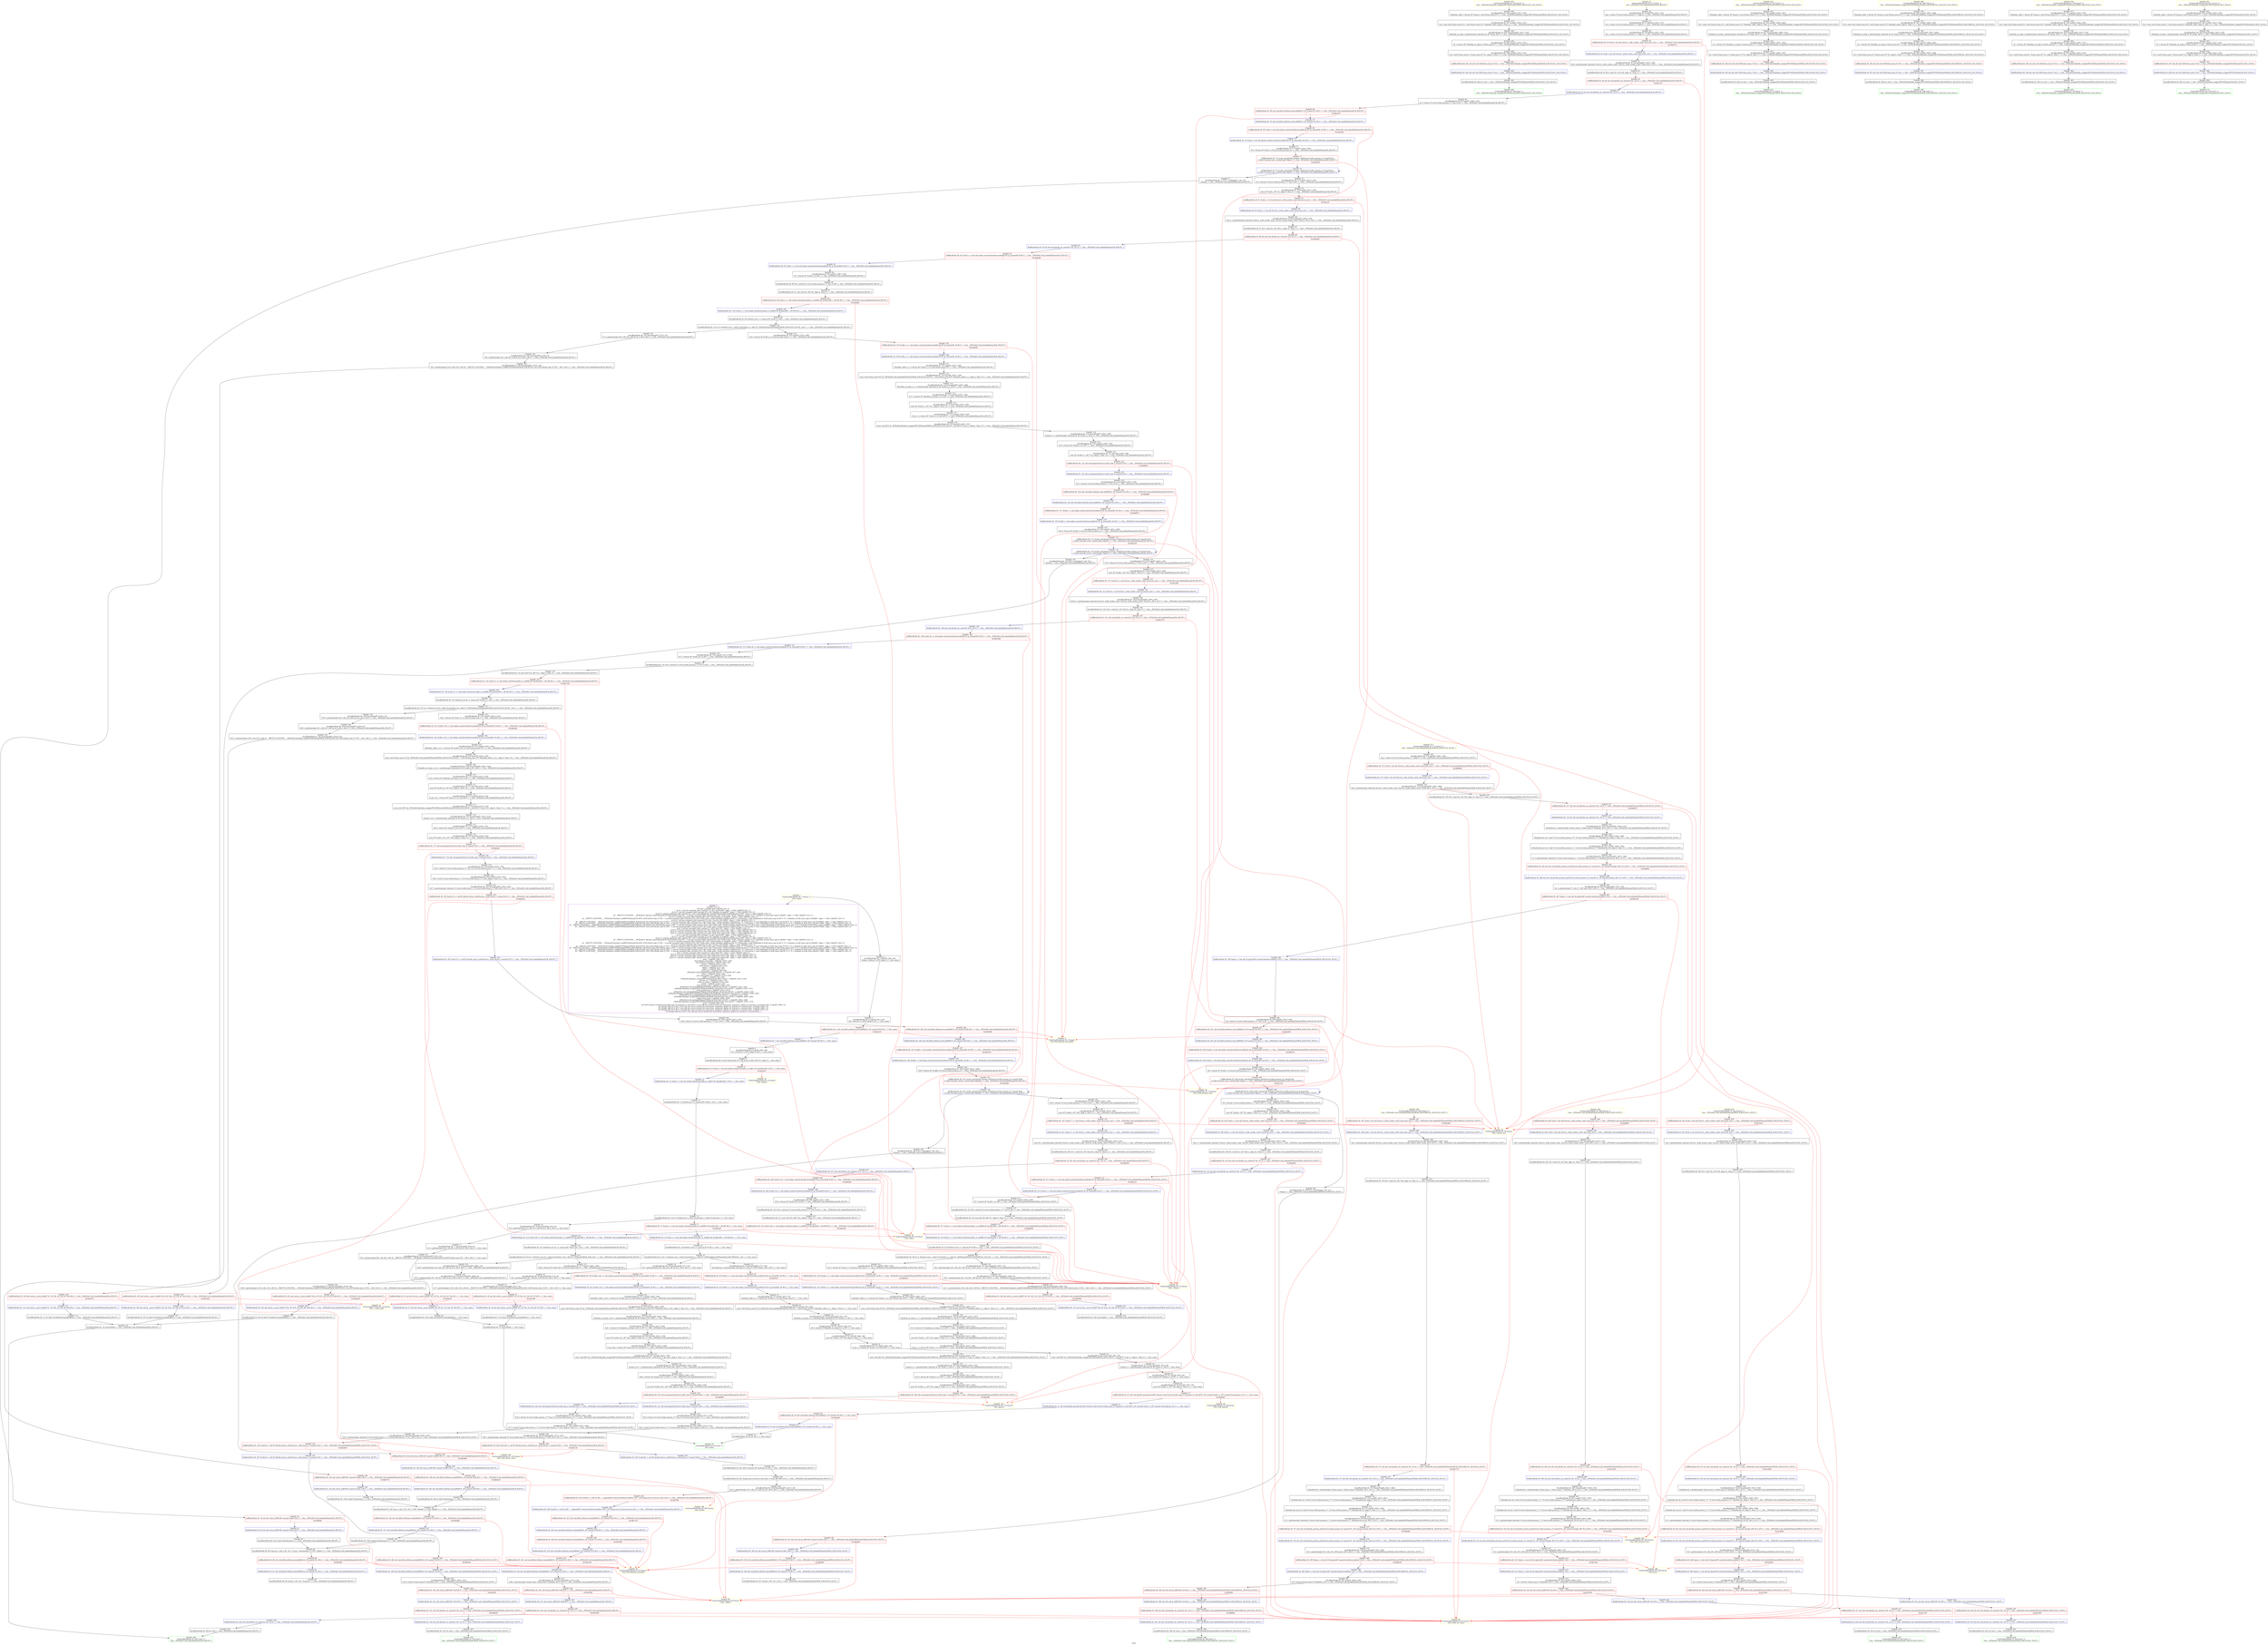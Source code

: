 digraph "ICFG" {
	label="ICFG";

	Node0x1921b00 [shape=record,color=green,label="{NodeID: 464\nFunExitBlockNode ID: 464 Exit(\{  \})\n \{fun: _ZN5hclib14lambda_wrapperIPFvPZZ4mainENK3$_0clEvEUlvE1_ES2_EEvPv\}}"];
	Node0x1921890 [shape=record,color=blue,label="{NodeID: 463\nRetBlockNode ID: 463   tail call void %0(%class.anon.2* %2) \{  \} \{fun: _ZN5hclib14lambda_wrapperIPFvPZZ4mainENK3$_0clEvEUlvE1_ES2_EEvPv\}}"];
	Node0x1921890 -> Node0x1921770[style=solid];
	Node0x1921770 [shape=record,color=black,label="{NodeID: 462\nIntraBlockNode ID: 462      ret void \{  \}    \{fun: _ZN5hclib14lambda_wrapperIPFvPZZ4mainENK3$_0clEvEUlvE1_ES2_EEvPv\}}"];
	Node0x1921770 -> Node0x1921b00[style=solid];
	Node0x1921590 [shape=record,color=red,label="{NodeID: 461\nCallBlockNode ID: 461   tail call void %0(%class.anon.2* %2) \{  \} \{fun: _ZN5hclib14lambda_wrapperIPFvPZZ4mainENK3$_0clEvEUlvE1_ES2_EEvPv\}}"];
	Node0x1921590 -> Node0x1921890[style=solid];
	Node0x19213d0 [shape=record,color=black,label="{NodeID: 460\nIntraBlockNode ID: 460   LoadPE: [525\<--524]  \n   %2 = load %class.anon.2*, %class.anon.2** %1, align 8, !tbaa !7 \{  \} \{fun: _ZN5hclib14lambda_wrapperIPFvPZZ4mainENK3$_0clEvEUlvE1_ES2_EEvPv\}}"];
	Node0x19213d0 -> Node0x1921590[style=solid];
	Node0x1921210 [shape=record,color=black,label="{NodeID: 459\nIntraBlockNode ID: 459   CopyPE: [524\<--523]  \n   %1 = bitcast i8* %lambda_on_heap to %class.anon.2** \{  \} \{fun: _ZN5hclib14lambda_wrapperIPFvPZZ4mainENK3$_0clEvEUlvE1_ES2_EEvPv\}}"];
	Node0x1921210 -> Node0x19213d0[style=solid];
	Node0x1921010 [shape=record,color=black,label="{NodeID: 458\nIntraBlockNode ID: 458   NormalGepPE: [523\<--520]  \n   %lambda_on_heap = getelementptr inbounds i8, i8* %args, i64 8 \{  \} \{fun: _ZN5hclib14lambda_wrapperIPFvPZZ4mainENK3$_0clEvEUlvE1_ES2_EEvPv\}}"];
	Node0x1921010 -> Node0x1921210[style=solid];
	Node0x1920e50 [shape=record,color=black,label="{NodeID: 457\nIntraBlockNode ID: 457   LoadPE: [522\<--521]  \n   %0 = load void (%class.anon.2*)*, void (%class.anon.2*)** %lambda_caller, align 8, !tbaa !2 \{  \} \{fun: _ZN5hclib14lambda_wrapperIPFvPZZ4mainENK3$_0clEvEUlvE1_ES2_EEvPv\}}"];
	Node0x1920e50 -> Node0x1921010[style=solid];
	Node0x1920c90 [shape=record,color=black,label="{NodeID: 456\nIntraBlockNode ID: 456   CopyPE: [521\<--520]  \n   %lambda_caller = bitcast i8* %args to void (%class.anon.2*)** \{  \} \{fun: _ZN5hclib14lambda_wrapperIPFvPZZ4mainENK3$_0clEvEUlvE1_ES2_EEvPv\}}"];
	Node0x1920c90 -> Node0x1920e50[style=solid];
	Node0x1920b60 [shape=record,color=yellow,label="{NodeID: 455\nFunEntryBlockNode ID: 455 Entry(\{  \})\n \{fun: _ZN5hclib14lambda_wrapperIPFvPZZ4mainENK3$_0clEvEUlvE1_ES2_EEvPv\}}"];
	Node0x1920b60 -> Node0x1920c90[style=solid];
	Node0x1920960 [shape=record,color=green,label="{NodeID: 454\nFunExitBlockNode ID: 454 Exit(\{  \})\n \{fun: _ZN5hclib11call_lambdaIZZ4mainENK3$_0clEvEUlvE1_EEvPT_\}}"];
	Node0x19206f0 [shape=record,color=blue,label="{NodeID: 453\nRetBlockNode ID: 453   tail call void @hclib_set_state(i32 %0, i32 2) \{  \} \{fun: _ZN5hclib11call_lambdaIZZ4mainENK3$_0clEvEUlvE1_EEvPT_\}}"];
	Node0x19206f0 -> Node0x19205d0[style=solid];
	Node0x19205d0 [shape=record,color=black,label="{NodeID: 452\nIntraBlockNode ID: 452      ret void \{  \}    \{fun: _ZN5hclib11call_lambdaIZZ4mainENK3$_0clEvEUlvE1_EEvPT_\}}"];
	Node0x19205d0 -> Node0x1920960[style=solid];
	Node0x1920360 [shape=record,color=blue,label="{NodeID: 451\nRetBlockNode ID: 451   tail call void @_ZdlPv(i8* %3) #12 \{  \} \{fun: _ZN5hclib11call_lambdaIZZ4mainENK3$_0clEvEUlvE1_EEvPT_\}}"];
	Node0x1920360 -> Node0x1920190[style=solid];
	Node0x1920190 [shape=record,color=red,label="{NodeID: 450\nCallBlockNode ID: 450   tail call void @hclib_set_state(i32 %0, i32 2) \{  \} \{fun: _ZN5hclib11call_lambdaIZZ4mainENK3$_0clEvEUlvE1_EEvPT_\}|{|<s1>0x18c3de0}}"];
	Node0x1920190 -> Node0x19206f0[style=solid];
	Node0x1920190:s1 -> Node0x18ee530[style=solid,color=red];
	Node0x191ff20 [shape=record,color=red,label="{NodeID: 449\nCallBlockNode ID: 449   tail call void @_ZdlPv(i8* %3) #12 \{  \} \{fun: _ZN5hclib11call_lambdaIZZ4mainENK3$_0clEvEUlvE1_EEvPT_\}|{|<s1>0x18c3cb0}}"];
	Node0x191ff20 -> Node0x1920360[style=solid];
	Node0x191ff20:s1 -> Node0x18f0780[style=solid,color=red];
	Node0x191fcb0 [shape=record,color=blue,label="{NodeID: 448\nRetBlockNode ID: 448   %puts.i = tail call i32 @puts(i8* nonnull dereferenceable(1) %2) \{  \} \{fun: _ZN5hclib11call_lambdaIZZ4mainENK3$_0clEvEUlvE1_EEvPT_\}}"];
	Node0x191fcb0 -> Node0x191fb90[style=solid];
	Node0x191fb90 [shape=record,color=black,label="{NodeID: 447\nIntraBlockNode ID: 447   CopyPE: [515\<--502]  \n   %3 = bitcast %class.anon.2* %lambda to i8* \{  \} \{fun: _ZN5hclib11call_lambdaIZZ4mainENK3$_0clEvEUlvE1_EEvPT_\}}"];
	Node0x191fb90 -> Node0x191ff20[style=solid];
	Node0x191f920 [shape=record,color=red,label="{NodeID: 446\nCallBlockNode ID: 446   %puts.i = tail call i32 @puts(i8* nonnull dereferenceable(1) %2) \{  \} \{fun: _ZN5hclib11call_lambdaIZZ4mainENK3$_0clEvEUlvE1_EEvPT_\}|{|<s1>0x18c3b50}}"];
	Node0x191f920 -> Node0x191fcb0[style=solid];
	Node0x191f920:s1 -> Node0x190b040[style=solid,color=red];
	Node0x191f6b0 [shape=record,color=blue,label="{NodeID: 445\nRetBlockNode ID: 445   tail call void @hclib_promise_put(%struct.hclib_promise_st* nonnull %1, i8* nonnull inttoptr (i64 40 to i8*)) \{  \} \{fun: _ZN5hclib11call_lambdaIZZ4mainENK3$_0clEvEUlvE1_EEvPT_\}}"];
	Node0x191f6b0 -> Node0x191f590[style=solid];
	Node0x191f590 [shape=record,color=black,label="{NodeID: 444\nIntraBlockNode ID: 444   NormalGepPE: [513\<--32]  \n   %2 = getelementptr [19 x i8], [19 x i8]* @str.11, i64 0, i64 0 \{  \} \{fun: _ZN5hclib11call_lambdaIZZ4mainENK3$_0clEvEUlvE1_EEvPT_\}}"];
	Node0x191f590 -> Node0x191f920[style=solid];
	Node0x191f320 [shape=record,color=red,label="{NodeID: 443\nCallBlockNode ID: 443   tail call void @hclib_promise_put(%struct.hclib_promise_st* nonnull %1, i8* nonnull inttoptr (i64 40 to i8*)) \{  \} \{fun: _ZN5hclib11call_lambdaIZZ4mainENK3$_0clEvEUlvE1_EEvPT_\}|{|<s1>0x18c39d0}}"];
	Node0x191f320 -> Node0x191f6b0[style=solid];
	Node0x191f320:s1 -> Node0x190a8e0[style=solid,color=red];
	Node0x191f1a0 [shape=record,color=black,label="{NodeID: 442\nIntraBlockNode ID: 442   NormalGepPE: [510\<--509]  \n   %1 = getelementptr inbounds %\"struct.hclib::promise_t\", %\"struct.hclib::promise_t\"* %lambda.idx.val.val, i64 0, i32 0 \{  \} \{fun: _ZN5hclib11call_lambdaIZZ4mainENK3$_0clEvEUlvE1_EEvPT_\}}"];
	Node0x191f1a0 -> Node0x191f320[style=solid];
	Node0x191efe0 [shape=record,color=black,label="{NodeID: 441\nIntraBlockNode ID: 441   LoadPE: [509\<--508]  \n   %lambda.idx.val.val = load %\"struct.hclib::promise_t\"*, %\"struct.hclib::promise_t\"** %lambda.idx.val, align 8, !tbaa !11 \{  \} \{fun: _ZN5hclib11call_lambdaIZZ4mainENK3$_0clEvEUlvE1_EEvPT_\}}"];
	Node0x191efe0 -> Node0x191f1a0[style=solid];
	Node0x191ee20 [shape=record,color=black,label="{NodeID: 440\nIntraBlockNode ID: 440   LoadPE: [508\<--507]  \n   %lambda.idx.val = load %\"struct.hclib::promise_t\"**, %\"struct.hclib::promise_t\"*** %lambda.idx, align 8, !tbaa !9 \{  \} \{fun: _ZN5hclib11call_lambdaIZZ4mainENK3$_0clEvEUlvE1_EEvPT_\}}"];
	Node0x191ee20 -> Node0x191efe0[style=solid];
	Node0x191ebb0 [shape=record,color=blue,label="{NodeID: 439\nRetBlockNode ID: 439   tail call void @hclib_set_state(i32 %0, i32 0) \{  \} \{fun: _ZN5hclib11call_lambdaIZZ4mainENK3$_0clEvEUlvE1_EEvPT_\}}"];
	Node0x191ebb0 -> Node0x191ea90[style=solid];
	Node0x191ea90 [shape=record,color=black,label="{NodeID: 438\nIntraBlockNode ID: 438   NormalGepPE: [507\<--502]  \n   %lambda.idx = getelementptr %class.anon.2, %class.anon.2* %lambda, i64 0, i32 0 \{  \} \{fun: _ZN5hclib11call_lambdaIZZ4mainENK3$_0clEvEUlvE1_EEvPT_\}}"];
	Node0x191ea90 -> Node0x191ee20[style=solid];
	Node0x191e820 [shape=record,color=red,label="{NodeID: 437\nCallBlockNode ID: 437   tail call void @hclib_set_state(i32 %0, i32 0) \{  \} \{fun: _ZN5hclib11call_lambdaIZZ4mainENK3$_0clEvEUlvE1_EEvPT_\}|{|<s1>0x18c3460}}"];
	Node0x191e820 -> Node0x191ebb0[style=solid];
	Node0x191e820:s1 -> Node0x18ee530[style=solid,color=red];
	Node0x191e620 [shape=record,color=black,label="{NodeID: 436\nIntraBlockNode ID: 436      %0 = load i32, i32* %id, align 16, !tbaa !2 \{  \}    \{fun: _ZN5hclib11call_lambdaIZZ4mainENK3$_0clEvEUlvE1_EEvPT_\}}"];
	Node0x191e620 -> Node0x191e820[style=solid];
	Node0x191e3b0 [shape=record,color=blue,label="{NodeID: 435\nRetBlockNode ID: 435   %call = tail call %struct._hclib_worker_state* @current_ws() \{  \} \{fun: _ZN5hclib11call_lambdaIZZ4mainENK3$_0clEvEUlvE1_EEvPT_\}}"];
	Node0x191e3b0 -> Node0x191e290[style=solid];
	Node0x191e290 [shape=record,color=black,label="{NodeID: 434\nIntraBlockNode ID: 434   NormalGepPE: [504\<--503]  \n   %id = getelementptr inbounds %struct._hclib_worker_state, %struct._hclib_worker_state* %call, i64 0, i32 6 \{  \} \{fun: _ZN5hclib11call_lambdaIZZ4mainENK3$_0clEvEUlvE1_EEvPT_\}}"];
	Node0x191e290 -> Node0x191e620[style=solid];
	Node0x191e060 [shape=record,color=red,label="{NodeID: 433\nCallBlockNode ID: 433   %call = tail call %struct._hclib_worker_state* @current_ws() \{  \} \{fun: _ZN5hclib11call_lambdaIZZ4mainENK3$_0clEvEUlvE1_EEvPT_\}|{|<s1>0x18c31a0}}"];
	Node0x191e060 -> Node0x191e3b0[style=solid];
	Node0x191e060:s1 -> Node0x18edc10[style=solid,color=red];
	Node0x191df30 [shape=record,color=yellow,label="{NodeID: 432\nFunEntryBlockNode ID: 432 Entry(\{  \})\n \{fun: _ZN5hclib11call_lambdaIZZ4mainENK3$_0clEvEUlvE1_EEvPT_\}}"];
	Node0x191df30 -> Node0x191e060[style=solid];
	Node0x191dd30 [shape=record,color=green,label="{NodeID: 431\nFunExitBlockNode ID: 431 Exit(\{  \})\n \{fun: _ZN5hclib14lambda_wrapperIPFvPZZ4mainENK3$_0clEvEUlvE0_ES2_EEvPv\}}"];
	Node0x191dac0 [shape=record,color=blue,label="{NodeID: 430\nRetBlockNode ID: 430   tail call void %0(%class.anon.1* %2) \{  \} \{fun: _ZN5hclib14lambda_wrapperIPFvPZZ4mainENK3$_0clEvEUlvE0_ES2_EEvPv\}}"];
	Node0x191dac0 -> Node0x191d9a0[style=solid];
	Node0x191d9a0 [shape=record,color=black,label="{NodeID: 429\nIntraBlockNode ID: 429      ret void \{  \}    \{fun: _ZN5hclib14lambda_wrapperIPFvPZZ4mainENK3$_0clEvEUlvE0_ES2_EEvPv\}}"];
	Node0x191d9a0 -> Node0x191dd30[style=solid];
	Node0x191d7c0 [shape=record,color=red,label="{NodeID: 428\nCallBlockNode ID: 428   tail call void %0(%class.anon.1* %2) \{  \} \{fun: _ZN5hclib14lambda_wrapperIPFvPZZ4mainENK3$_0clEvEUlvE0_ES2_EEvPv\}}"];
	Node0x191d7c0 -> Node0x191dac0[style=solid];
	Node0x191d600 [shape=record,color=black,label="{NodeID: 427\nIntraBlockNode ID: 427   LoadPE: [496\<--495]  \n   %2 = load %class.anon.1*, %class.anon.1** %1, align 8, !tbaa !7 \{  \} \{fun: _ZN5hclib14lambda_wrapperIPFvPZZ4mainENK3$_0clEvEUlvE0_ES2_EEvPv\}}"];
	Node0x191d600 -> Node0x191d7c0[style=solid];
	Node0x191d440 [shape=record,color=black,label="{NodeID: 426\nIntraBlockNode ID: 426   CopyPE: [495\<--494]  \n   %1 = bitcast i8* %lambda_on_heap to %class.anon.1** \{  \} \{fun: _ZN5hclib14lambda_wrapperIPFvPZZ4mainENK3$_0clEvEUlvE0_ES2_EEvPv\}}"];
	Node0x191d440 -> Node0x191d600[style=solid];
	Node0x191d240 [shape=record,color=black,label="{NodeID: 425\nIntraBlockNode ID: 425   NormalGepPE: [494\<--491]  \n   %lambda_on_heap = getelementptr inbounds i8, i8* %args, i64 8 \{  \} \{fun: _ZN5hclib14lambda_wrapperIPFvPZZ4mainENK3$_0clEvEUlvE0_ES2_EEvPv\}}"];
	Node0x191d240 -> Node0x191d440[style=solid];
	Node0x191d080 [shape=record,color=black,label="{NodeID: 424\nIntraBlockNode ID: 424   LoadPE: [493\<--492]  \n   %0 = load void (%class.anon.1*)*, void (%class.anon.1*)** %lambda_caller, align 8, !tbaa !2 \{  \} \{fun: _ZN5hclib14lambda_wrapperIPFvPZZ4mainENK3$_0clEvEUlvE0_ES2_EEvPv\}}"];
	Node0x191d080 -> Node0x191d240[style=solid];
	Node0x191cec0 [shape=record,color=black,label="{NodeID: 423\nIntraBlockNode ID: 423   CopyPE: [492\<--491]  \n   %lambda_caller = bitcast i8* %args to void (%class.anon.1*)** \{  \} \{fun: _ZN5hclib14lambda_wrapperIPFvPZZ4mainENK3$_0clEvEUlvE0_ES2_EEvPv\}}"];
	Node0x191cec0 -> Node0x191d080[style=solid];
	Node0x191cd90 [shape=record,color=yellow,label="{NodeID: 422\nFunEntryBlockNode ID: 422 Entry(\{  \})\n \{fun: _ZN5hclib14lambda_wrapperIPFvPZZ4mainENK3$_0clEvEUlvE0_ES2_EEvPv\}}"];
	Node0x191cd90 -> Node0x191cec0[style=solid];
	Node0x191cb90 [shape=record,color=green,label="{NodeID: 421\nFunExitBlockNode ID: 421 Exit(\{  \})\n \{fun: _ZN5hclib11call_lambdaIZZ4mainENK3$_0clEvEUlvE0_EEvPT_\}}"];
	Node0x191c920 [shape=record,color=blue,label="{NodeID: 420\nRetBlockNode ID: 420   tail call void @hclib_set_state(i32 %0, i32 2) \{  \} \{fun: _ZN5hclib11call_lambdaIZZ4mainENK3$_0clEvEUlvE0_EEvPT_\}}"];
	Node0x191c920 -> Node0x191c800[style=solid];
	Node0x191c800 [shape=record,color=black,label="{NodeID: 419\nIntraBlockNode ID: 419      ret void \{  \}    \{fun: _ZN5hclib11call_lambdaIZZ4mainENK3$_0clEvEUlvE0_EEvPT_\}}"];
	Node0x191c800 -> Node0x191cb90[style=solid];
	Node0x191c590 [shape=record,color=blue,label="{NodeID: 418\nRetBlockNode ID: 418   tail call void @_ZdlPv(i8* %3) #12 \{  \} \{fun: _ZN5hclib11call_lambdaIZZ4mainENK3$_0clEvEUlvE0_EEvPT_\}}"];
	Node0x191c590 -> Node0x191c3c0[style=solid];
	Node0x191c3c0 [shape=record,color=red,label="{NodeID: 417\nCallBlockNode ID: 417   tail call void @hclib_set_state(i32 %0, i32 2) \{  \} \{fun: _ZN5hclib11call_lambdaIZZ4mainENK3$_0clEvEUlvE0_EEvPT_\}|{|<s1>0x18c1c50}}"];
	Node0x191c3c0 -> Node0x191c920[style=solid];
	Node0x191c3c0:s1 -> Node0x18ee530[style=solid,color=red];
	Node0x191c150 [shape=record,color=red,label="{NodeID: 416\nCallBlockNode ID: 416   tail call void @_ZdlPv(i8* %3) #12 \{  \} \{fun: _ZN5hclib11call_lambdaIZZ4mainENK3$_0clEvEUlvE0_EEvPT_\}|{|<s1>0x18c1b20}}"];
	Node0x191c150 -> Node0x191c590[style=solid];
	Node0x191c150:s1 -> Node0x18f0780[style=solid,color=red];
	Node0x191bee0 [shape=record,color=blue,label="{NodeID: 415\nRetBlockNode ID: 415   %puts.i = tail call i32 @puts(i8* nonnull dereferenceable(1) %2) \{  \} \{fun: _ZN5hclib11call_lambdaIZZ4mainENK3$_0clEvEUlvE0_EEvPT_\}}"];
	Node0x191bee0 -> Node0x191bdc0[style=solid];
	Node0x191bdc0 [shape=record,color=black,label="{NodeID: 414\nIntraBlockNode ID: 414   CopyPE: [486\<--473]  \n   %3 = bitcast %class.anon.1* %lambda to i8* \{  \} \{fun: _ZN5hclib11call_lambdaIZZ4mainENK3$_0clEvEUlvE0_EEvPT_\}}"];
	Node0x191bdc0 -> Node0x191c150[style=solid];
	Node0x191bb50 [shape=record,color=red,label="{NodeID: 413\nCallBlockNode ID: 413   %puts.i = tail call i32 @puts(i8* nonnull dereferenceable(1) %2) \{  \} \{fun: _ZN5hclib11call_lambdaIZZ4mainENK3$_0clEvEUlvE0_EEvPT_\}|{|<s1>0x18c19c0}}"];
	Node0x191bb50 -> Node0x191bee0[style=solid];
	Node0x191bb50:s1 -> Node0x190b040[style=solid,color=red];
	Node0x191b8e0 [shape=record,color=blue,label="{NodeID: 412\nRetBlockNode ID: 412   tail call void @hclib_promise_put(%struct.hclib_promise_st* nonnull %1, i8* nonnull inttoptr (i64 30 to i8*)) \{  \} \{fun: _ZN5hclib11call_lambdaIZZ4mainENK3$_0clEvEUlvE0_EEvPT_\}}"];
	Node0x191b8e0 -> Node0x191b7c0[style=solid];
	Node0x191b7c0 [shape=record,color=black,label="{NodeID: 411\nIntraBlockNode ID: 411   NormalGepPE: [484\<--30]  \n   %2 = getelementptr [19 x i8], [19 x i8]* @str.10, i64 0, i64 0 \{  \} \{fun: _ZN5hclib11call_lambdaIZZ4mainENK3$_0clEvEUlvE0_EEvPT_\}}"];
	Node0x191b7c0 -> Node0x191bb50[style=solid];
	Node0x191b550 [shape=record,color=red,label="{NodeID: 410\nCallBlockNode ID: 410   tail call void @hclib_promise_put(%struct.hclib_promise_st* nonnull %1, i8* nonnull inttoptr (i64 30 to i8*)) \{  \} \{fun: _ZN5hclib11call_lambdaIZZ4mainENK3$_0clEvEUlvE0_EEvPT_\}|{|<s1>0x18c1840}}"];
	Node0x191b550 -> Node0x191b8e0[style=solid];
	Node0x191b550:s1 -> Node0x190a8e0[style=solid,color=red];
	Node0x191b3d0 [shape=record,color=black,label="{NodeID: 409\nIntraBlockNode ID: 409   NormalGepPE: [481\<--480]  \n   %1 = getelementptr inbounds %\"struct.hclib::promise_t\", %\"struct.hclib::promise_t\"* %lambda.idx.val.val, i64 0, i32 0 \{  \} \{fun: _ZN5hclib11call_lambdaIZZ4mainENK3$_0clEvEUlvE0_EEvPT_\}}"];
	Node0x191b3d0 -> Node0x191b550[style=solid];
	Node0x191b210 [shape=record,color=black,label="{NodeID: 408\nIntraBlockNode ID: 408   LoadPE: [480\<--479]  \n   %lambda.idx.val.val = load %\"struct.hclib::promise_t\"*, %\"struct.hclib::promise_t\"** %lambda.idx.val, align 8, !tbaa !11 \{  \} \{fun: _ZN5hclib11call_lambdaIZZ4mainENK3$_0clEvEUlvE0_EEvPT_\}}"];
	Node0x191b210 -> Node0x191b3d0[style=solid];
	Node0x191b050 [shape=record,color=black,label="{NodeID: 407\nIntraBlockNode ID: 407   LoadPE: [479\<--478]  \n   %lambda.idx.val = load %\"struct.hclib::promise_t\"**, %\"struct.hclib::promise_t\"*** %lambda.idx, align 8, !tbaa !9 \{  \} \{fun: _ZN5hclib11call_lambdaIZZ4mainENK3$_0clEvEUlvE0_EEvPT_\}}"];
	Node0x191b050 -> Node0x191b210[style=solid];
	Node0x191ade0 [shape=record,color=blue,label="{NodeID: 406\nRetBlockNode ID: 406   tail call void @hclib_set_state(i32 %0, i32 0) \{  \} \{fun: _ZN5hclib11call_lambdaIZZ4mainENK3$_0clEvEUlvE0_EEvPT_\}}"];
	Node0x191ade0 -> Node0x191acc0[style=solid];
	Node0x191acc0 [shape=record,color=black,label="{NodeID: 405\nIntraBlockNode ID: 405   NormalGepPE: [478\<--473]  \n   %lambda.idx = getelementptr %class.anon.1, %class.anon.1* %lambda, i64 0, i32 0 \{  \} \{fun: _ZN5hclib11call_lambdaIZZ4mainENK3$_0clEvEUlvE0_EEvPT_\}}"];
	Node0x191acc0 -> Node0x191b050[style=solid];
	Node0x191aa50 [shape=record,color=red,label="{NodeID: 404\nCallBlockNode ID: 404   tail call void @hclib_set_state(i32 %0, i32 0) \{  \} \{fun: _ZN5hclib11call_lambdaIZZ4mainENK3$_0clEvEUlvE0_EEvPT_\}|{|<s1>0x18c12d0}}"];
	Node0x191aa50 -> Node0x191ade0[style=solid];
	Node0x191aa50:s1 -> Node0x18ee530[style=solid,color=red];
	Node0x191a850 [shape=record,color=black,label="{NodeID: 403\nIntraBlockNode ID: 403      %0 = load i32, i32* %id, align 16, !tbaa !2 \{  \}    \{fun: _ZN5hclib11call_lambdaIZZ4mainENK3$_0clEvEUlvE0_EEvPT_\}}"];
	Node0x191a850 -> Node0x191aa50[style=solid];
	Node0x191a5e0 [shape=record,color=blue,label="{NodeID: 402\nRetBlockNode ID: 402   %call = tail call %struct._hclib_worker_state* @current_ws() \{  \} \{fun: _ZN5hclib11call_lambdaIZZ4mainENK3$_0clEvEUlvE0_EEvPT_\}}"];
	Node0x191a5e0 -> Node0x191a4c0[style=solid];
	Node0x191a4c0 [shape=record,color=black,label="{NodeID: 401\nIntraBlockNode ID: 401   NormalGepPE: [475\<--474]  \n   %id = getelementptr inbounds %struct._hclib_worker_state, %struct._hclib_worker_state* %call, i64 0, i32 6 \{  \} \{fun: _ZN5hclib11call_lambdaIZZ4mainENK3$_0clEvEUlvE0_EEvPT_\}}"];
	Node0x191a4c0 -> Node0x191a850[style=solid];
	Node0x191a290 [shape=record,color=red,label="{NodeID: 400\nCallBlockNode ID: 400   %call = tail call %struct._hclib_worker_state* @current_ws() \{  \} \{fun: _ZN5hclib11call_lambdaIZZ4mainENK3$_0clEvEUlvE0_EEvPT_\}|{|<s1>0x18a8660}}"];
	Node0x191a290 -> Node0x191a5e0[style=solid];
	Node0x191a290:s1 -> Node0x18edc10[style=solid,color=red];
	Node0x191a160 [shape=record,color=yellow,label="{NodeID: 399\nFunEntryBlockNode ID: 399 Entry(\{  \})\n \{fun: _ZN5hclib11call_lambdaIZZ4mainENK3$_0clEvEUlvE0_EEvPT_\}}"];
	Node0x191a160 -> Node0x191a290[style=solid];
	Node0x1919fa0 [shape=record,color=green,label="{NodeID: 398\nFunExitBlockNode ID: 398 Exit(\{  \})\n \{fun: _ZN5hclib14lambda_wrapperIPFvPZZZ4mainENK3$_0clEvENKUlvE_clEvEUlvE_ES3_EEvPv\}}"];
	Node0x1919d30 [shape=record,color=blue,label="{NodeID: 397\nRetBlockNode ID: 397   tail call void %0(%class.anon.4* %2) \{  \} \{fun: _ZN5hclib14lambda_wrapperIPFvPZZZ4mainENK3$_0clEvENKUlvE_clEvEUlvE_ES3_EEvPv\}}"];
	Node0x1919d30 -> Node0x1919c10[style=solid];
	Node0x1919c10 [shape=record,color=black,label="{NodeID: 396\nIntraBlockNode ID: 396      ret void \{  \}    \{fun: _ZN5hclib14lambda_wrapperIPFvPZZZ4mainENK3$_0clEvENKUlvE_clEvEUlvE_ES3_EEvPv\}}"];
	Node0x1919c10 -> Node0x1919fa0[style=solid];
	Node0x1919a30 [shape=record,color=red,label="{NodeID: 395\nCallBlockNode ID: 395   tail call void %0(%class.anon.4* %2) \{  \} \{fun: _ZN5hclib14lambda_wrapperIPFvPZZZ4mainENK3$_0clEvENKUlvE_clEvEUlvE_ES3_EEvPv\}}"];
	Node0x1919a30 -> Node0x1919d30[style=solid];
	Node0x1919870 [shape=record,color=black,label="{NodeID: 394\nIntraBlockNode ID: 394   LoadPE: [469\<--468]  \n   %2 = load %class.anon.4*, %class.anon.4** %1, align 8, !tbaa !7 \{  \} \{fun: _ZN5hclib14lambda_wrapperIPFvPZZZ4mainENK3$_0clEvENKUlvE_clEvEUlvE_ES3_EEvPv\}}"];
	Node0x1919870 -> Node0x1919a30[style=solid];
	Node0x19196b0 [shape=record,color=black,label="{NodeID: 393\nIntraBlockNode ID: 393   CopyPE: [468\<--467]  \n   %1 = bitcast i8* %lambda_on_heap to %class.anon.4** \{  \} \{fun: _ZN5hclib14lambda_wrapperIPFvPZZZ4mainENK3$_0clEvENKUlvE_clEvEUlvE_ES3_EEvPv\}}"];
	Node0x19196b0 -> Node0x1919870[style=solid];
	Node0x19194b0 [shape=record,color=black,label="{NodeID: 392\nIntraBlockNode ID: 392   NormalGepPE: [467\<--464]  \n   %lambda_on_heap = getelementptr inbounds i8, i8* %args, i64 8 \{  \} \{fun: _ZN5hclib14lambda_wrapperIPFvPZZZ4mainENK3$_0clEvENKUlvE_clEvEUlvE_ES3_EEvPv\}}"];
	Node0x19194b0 -> Node0x19196b0[style=solid];
	Node0x19192f0 [shape=record,color=black,label="{NodeID: 391\nIntraBlockNode ID: 391   LoadPE: [466\<--465]  \n   %0 = load void (%class.anon.4*)*, void (%class.anon.4*)** %lambda_caller, align 8, !tbaa !2 \{  \} \{fun: _ZN5hclib14lambda_wrapperIPFvPZZZ4mainENK3$_0clEvENKUlvE_clEvEUlvE_ES3_EEvPv\}}"];
	Node0x19192f0 -> Node0x19194b0[style=solid];
	Node0x1919130 [shape=record,color=black,label="{NodeID: 390\nIntraBlockNode ID: 390   CopyPE: [465\<--464]  \n   %lambda_caller = bitcast i8* %args to void (%class.anon.4*)** \{  \} \{fun: _ZN5hclib14lambda_wrapperIPFvPZZZ4mainENK3$_0clEvENKUlvE_clEvEUlvE_ES3_EEvPv\}}"];
	Node0x1919130 -> Node0x19192f0[style=solid];
	Node0x1919000 [shape=record,color=yellow,label="{NodeID: 389\nFunEntryBlockNode ID: 389 Entry(\{  \})\n \{fun: _ZN5hclib14lambda_wrapperIPFvPZZZ4mainENK3$_0clEvENKUlvE_clEvEUlvE_ES3_EEvPv\}}"];
	Node0x1919000 -> Node0x1919130[style=solid];
	Node0x1918e00 [shape=record,color=green,label="{NodeID: 388\nFunExitBlockNode ID: 388 Exit(\{  \})\n \{fun: _ZN5hclib11call_lambdaIZZZ4mainENK3$_0clEvENKUlvE_clEvEUlvE_EEvPT_\}}"];
	Node0x1918b90 [shape=record,color=blue,label="{NodeID: 387\nRetBlockNode ID: 387   tail call void @hclib_set_state(i32 %0, i32 2) \{  \} \{fun: _ZN5hclib11call_lambdaIZZZ4mainENK3$_0clEvENKUlvE_clEvEUlvE_EEvPT_\}}"];
	Node0x1918b90 -> Node0x1918a70[style=solid];
	Node0x1918a70 [shape=record,color=black,label="{NodeID: 386\nIntraBlockNode ID: 386      ret void \{  \}    \{fun: _ZN5hclib11call_lambdaIZZZ4mainENK3$_0clEvENKUlvE_clEvEUlvE_EEvPT_\}}"];
	Node0x1918a70 -> Node0x1918e00[style=solid];
	Node0x1918800 [shape=record,color=blue,label="{NodeID: 385\nRetBlockNode ID: 385   tail call void @_ZdlPv(i8* %3) #12 \{  \} \{fun: _ZN5hclib11call_lambdaIZZZ4mainENK3$_0clEvENKUlvE_clEvEUlvE_EEvPT_\}}"];
	Node0x1918800 -> Node0x1918630[style=solid];
	Node0x1918630 [shape=record,color=red,label="{NodeID: 384\nCallBlockNode ID: 384   tail call void @hclib_set_state(i32 %0, i32 2) \{  \} \{fun: _ZN5hclib11call_lambdaIZZZ4mainENK3$_0clEvENKUlvE_clEvEUlvE_EEvPT_\}|{|<s1>0x18bf0e0}}"];
	Node0x1918630 -> Node0x1918b90[style=solid];
	Node0x1918630:s1 -> Node0x18ee530[style=solid,color=red];
	Node0x19183c0 [shape=record,color=red,label="{NodeID: 383\nCallBlockNode ID: 383   tail call void @_ZdlPv(i8* %3) #12 \{  \} \{fun: _ZN5hclib11call_lambdaIZZZ4mainENK3$_0clEvENKUlvE_clEvEUlvE_EEvPT_\}|{|<s1>0x18befb0}}"];
	Node0x19183c0 -> Node0x1918800[style=solid];
	Node0x19183c0:s1 -> Node0x18f0780[style=solid,color=red];
	Node0x1918150 [shape=record,color=blue,label="{NodeID: 382\nRetBlockNode ID: 382   %puts.i = tail call i32 @puts(i8* nonnull dereferenceable(1) %2) \{  \} \{fun: _ZN5hclib11call_lambdaIZZZ4mainENK3$_0clEvENKUlvE_clEvEUlvE_EEvPT_\}}"];
	Node0x1918150 -> Node0x1918030[style=solid];
	Node0x1918030 [shape=record,color=black,label="{NodeID: 381\nIntraBlockNode ID: 381   CopyPE: [459\<--446]  \n   %3 = bitcast %class.anon.4* %lambda to i8* \{  \} \{fun: _ZN5hclib11call_lambdaIZZZ4mainENK3$_0clEvENKUlvE_clEvEUlvE_EEvPT_\}}"];
	Node0x1918030 -> Node0x19183c0[style=solid];
	Node0x1917dc0 [shape=record,color=red,label="{NodeID: 380\nCallBlockNode ID: 380   %puts.i = tail call i32 @puts(i8* nonnull dereferenceable(1) %2) \{  \} \{fun: _ZN5hclib11call_lambdaIZZZ4mainENK3$_0clEvENKUlvE_clEvEUlvE_EEvPT_\}|{|<s1>0x18bee50}}"];
	Node0x1917dc0 -> Node0x1918150[style=solid];
	Node0x1917dc0:s1 -> Node0x190b040[style=solid,color=red];
	Node0x1917610 [shape=record,color=blue,label="{NodeID: 379\nRetBlockNode ID: 379   tail call void @hclib_promise_put(%struct.hclib_promise_st* nonnull %1, i8* nonnull inttoptr (i64 20 to i8*)) \{  \} \{fun: _ZN5hclib11call_lambdaIZZZ4mainENK3$_0clEvENKUlvE_clEvEUlvE_EEvPT_\}}"];
	Node0x1917610 -> Node0x19174f0[style=solid];
	Node0x19174f0 [shape=record,color=black,label="{NodeID: 378\nIntraBlockNode ID: 378   NormalGepPE: [457\<--28]  \n   %2 = getelementptr [19 x i8], [19 x i8]* @str.9, i64 0, i64 0 \{  \} \{fun: _ZN5hclib11call_lambdaIZZZ4mainENK3$_0clEvENKUlvE_clEvEUlvE_EEvPT_\}}"];
	Node0x19174f0 -> Node0x1917dc0[style=solid];
	Node0x1916d70 [shape=record,color=red,label="{NodeID: 377\nCallBlockNode ID: 377   tail call void @hclib_promise_put(%struct.hclib_promise_st* nonnull %1, i8* nonnull inttoptr (i64 20 to i8*)) \{  \} \{fun: _ZN5hclib11call_lambdaIZZZ4mainENK3$_0clEvENKUlvE_clEvEUlvE_EEvPT_\}|{|<s1>0x18bed60}}"];
	Node0x1916d70 -> Node0x1917610[style=solid];
	Node0x1916d70:s1 -> Node0x190a8e0[style=solid,color=red];
	Node0x1916bf0 [shape=record,color=black,label="{NodeID: 376\nIntraBlockNode ID: 376   NormalGepPE: [454\<--453]  \n   %1 = getelementptr inbounds %\"struct.hclib::promise_t\", %\"struct.hclib::promise_t\"* %lambda.idx.val.val, i64 0, i32 0 \{  \} \{fun: _ZN5hclib11call_lambdaIZZZ4mainENK3$_0clEvENKUlvE_clEvEUlvE_EEvPT_\}}"];
	Node0x1916bf0 -> Node0x1916d70[style=solid];
	Node0x1916a30 [shape=record,color=black,label="{NodeID: 375\nIntraBlockNode ID: 375   LoadPE: [453\<--452]  \n   %lambda.idx.val.val = load %\"struct.hclib::promise_t\"*, %\"struct.hclib::promise_t\"** %lambda.idx.val, align 8, !tbaa !11 \{  \} \{fun: _ZN5hclib11call_lambdaIZZZ4mainENK3$_0clEvENKUlvE_clEvEUlvE_EEvPT_\}}"];
	Node0x1916a30 -> Node0x1916bf0[style=solid];
	Node0x1916870 [shape=record,color=black,label="{NodeID: 374\nIntraBlockNode ID: 374   LoadPE: [452\<--451]  \n   %lambda.idx.val = load %\"struct.hclib::promise_t\"**, %\"struct.hclib::promise_t\"*** %lambda.idx, align 8, !tbaa !9 \{  \} \{fun: _ZN5hclib11call_lambdaIZZZ4mainENK3$_0clEvENKUlvE_clEvEUlvE_EEvPT_\}}"];
	Node0x1916870 -> Node0x1916a30[style=solid];
	Node0x1916600 [shape=record,color=blue,label="{NodeID: 373\nRetBlockNode ID: 373   tail call void @hclib_set_state(i32 %0, i32 0) \{  \} \{fun: _ZN5hclib11call_lambdaIZZZ4mainENK3$_0clEvENKUlvE_clEvEUlvE_EEvPT_\}}"];
	Node0x1916600 -> Node0x19164e0[style=solid];
	Node0x19164e0 [shape=record,color=black,label="{NodeID: 372\nIntraBlockNode ID: 372   NormalGepPE: [451\<--446]  \n   %lambda.idx = getelementptr %class.anon.4, %class.anon.4* %lambda, i64 0, i32 0 \{  \} \{fun: _ZN5hclib11call_lambdaIZZZ4mainENK3$_0clEvENKUlvE_clEvEUlvE_EEvPT_\}}"];
	Node0x19164e0 -> Node0x1916870[style=solid];
	Node0x1916270 [shape=record,color=red,label="{NodeID: 371\nCallBlockNode ID: 371   tail call void @hclib_set_state(i32 %0, i32 0) \{  \} \{fun: _ZN5hclib11call_lambdaIZZZ4mainENK3$_0clEvENKUlvE_clEvEUlvE_EEvPT_\}|{|<s1>0x18be770}}"];
	Node0x1916270 -> Node0x1916600[style=solid];
	Node0x1916270:s1 -> Node0x18ee530[style=solid,color=red];
	Node0x1916070 [shape=record,color=black,label="{NodeID: 370\nIntraBlockNode ID: 370      %0 = load i32, i32* %id, align 16, !tbaa !2 \{  \}    \{fun: _ZN5hclib11call_lambdaIZZZ4mainENK3$_0clEvENKUlvE_clEvEUlvE_EEvPT_\}}"];
	Node0x1916070 -> Node0x1916270[style=solid];
	Node0x1915e00 [shape=record,color=blue,label="{NodeID: 369\nRetBlockNode ID: 369   %call = tail call %struct._hclib_worker_state* @current_ws() \{  \} \{fun: _ZN5hclib11call_lambdaIZZZ4mainENK3$_0clEvENKUlvE_clEvEUlvE_EEvPT_\}}"];
	Node0x1915e00 -> Node0x1915ce0[style=solid];
	Node0x1915ce0 [shape=record,color=black,label="{NodeID: 368\nIntraBlockNode ID: 368   NormalGepPE: [448\<--447]  \n   %id = getelementptr inbounds %struct._hclib_worker_state, %struct._hclib_worker_state* %call, i64 0, i32 6 \{  \} \{fun: _ZN5hclib11call_lambdaIZZZ4mainENK3$_0clEvENKUlvE_clEvEUlvE_EEvPT_\}}"];
	Node0x1915ce0 -> Node0x1916070[style=solid];
	Node0x1915a70 [shape=record,color=red,label="{NodeID: 367\nCallBlockNode ID: 367   %call = tail call %struct._hclib_worker_state* @current_ws() \{  \} \{fun: _ZN5hclib11call_lambdaIZZZ4mainENK3$_0clEvENKUlvE_clEvEUlvE_EEvPT_\}|{|<s1>0x18be4b0}}"];
	Node0x1915a70 -> Node0x1915e00[style=solid];
	Node0x1915a70:s1 -> Node0x18edc10[style=solid,color=red];
	Node0x1915940 [shape=record,color=yellow,label="{NodeID: 366\nFunEntryBlockNode ID: 366 Entry(\{  \})\n \{fun: _ZN5hclib11call_lambdaIZZZ4mainENK3$_0clEvENKUlvE_clEvEUlvE_EEvPT_\}}"];
	Node0x1915940 -> Node0x1915a70[style=solid];
	Node0x1915780 [shape=record,color=green,label="{NodeID: 365\nFunExitBlockNode ID: 365 Exit(\{  \})\n \{fun: _ZN5hclib14lambda_wrapperIPFvPZZ4mainENK3$_0clEvEUlvE_ES2_EEvPv\}}"];
	Node0x1915510 [shape=record,color=blue,label="{NodeID: 364\nRetBlockNode ID: 364   tail call void %0(%class.anon.0* %2) \{  \} \{fun: _ZN5hclib14lambda_wrapperIPFvPZZ4mainENK3$_0clEvEUlvE_ES2_EEvPv\}}"];
	Node0x1915510 -> Node0x19153f0[style=solid];
	Node0x19153f0 [shape=record,color=black,label="{NodeID: 363\nIntraBlockNode ID: 363      ret void \{  \}    \{fun: _ZN5hclib14lambda_wrapperIPFvPZZ4mainENK3$_0clEvEUlvE_ES2_EEvPv\}}"];
	Node0x19153f0 -> Node0x1915780[style=solid];
	Node0x1915210 [shape=record,color=red,label="{NodeID: 362\nCallBlockNode ID: 362   tail call void %0(%class.anon.0* %2) \{  \} \{fun: _ZN5hclib14lambda_wrapperIPFvPZZ4mainENK3$_0clEvEUlvE_ES2_EEvPv\}}"];
	Node0x1915210 -> Node0x1915510[style=solid];
	Node0x1915050 [shape=record,color=black,label="{NodeID: 361\nIntraBlockNode ID: 361   LoadPE: [439\<--438]  \n   %2 = load %class.anon.0*, %class.anon.0** %1, align 8, !tbaa !7 \{  \} \{fun: _ZN5hclib14lambda_wrapperIPFvPZZ4mainENK3$_0clEvEUlvE_ES2_EEvPv\}}"];
	Node0x1915050 -> Node0x1915210[style=solid];
	Node0x1914e90 [shape=record,color=black,label="{NodeID: 360\nIntraBlockNode ID: 360   CopyPE: [438\<--437]  \n   %1 = bitcast i8* %lambda_on_heap to %class.anon.0** \{  \} \{fun: _ZN5hclib14lambda_wrapperIPFvPZZ4mainENK3$_0clEvEUlvE_ES2_EEvPv\}}"];
	Node0x1914e90 -> Node0x1915050[style=solid];
	Node0x1914c90 [shape=record,color=black,label="{NodeID: 359\nIntraBlockNode ID: 359   NormalGepPE: [437\<--434]  \n   %lambda_on_heap = getelementptr inbounds i8, i8* %args, i64 8 \{  \} \{fun: _ZN5hclib14lambda_wrapperIPFvPZZ4mainENK3$_0clEvEUlvE_ES2_EEvPv\}}"];
	Node0x1914c90 -> Node0x1914e90[style=solid];
	Node0x1914ad0 [shape=record,color=black,label="{NodeID: 358\nIntraBlockNode ID: 358   LoadPE: [436\<--435]  \n   %0 = load void (%class.anon.0*)*, void (%class.anon.0*)** %lambda_caller, align 8, !tbaa !2 \{  \} \{fun: _ZN5hclib14lambda_wrapperIPFvPZZ4mainENK3$_0clEvEUlvE_ES2_EEvPv\}}"];
	Node0x1914ad0 -> Node0x1914c90[style=solid];
	Node0x1914910 [shape=record,color=black,label="{NodeID: 357\nIntraBlockNode ID: 357   CopyPE: [435\<--434]  \n   %lambda_caller = bitcast i8* %args to void (%class.anon.0*)** \{  \} \{fun: _ZN5hclib14lambda_wrapperIPFvPZZ4mainENK3$_0clEvEUlvE_ES2_EEvPv\}}"];
	Node0x1914910 -> Node0x1914ad0[style=solid];
	Node0x19147e0 [shape=record,color=yellow,label="{NodeID: 356\nFunEntryBlockNode ID: 356 Entry(\{  \})\n \{fun: _ZN5hclib14lambda_wrapperIPFvPZZ4mainENK3$_0clEvEUlvE_ES2_EEvPv\}}"];
	Node0x19147e0 -> Node0x1914910[style=solid];
	Node0x19145e0 [shape=record,color=green,label="{NodeID: 355\nFunExitBlockNode ID: 355 Exit(\{  \})\n \{fun: _ZN5hclib11call_lambdaIZZ4mainENK3$_0clEvEUlvE_EEvPT_\}}"];
	Node0x1914370 [shape=record,color=blue,label="{NodeID: 354\nRetBlockNode ID: 354   call void @hclib_set_state(i32 %0, i32 2) \{  \} \{fun: _ZN5hclib11call_lambdaIZZ4mainENK3$_0clEvEUlvE_EEvPT_\}}"];
	Node0x1914370 -> Node0x1914250[style=solid];
	Node0x1914250 [shape=record,color=black,label="{NodeID: 353\nIntraBlockNode ID: 353      ret void \{  \}    \{fun: _ZN5hclib11call_lambdaIZZ4mainENK3$_0clEvEUlvE_EEvPT_\}}"];
	Node0x1914250 -> Node0x19145e0[style=solid];
	Node0x1913fe0 [shape=record,color=blue,label="{NodeID: 352\nRetBlockNode ID: 352   call void @_ZdlPv(i8* %19) #15 \{  \} \{fun: _ZN5hclib11call_lambdaIZZ4mainENK3$_0clEvEUlvE_EEvPT_\}}"];
	Node0x1913fe0 -> Node0x1913e10[style=solid];
	Node0x1913e10 [shape=record,color=red,label="{NodeID: 351\nCallBlockNode ID: 351   call void @hclib_set_state(i32 %0, i32 2) \{  \} \{fun: _ZN5hclib11call_lambdaIZZ4mainENK3$_0clEvEUlvE_EEvPT_\}|{|<s1>0x18bd050}}"];
	Node0x1913e10 -> Node0x1914370[style=solid];
	Node0x1913e10:s1 -> Node0x18ee530[style=solid,color=red];
	Node0x1913ba0 [shape=record,color=red,label="{NodeID: 350\nCallBlockNode ID: 350   call void @_ZdlPv(i8* %19) #15 \{  \} \{fun: _ZN5hclib11call_lambdaIZZ4mainENK3$_0clEvEUlvE_EEvPT_\}|{|<s1>0x18bcf20}}"];
	Node0x1913ba0 -> Node0x1913fe0[style=solid];
	Node0x1913ba0:s1 -> Node0x18f0780[style=solid,color=red];
	Node0x1913930 [shape=record,color=blue,label="{NodeID: 349\nRetBlockNode ID: 349   call void @llvm.lifetime.end.p0i8(i64 8, i8* nonnull %3) #12 \{  \} \{fun: _ZN5hclib11call_lambdaIZZ4mainENK3$_0clEvEUlvE_EEvPT_\}}"];
	Node0x1913930 -> Node0x1913810[style=solid];
	Node0x1913810 [shape=record,color=black,label="{NodeID: 348\nIntraBlockNode ID: 348   CopyPE: [429\<--357]  \n   %19 = bitcast %class.anon.0* %lambda to i8* \{  \} \{fun: _ZN5hclib11call_lambdaIZZ4mainENK3$_0clEvEUlvE_EEvPT_\}}"];
	Node0x1913810 -> Node0x1913ba0[style=solid];
	Node0x19135a0 [shape=record,color=blue,label="{NodeID: 347\nRetBlockNode ID: 347   %call.i6.i = call i8* @hclib_future_wait(%struct._hclib_future_t* nonnull %18) \{  \} \{fun: _ZN5hclib11call_lambdaIZZ4mainENK3$_0clEvEUlvE_EEvPT_\}}"];
	Node0x19135a0 -> Node0x19133d0[style=solid];
	Node0x19133d0 [shape=record,color=red,label="{NodeID: 346\nCallBlockNode ID: 346   call void @llvm.lifetime.end.p0i8(i64 8, i8* nonnull %3) #12 \{  \} \{fun: _ZN5hclib11call_lambdaIZZ4mainENK3$_0clEvEUlvE_EEvPT_\}|{|<s1>0x18bcdc0}}"];
	Node0x19133d0 -> Node0x1913930[style=solid];
	Node0x19133d0:s1 -> Node0x18ec7a0[style=solid,color=red];
	Node0x1913160 [shape=record,color=red,label="{NodeID: 345\nCallBlockNode ID: 345   %call.i6.i = call i8* @hclib_future_wait(%struct._hclib_future_t* nonnull %18) \{  \} \{fun: _ZN5hclib11call_lambdaIZZ4mainENK3$_0clEvEUlvE_EEvPT_\}|{|<s1>0x18bc920}}"];
	Node0x1913160 -> Node0x19135a0[style=solid];
	Node0x1913160:s1 -> Node0x18fe420[style=solid,color=red];
	Node0x1912fa0 [shape=record,color=black,label="{NodeID: 344\nIntraBlockNode ID: 344   NormalGepPE: [426\<--425]  \n   %18 = getelementptr inbounds %\"struct.hclib::future_t\", %\"struct.hclib::future_t\"* %17, i64 0, i32 0 \{  \} \{fun: _ZN5hclib11call_lambdaIZZ4mainENK3$_0clEvEUlvE_EEvPT_\}}"];
	Node0x1912fa0 -> Node0x1913160[style=solid];
	Node0x1912de0 [shape=record,color=black,label="{NodeID: 343\nIntraBlockNode ID: 343   LoadPE: [425\<--424]  \n   %17 = load %\"struct.hclib::future_t\"*, %\"struct.hclib::future_t\"** %16, align 8, !tbaa !11 \{  \} \{fun: _ZN5hclib11call_lambdaIZZ4mainENK3$_0clEvEUlvE_EEvPT_\}}"];
	Node0x1912de0 -> Node0x1912fa0[style=solid];
	Node0x18fc8f0 [shape=record,color=blue,label="{NodeID: 342\nRetBlockNode ID: 342   call void @spawn(%struct.hclib_task_t* nonnull %13) \{  \} \{fun: _ZN5hclib11call_lambdaIZZ4mainENK3$_0clEvEUlvE_EEvPT_\}}"];
	Node0x18fc8f0 -> Node0x18fc7d0[style=solid];
	Node0x18fc7d0 [shape=record,color=black,label="{NodeID: 341\nIntraBlockNode ID: 341   CopyPE: [424\<--358]  \n   %16 = bitcast %\"struct.hclib::promise_t\"** %q.i to %\"struct.hclib::future_t\"** \{  \} \{fun: _ZN5hclib11call_lambdaIZZ4mainENK3$_0clEvEUlvE_EEvPT_\}}"];
	Node0x18fc7d0 -> Node0x1912de0[style=solid];
	Node0x18fc560 [shape=record,color=red,label="{NodeID: 340\nCallBlockNode ID: 340   call void @spawn(%struct.hclib_task_t* nonnull %13) \{  \} \{fun: _ZN5hclib11call_lambdaIZZ4mainENK3$_0clEvEUlvE_EEvPT_\}|{|<s1>0x18bc680}}"];
	Node0x18fc560 -> Node0x18fc8f0[style=solid];
	Node0x18fc560:s1 -> Node0x18f5a80[style=solid,color=red];
	Node0x18fc3a0 [shape=record,color=black,label="{NodeID: 339\nIntraBlockNode ID: 339   StorePE: [421\<--407]  \n   store i8* %call2.i.i.i, i8** %15, align 8, !tbaa !17 \{  \} \{fun: _ZN5hclib11call_lambdaIZZ4mainENK3$_0clEvEUlvE_EEvPT_\}}"];
	Node0x18fc3a0 -> Node0x18fc560[style=solid];
	Node0x18fc1e0 [shape=record,color=black,label="{NodeID: 338\nIntraBlockNode ID: 338   CopyPE: [421\<--420]  \n   %15 = bitcast i8* %args3.i.i.i to i8** \{  \} \{fun: _ZN5hclib11call_lambdaIZZ4mainENK3$_0clEvEUlvE_EEvPT_\}}"];
	Node0x18fc1e0 -> Node0x18fc3a0[style=solid];
	Node0x18fc020 [shape=record,color=black,label="{NodeID: 337\nIntraBlockNode ID: 337   NormalGepPE: [420\<--393]  \n   %args3.i.i.i = getelementptr inbounds i8, i8* %call.i.i.i, i64 8 \{  \} \{fun: _ZN5hclib11call_lambdaIZZ4mainENK3$_0clEvEUlvE_EEvPT_\}}"];
	Node0x18fc020 -> Node0x18fc1e0[style=solid];
	Node0x1911520 [shape=record,color=black,label="{NodeID: 336\nIntraBlockNode ID: 336   StorePE: [416\<--418]  \n   store void (i8*)* @\"_ZN5hclib14lambda_wrapperIPFvPZZZ4mainENK3$_0clEvENKUlvE_clEvEUlvE_ES3_EEvPv\", void (i8*)** %_fp.i.i.i, align 8, !tbaa !15 \{  \} \{fun: _ZN5hclib11call_lambdaIZZ4mainENK3$_0clEvEUlvE_EEvPT_\}}"];
	Node0x1911520 -> Node0x18fc020[style=solid];
	Node0x18fbbd0 [shape=record,color=red,label="{NodeID: 165\nCallBlockNode ID: 165   call void @__assert_fail(i8* %19, i8* %20, i32 128, i8* %21) #14 \{  \} \{fun: _ZN5hclib11call_lambdaIZ4mainE3$_0EEvPT_\}|{|<s1>0x18b1da0}}"];
	Node0x18fbbd0 -> Node0x18f02a0[style=solid];
	Node0x18fbbd0:s1 -> Node0x18e94e0[style=solid,color=red];
	Node0x18fb400 [shape=record,color=blue,label="{NodeID: 164\nRetBlockNode ID: 164   %call2.i.i10.i = call noalias nonnull dereferenceable(16) i8* @_Znwm(i64 16) #13 \{  \} \{fun: _ZN5hclib11call_lambdaIZ4mainE3$_0EEvPT_\}}"];
	Node0x18fb400 -> Node0x18fb2e0[style=solid];
	Node0x18fb2e0 [shape=record,color=black,label="{NodeID: 163\nIntraBlockNode ID: 163   CopyPE: [226\<--224]  \n   %lambda_caller.i.i.i11.i = bitcast i8* %call2.i.i10.i to void (%class.anon.1*)** \{  \} \{fun: _ZN5hclib11call_lambdaIZ4mainE3$_0EEvPT_\}}"];
	Node0x18fb2e0 -> Node0x18fbe60[style=solid];
	Node0x18fb100 [shape=record,color=black,label="{NodeID: 162\nIntraBlockNode ID: 162   NormalGepPE: [220\<--22]  \n   %21 = getelementptr [152 x i8], [152 x i8]* @\"__PRETTY_FUNCTION__._ZN5hclib15initialize_taskIPFvPZZ4mainENK3$_0clEvEUlvE0_ES2_EEP12hclib_task_tT_PT0_\", i64 0, i64 0 \{  \} \{fun: _ZN5hclib11call_lambdaIZ4mainE3$_0EEvPT_\}}"];
	Node0x18fb100 -> Node0x18fbbd0[style=solid];
	Node0x18fae70 [shape=record,color=red,label="{NodeID: 161\nCallBlockNode ID: 161   %call2.i.i10.i = call noalias nonnull dereferenceable(16) i8* @_Znwm(i64 16) #13 \{  \} \{fun: _ZN5hclib11call_lambdaIZ4mainE3$_0EEvPT_\}|{|<s1>0x18b2030}}"];
	Node0x18fae70 -> Node0x18fb400[style=solid];
	Node0x18fae70:s1 -> Node0x18ea160[style=solid,color=red];
	Node0x18fac90 [shape=record,color=black,label="{NodeID: 160\nIntraBlockNode ID: 160   NormalGepPE: [219\<--8]  \n   %20 = getelementptr [61 x i8], [61 x i8]* @.str.2, i64 0, i64 0 \{  \} \{fun: _ZN5hclib11call_lambdaIZ4mainE3$_0EEvPT_\}}"];
	Node0x18fac90 -> Node0x18fb100[style=solid];
	Node0x18faab0 [shape=record,color=black,label="{NodeID: 159\nIntraBlockNode ID: 159   CopyPE: [223\<--214]  \n   %22 = bitcast i8* %call.i.i7.i to %struct.hclib_task_t* \{  \} \{fun: _ZN5hclib11call_lambdaIZ4mainE3$_0EEvPT_\}}"];
	Node0x18faab0 -> Node0x18fae70[style=solid];
	Node0x18fa8f0 [shape=record,color=black,label="{NodeID: 158\nIntraBlockNode ID: 158   NormalGepPE: [218\<--12]  \n   %19 = getelementptr [20 x i8], [20 x i8]* @.str.3, i64 0, i64 0 \{  \} \{fun: _ZN5hclib11call_lambdaIZ4mainE3$_0EEvPT_\}}"];
	Node0x18fa8f0 -> Node0x18fac90[style=solid];
	Node0x18fa6f0 [shape=record,color=black,label="{NodeID: 157\nIntraBlockNode ID: 157      br i1 %tobool.i.not.i8.i, label %cond.false.i.i9.i, label %\"_ZN5hclib5asyncIZZ4mainENK3$_0clEvEUlvE0_EEvOT_.exit.i\" \{  \}    \{fun: _ZN5hclib11call_lambdaIZ4mainE3$_0EEvPT_\}}"];
	Node0x18fa6f0 -> Node0x18fa8f0[style=solid];
	Node0x18fa6f0 -> Node0x18faab0[style=solid];
	Node0x18fa460 [shape=record,color=blue,label="{NodeID: 156\nRetBlockNode ID: 156   %call.i.i7.i = call noalias dereferenceable_or_null(96) i8* @calloc(i64 1, i64 96) #12 \{  \} \{fun: _ZN5hclib11call_lambdaIZ4mainE3$_0EEvPT_\}}"];
	Node0x18fa460 -> Node0x18f9e00[style=solid];
	Node0x18f9e00 [shape=record,color=black,label="{NodeID: 155\nIntraBlockNode ID: 155      %tobool.i.not.i8.i = icmp eq i8* %call.i.i7.i, null \{  \}    \{fun: _ZN5hclib11call_lambdaIZ4mainE3$_0EEvPT_\}}"];
	Node0x18f9e00 -> Node0x18fa6f0[style=solid];
	Node0x18f9b70 [shape=record,color=red,label="{NodeID: 154\nCallBlockNode ID: 154   %call.i.i7.i = call noalias dereferenceable_or_null(96) i8* @calloc(i64 1, i64 96) #12 \{  \} \{fun: _ZN5hclib11call_lambdaIZ4mainE3$_0EEvPT_\}|{|<s1>0x18b1720}}"];
	Node0x18f9b70 -> Node0x18fa460[style=solid];
	Node0x18f9b70:s1 -> Node0x18e8880[style=solid,color=red];
	Node0x18f9990 [shape=record,color=black,label="{NodeID: 153\nIntraBlockNode ID: 153      store i64 %18, i64* %17, align 8, !tbaa !9 \{  \}    \{fun: _ZN5hclib11call_lambdaIZ4mainE3$_0EEvPT_\}}"];
	Node0x18f9990 -> Node0x18f9b70[style=solid];
	Node0x18f97d0 [shape=record,color=black,label="{NodeID: 152\nIntraBlockNode ID: 152      %18 = ptrtoint %\"struct.hclib::promise_t\"** %t.i to i64 \{  \}    \{fun: _ZN5hclib11call_lambdaIZ4mainE3$_0EEvPT_\}}"];
	Node0x18f97d0 -> Node0x18f9990[style=solid];
	Node0x18f9540 [shape=record,color=blue,label="{NodeID: 151\nRetBlockNode ID: 151   %call1.i6.i = call noalias nonnull dereferenceable(8) i8* @_Znwm(i64 8) #13 \{  \} \{fun: _ZN5hclib11call_lambdaIZ4mainE3$_0EEvPT_\}}"];
	Node0x18f9540 -> Node0x18f9420[style=solid];
	Node0x18f9420 [shape=record,color=black,label="{NodeID: 150\nIntraBlockNode ID: 150   CopyPE: [211\<--209]  \n   %17 = bitcast i8* %call1.i6.i to i64* \{  \} \{fun: _ZN5hclib11call_lambdaIZ4mainE3$_0EEvPT_\}}"];
	Node0x18f9420 -> Node0x18f97d0[style=solid];
	Node0x18f90d0 [shape=record,color=blue,label="{NodeID: 149\nRetBlockNode ID: 149   call void @hclib_set_state(i32 %16, i32 2) \{  \} \{fun: _ZN5hclib11call_lambdaIZ4mainE3$_0EEvPT_\}}"];
	Node0x18f90d0 -> Node0x18f8f00[style=solid];
	Node0x18f8f00 [shape=record,color=red,label="{NodeID: 148\nCallBlockNode ID: 148   %call1.i6.i = call noalias nonnull dereferenceable(8) i8* @_Znwm(i64 8) #13 \{  \} \{fun: _ZN5hclib11call_lambdaIZ4mainE3$_0EEvPT_\}|{|<s1>0x18b1460}}"];
	Node0x18f8f00 -> Node0x18f9540[style=solid];
	Node0x18f8f00:s1 -> Node0x18ea160[style=solid,color=red];
	Node0x18f8c70 [shape=record,color=blue,label="{NodeID: 147\nRetBlockNode ID: 147   call void @llvm.lifetime.end.p0i8(i64 8, i8* nonnull %13) #12 \{  \} \{fun: _ZN5hclib11call_lambdaIZ4mainE3$_0EEvPT_\}}"];
	Node0x18f8c70 -> Node0x18f8b50[style=solid];
	Node0x18f8b50 [shape=record,color=black,label="{NodeID: 146\nIntraBlockNode ID: 146      br label %ehcleanup15.i \{  \}    \{fun: _ZN5hclib11call_lambdaIZ4mainE3$_0EEvPT_\}}"];
	Node0x18f8b50 -> Node0x18f13a0[style=solid];
	Node0x18f88c0 [shape=record,color=red,label="{NodeID: 145\nCallBlockNode ID: 145   call void @hclib_set_state(i32 %16, i32 2) \{  \} \{fun: _ZN5hclib11call_lambdaIZ4mainE3$_0EEvPT_\}|{|<s1>0x18b1370}}"];
	Node0x18f88c0 -> Node0x18f90d0[style=solid];
	Node0x18f88c0:s1 -> Node0x18ee530[style=solid,color=red];
	Node0x18f8630 [shape=record,color=red,label="{NodeID: 144\nCallBlockNode ID: 144   call void @llvm.lifetime.end.p0i8(i64 8, i8* nonnull %13) #12 \{  \} \{fun: _ZN5hclib11call_lambdaIZ4mainE3$_0EEvPT_\}|{|<s1>0x18b5d40}}"];
	Node0x18f8630 -> Node0x18f8c70[style=solid];
	Node0x18f8630:s1 -> Node0x18ec7a0[style=solid,color=red];
	Node0x18f8450 [shape=record,color=black,label="{NodeID: 143\nIntraBlockNode ID: 143      %16 = load i32, i32* %id.i5.i, align 16, !tbaa !2 \{  \}    \{fun: _ZN5hclib11call_lambdaIZ4mainE3$_0EEvPT_\}}"];
	Node0x18f8450 -> Node0x18f88c0[style=solid];
	Node0x18f8270 [shape=record,color=black,label="{NodeID: 142\nIntraBlockNode ID: 142      %.pn.i = phi \{ i8*, i32 \} [ %39, %lpad9.i ], [ %38, %lpad3.i ] \{  \}    \{fun: _ZN5hclib11call_lambdaIZ4mainE3$_0EEvPT_\}}"];
	Node0x18f8270 -> Node0x18f8630[style=solid];
	Node0x18f7fe0 [shape=record,color=blue,label="{NodeID: 141\nRetBlockNode ID: 141   %call.i4.i = call %struct._hclib_worker_state* @current_ws() \{  \} \{fun: _ZN5hclib11call_lambdaIZ4mainE3$_0EEvPT_\}}"];
	Node0x18f7fe0 -> Node0x18f7ec0[style=solid];
	Node0x18f7ec0 [shape=record,color=black,label="{NodeID: 140\nIntraBlockNode ID: 140   NormalGepPE: [206\<--205]  \n   %id.i5.i = getelementptr inbounds %struct._hclib_worker_state, %struct._hclib_worker_state* %call.i4.i, i64 0, i32 6 \{  \} \{fun: _ZN5hclib11call_lambdaIZ4mainE3$_0EEvPT_\}}"];
	Node0x18f7ec0 -> Node0x18f8450[style=solid];
	Node0x18f7c30 [shape=record,color=blue,label="{NodeID: 139\nRetBlockNode ID: 139   call void @_ZdlPv(i8* nonnull %call2.i) #15 \{  \} \{fun: _ZN5hclib11call_lambdaIZ4mainE3$_0EEvPT_\}}"];
	Node0x18f7c30 -> Node0x18f7b10[style=solid];
	Node0x18f7b10 [shape=record,color=black,label="{NodeID: 138\nIntraBlockNode ID: 138      br label %ehcleanup.i \{  \}    \{fun: _ZN5hclib11call_lambdaIZ4mainE3$_0EEvPT_\}}"];
	Node0x18f7b10 -> Node0x18f8270[style=solid];
	Node0x18f7880 [shape=record,color=red,label="{NodeID: 137\nCallBlockNode ID: 137   %call.i4.i = call %struct._hclib_worker_state* @current_ws() \{  \} \{fun: _ZN5hclib11call_lambdaIZ4mainE3$_0EEvPT_\}|{|<s1>0x18b10f0}}"];
	Node0x18f7880 -> Node0x18f7fe0[style=solid];
	Node0x18f7880:s1 -> Node0x18edc10[style=solid,color=red];
	Node0x18f75f0 [shape=record,color=red,label="{NodeID: 136\nCallBlockNode ID: 136   call void @_ZdlPv(i8* nonnull %call2.i) #15 \{  \} \{fun: _ZN5hclib11call_lambdaIZ4mainE3$_0EEvPT_\}|{|<s1>0x18b5710}}"];
	Node0x18f75f0 -> Node0x18f7c30[style=solid];
	Node0x18f75f0:s1 -> Node0x18f0780[style=solid,color=red];
	Node0x18f7410 [shape=record,color=black,label="{NodeID: 135\nIntraBlockNode ID: 135   StorePE: [203\<--199]  \n   store i8* %call2.i, i8** %15, align 8, !tbaa !9 \{  \} \{fun: _ZN5hclib11call_lambdaIZ4mainE3$_0EEvPT_\}}"];
	Node0x18f7410 -> Node0x18f7880[style=solid];
	Node0x18f7190 [shape=record,color=black,label="{NodeID: 134\nIntraBlockNode ID: 134      %38 = landingpad \{ i8*, i32 \}\n          cleanup \{  \}    \{fun: _ZN5hclib11call_lambdaIZ4mainE3$_0EEvPT_\}}"];
	Node0x18f7190 -> Node0x18f75f0[style=solid];
	Node0x18f6f20 [shape=record,color=blue,label="{NodeID: 133\nRetBlockNode ID: 133   invoke void @hclib_promise_init(%struct.hclib_promise_st* nonnull %14)\n          to label %invoke.cont4.i unwind label %lpad3.i \{  \} \{fun: _ZN5hclib11call_lambdaIZ4mainE3$_0EEvPT_\}}"];
	Node0x18f6f20 -> Node0x18f6e00[style=solid];
	Node0x18f6f20 -> Node0x18f6f20[style=solid];
	Node0x18f6f20 -> Node0x18f7190[style=solid];
	Node0x18f6e00 [shape=record,color=black,label="{NodeID: 132\nIntraBlockNode ID: 132   CopyPE: [203\<--136]  \n   %15 = bitcast %\"struct.hclib::promise_t\"** %t.i to i8** \{  \} \{fun: _ZN5hclib11call_lambdaIZ4mainE3$_0EEvPT_\}}"];
	Node0x18f6e00 -> Node0x18f7410[style=solid];
	Node0x18f6b50 [shape=record,color=red,label="{NodeID: 131\nCallBlockNode ID: 131   invoke void @hclib_promise_init(%struct.hclib_promise_st* nonnull %14)\n          to label %invoke.cont4.i unwind label %lpad3.i \{  \} \{fun: _ZN5hclib11call_lambdaIZ4mainE3$_0EEvPT_\}|{|<s1>0x18ab120}}"];
	Node0x18f6b50 -> Node0x18f6f20[style=solid];
	Node0x18f6b50:s1 -> Node0x18ef720[style=solid,color=red];
	Node0x18f68c0 [shape=record,color=blue,label="{NodeID: 130\nRetBlockNode ID: 130   %call2.i = call noalias nonnull dereferenceable(32) i8* @_Znwm(i64 32) #13 \{  \} \{fun: _ZN5hclib11call_lambdaIZ4mainE3$_0EEvPT_\}}"];
	Node0x18f68c0 -> Node0x18f67a0[style=solid];
	Node0x18f67a0 [shape=record,color=black,label="{NodeID: 129\nIntraBlockNode ID: 129   CopyPE: [201\<--199]  \n   %14 = bitcast i8* %call2.i to %struct.hclib_promise_st* \{  \} \{fun: _ZN5hclib11call_lambdaIZ4mainE3$_0EEvPT_\}}"];
	Node0x18f67a0 -> Node0x18f6b50[style=solid];
	Node0x18f6510 [shape=record,color=blue,label="{NodeID: 128\nRetBlockNode ID: 128   call void @llvm.lifetime.start.p0i8(i64 8, i8* nonnull %13) #12 \{  \} \{fun: _ZN5hclib11call_lambdaIZ4mainE3$_0EEvPT_\}}"];
	Node0x18f6510 -> Node0x18f6340[style=solid];
	Node0x18f6340 [shape=record,color=red,label="{NodeID: 127\nCallBlockNode ID: 127   %call2.i = call noalias nonnull dereferenceable(32) i8* @_Znwm(i64 32) #13 \{  \} \{fun: _ZN5hclib11call_lambdaIZ4mainE3$_0EEvPT_\}|{|<s1>0x18b0970}}"];
	Node0x18f6340 -> Node0x18f68c0[style=solid];
	Node0x18f6340:s1 -> Node0x18ea160[style=solid,color=red];
	Node0x18f60b0 [shape=record,color=red,label="{NodeID: 126\nCallBlockNode ID: 126   call void @llvm.lifetime.start.p0i8(i64 8, i8* nonnull %13) #12 \{  \} \{fun: _ZN5hclib11call_lambdaIZ4mainE3$_0EEvPT_\}|{|<s1>0x18b0880}}"];
	Node0x18f60b0 -> Node0x18f6510[style=solid];
	Node0x18f60b0:s1 -> Node0x18e7540[style=solid,color=red];
	Node0x18f5e20 [shape=record,color=blue,label="{NodeID: 125\nRetBlockNode ID: 125   call void @spawn(%struct.hclib_task_t* nonnull %10) \{  \} \{fun: _ZN5hclib11call_lambdaIZ4mainE3$_0EEvPT_\}}"];
	Node0x18f5e20 -> Node0x18f5d00[style=solid];
	Node0x18f5d00 [shape=record,color=black,label="{NodeID: 124\nIntraBlockNode ID: 124   CopyPE: [197\<--136]  \n   %13 = bitcast %\"struct.hclib::promise_t\"** %t.i to i8* \{  \} \{fun: _ZN5hclib11call_lambdaIZ4mainE3$_0EEvPT_\}}"];
	Node0x18f5d00 -> Node0x18f60b0[style=solid];
	Node0x18f5a80 [shape=record,color=yellow,label="{NodeID: 123\nFunEntryBlockNode ID: 123 Entry()\n \{fun: spawn\}}"];
	Node0x18f5940 [shape=record,color=red,label="{NodeID: 122\nCallBlockNode ID: 122   call void @spawn(%struct.hclib_task_t* nonnull %10) \{  \} \{fun: _ZN5hclib11call_lambdaIZ4mainE3$_0EEvPT_\}|{|<s1>0x18b06b0}}"];
	Node0x18f5940 -> Node0x18f5e20[style=solid];
	Node0x18f5940:s1 -> Node0x18f5a80[style=solid,color=red];
	Node0x18f5760 [shape=record,color=black,label="{NodeID: 121\nIntraBlockNode ID: 121   StorePE: [194\<--180]  \n   store i8* %call2.i.i.i, i8** %12, align 8, !tbaa !15 \{  \} \{fun: _ZN5hclib11call_lambdaIZ4mainE3$_0EEvPT_\}}"];
	Node0x18f5760 -> Node0x18f5940[style=solid];
	Node0x18f5580 [shape=record,color=black,label="{NodeID: 120\nIntraBlockNode ID: 120   CopyPE: [194\<--193]  \n   %12 = bitcast i8* %args3.i.i.i to i8** \{  \} \{fun: _ZN5hclib11call_lambdaIZ4mainE3$_0EEvPT_\}}"];
	Node0x18f5580 -> Node0x18f5760[style=solid];
	Node0x18f53a0 [shape=record,color=black,label="{NodeID: 119\nIntraBlockNode ID: 119   NormalGepPE: [193\<--169]  \n   %args3.i.i.i = getelementptr inbounds i8, i8* %call.i.i.i, i64 8 \{  \} \{fun: _ZN5hclib11call_lambdaIZ4mainE3$_0EEvPT_\}}"];
	Node0x18f53a0 -> Node0x18f5580[style=solid];
	Node0x18f51c0 [shape=record,color=black,label="{NodeID: 118\nIntraBlockNode ID: 118   StorePE: [189\<--191]  \n   store void (i8*)* @\"_ZN5hclib14lambda_wrapperIPFvPZZ4mainENK3$_0clEvEUlvE_ES2_EEvPv\", void (i8*)** %_fp.i.i.i, align 8, !tbaa !13 \{  \} \{fun: _ZN5hclib11call_lambdaIZ4mainE3$_0EEvPT_\}}"];
	Node0x18f51c0 -> Node0x18f53a0[style=solid];
	Node0x18f4fe0 [shape=record,color=black,label="{NodeID: 117\nIntraBlockNode ID: 117   CopyPE: [189\<--169]  \n   %_fp.i.i.i = bitcast i8* %call.i.i.i to void (i8*)** \{  \} \{fun: _ZN5hclib11call_lambdaIZ4mainE3$_0EEvPT_\}}"];
	Node0x18f4fe0 -> Node0x18f51c0[style=solid];
	Node0x18f4e00 [shape=record,color=black,label="{NodeID: 116\nIntraBlockNode ID: 116   StorePE: [187\<--164]  \n   store i8* %call1.i.i, i8** %11, align 8, !tbaa !12 \{  \} \{fun: _ZN5hclib11call_lambdaIZ4mainE3$_0EEvPT_\}}"];
	Node0x18f4e00 -> Node0x18f4fe0[style=solid];
	Node0x18f4c20 [shape=record,color=black,label="{NodeID: 115\nIntraBlockNode ID: 115   CopyPE: [187\<--186]  \n   %11 = bitcast i8* %lambda_on_heap.i.i.i.i to i8** \{  \} \{fun: _ZN5hclib11call_lambdaIZ4mainE3$_0EEvPT_\}}"];
	Node0x18f4c20 -> Node0x18f4e00[style=solid];
	Node0x18f4a40 [shape=record,color=black,label="{NodeID: 114\nIntraBlockNode ID: 114      unreachable \{  \}    \{fun: _ZN5hclib11call_lambdaIZ4mainE3$_0EEvPT_\}}"];
	Node0x18f4a40 -> Node0x1908280[style=solid];
	Node0x18f4860 [shape=record,color=black,label="{NodeID: 113\nIntraBlockNode ID: 113   NormalGepPE: [186\<--180]  \n   %lambda_on_heap.i.i.i.i = getelementptr inbounds i8, i8* %call2.i.i.i, i64 8 \{  \} \{fun: _ZN5hclib11call_lambdaIZ4mainE3$_0EEvPT_\}}"];
	Node0x18f4860 -> Node0x18f4c20[style=solid];
	Node0x18f45d0 [shape=record,color=blue,label="{NodeID: 112\nRetBlockNode ID: 112   call void @__assert_fail(i8* %7, i8* %8, i32 128, i8* %9) #14 \{  \} \{fun: _ZN5hclib11call_lambdaIZ4mainE3$_0EEvPT_\}}"];
	Node0x18f45d0 -> Node0x18f44b0[style=solid];
	Node0x18f44b0 [shape=record,color=black,label="{NodeID: 111\nIntraBlockNode ID: 111      br label %UnifiedUnreachableBlock \{  \}    \{fun: _ZN5hclib11call_lambdaIZ4mainE3$_0EEvPT_\}}"];
	Node0x18f44b0 -> Node0x18f4a40[style=solid];
	Node0x18f42d0 [shape=record,color=black,label="{NodeID: 110\nIntraBlockNode ID: 110   StorePE: [182\<--184]  \n   store void (%class.anon.0*)* @\"_ZN5hclib11call_lambdaIZZ4mainENK3$_0clEvEUlvE_EEvPT_\", void (%class.anon.0*)** %lambda_caller.i.i.i.i, align 8, !tbaa !10 \{  \} \{fun: _ZN5hclib11call_lambdaIZ4mainE3$_0EEvPT_\}}"];
	Node0x18f42d0 -> Node0x18f4860[style=solid];
	Node0x18f4040 [shape=record,color=red,label="{NodeID: 109\nCallBlockNode ID: 109   call void @__assert_fail(i8* %7, i8* %8, i32 128, i8* %9) #14 \{  \} \{fun: _ZN5hclib11call_lambdaIZ4mainE3$_0EEvPT_\}|{|<s1>0x18ae570}}"];
	Node0x18f4040 -> Node0x18f45d0[style=solid];
	Node0x18f4040:s1 -> Node0x18e94e0[style=solid,color=red];
	Node0x18f3db0 [shape=record,color=blue,label="{NodeID: 108\nRetBlockNode ID: 108   %call2.i.i.i = call noalias nonnull dereferenceable(16) i8* @_Znwm(i64 16) #13 \{  \} \{fun: _ZN5hclib11call_lambdaIZ4mainE3$_0EEvPT_\}}"];
	Node0x18f3db0 -> Node0x18f3c90[style=solid];
	Node0x18f3c90 [shape=record,color=black,label="{NodeID: 107\nIntraBlockNode ID: 107   CopyPE: [182\<--180]  \n   %lambda_caller.i.i.i.i = bitcast i8* %call2.i.i.i to void (%class.anon.0*)** \{  \} \{fun: _ZN5hclib11call_lambdaIZ4mainE3$_0EEvPT_\}}"];
	Node0x18f3c90 -> Node0x18f42d0[style=solid];
	Node0x18f3ab0 [shape=record,color=black,label="{NodeID: 106\nIntraBlockNode ID: 106   NormalGepPE: [175\<--18]  \n   %9 = getelementptr [152 x i8], [152 x i8]* @\"__PRETTY_FUNCTION__._ZN5hclib15initialize_taskIPFvPZZ4mainENK3$_0clEvEUlvE_ES2_EEP12hclib_task_tT_PT0_\", i64 0, i64 0 \{  \} \{fun: _ZN5hclib11call_lambdaIZ4mainE3$_0EEvPT_\}}"];
	Node0x18f3ab0 -> Node0x18f4040[style=solid];
	Node0x18f3820 [shape=record,color=red,label="{NodeID: 105\nCallBlockNode ID: 105   %call2.i.i.i = call noalias nonnull dereferenceable(16) i8* @_Znwm(i64 16) #13 \{  \} \{fun: _ZN5hclib11call_lambdaIZ4mainE3$_0EEvPT_\}|{|<s1>0x18ae6f0}}"];
	Node0x18f3820 -> Node0x18f3db0[style=solid];
	Node0x18f3820:s1 -> Node0x18ea160[style=solid,color=red];
	Node0x18f3640 [shape=record,color=black,label="{NodeID: 104\nIntraBlockNode ID: 104   NormalGepPE: [174\<--8]  \n   %8 = getelementptr [61 x i8], [61 x i8]* @.str.2, i64 0, i64 0 \{  \} \{fun: _ZN5hclib11call_lambdaIZ4mainE3$_0EEvPT_\}}"];
	Node0x18f3640 -> Node0x18f3ab0[style=solid];
	Node0x18f3460 [shape=record,color=black,label="{NodeID: 103\nIntraBlockNode ID: 103   CopyPE: [179\<--169]  \n   %10 = bitcast i8* %call.i.i.i to %struct.hclib_task_t* \{  \} \{fun: _ZN5hclib11call_lambdaIZ4mainE3$_0EEvPT_\}}"];
	Node0x18f3460 -> Node0x18f3820[style=solid];
	Node0x18f32a0 [shape=record,color=black,label="{NodeID: 102\nIntraBlockNode ID: 102   NormalGepPE: [173\<--12]  \n   %7 = getelementptr [20 x i8], [20 x i8]* @.str.3, i64 0, i64 0 \{  \} \{fun: _ZN5hclib11call_lambdaIZ4mainE3$_0EEvPT_\}}"];
	Node0x18f32a0 -> Node0x18f3640[style=solid];
	Node0x18f30e0 [shape=record,color=black,label="{NodeID: 101\nIntraBlockNode ID: 101      br i1 %tobool.i.not.i.i, label %cond.false.i.i.i, label %\"_ZN5hclib5asyncIZZ4mainENK3$_0clEvEUlvE_EEvOT_.exit.i\" \{  \}    \{fun: _ZN5hclib11call_lambdaIZ4mainE3$_0EEvPT_\}}"];
	Node0x18f30e0 -> Node0x18f32a0[style=solid];
	Node0x18f30e0 -> Node0x18f3460[style=solid];
	Node0x18f2e70 [shape=record,color=blue,label="{NodeID: 100\nRetBlockNode ID: 100   %call.i.i.i = call noalias dereferenceable_or_null(96) i8* @calloc(i64 1, i64 96) #12 \{  \} \{fun: _ZN5hclib11call_lambdaIZ4mainE3$_0EEvPT_\}}"];
	Node0x18f2e70 -> Node0x18f2d50[style=solid];
	Node0x18f2d50 [shape=record,color=black,label="{NodeID: 99\nIntraBlockNode ID: 99      %tobool.i.not.i.i = icmp eq i8* %call.i.i.i, null \{  \}    \{fun: _ZN5hclib11call_lambdaIZ4mainE3$_0EEvPT_\}}"];
	Node0x18f2d50 -> Node0x18f30e0[style=solid];
	Node0x18f2ae0 [shape=record,color=red,label="{NodeID: 98\nCallBlockNode ID: 98   %call.i.i.i = call noalias dereferenceable_or_null(96) i8* @calloc(i64 1, i64 96) #12 \{  \} \{fun: _ZN5hclib11call_lambdaIZ4mainE3$_0EEvPT_\}|{|<s1>0x18adef0}}"];
	Node0x18f2ae0 -> Node0x18f2e70[style=solid];
	Node0x18f2ae0:s1 -> Node0x18e8880[style=solid,color=red];
	Node0x18f2920 [shape=record,color=black,label="{NodeID: 97\nIntraBlockNode ID: 97      store i64 %6, i64* %5, align 8, !tbaa !9 \{  \}    \{fun: _ZN5hclib11call_lambdaIZ4mainE3$_0EEvPT_\}}"];
	Node0x18f2920 -> Node0x18f2ae0[style=solid];
	Node0x18f2760 [shape=record,color=black,label="{NodeID: 96\nIntraBlockNode ID: 96      %6 = ptrtoint %\"struct.hclib::promise_t\"** %p.i to i64 \{  \}    \{fun: _ZN5hclib11call_lambdaIZ4mainE3$_0EEvPT_\}}"];
	Node0x18f2760 -> Node0x18f2920[style=solid];
	Node0x18f24f0 [shape=record,color=blue,label="{NodeID: 95\nRetBlockNode ID: 95   %call1.i.i = tail call noalias nonnull dereferenceable(8) i8* @_Znwm(i64 8) #13 \{  \} \{fun: _ZN5hclib11call_lambdaIZ4mainE3$_0EEvPT_\}}"];
	Node0x18f24f0 -> Node0x18f23d0[style=solid];
	Node0x18f23d0 [shape=record,color=black,label="{NodeID: 94\nIntraBlockNode ID: 94   CopyPE: [166\<--164]  \n   %5 = bitcast i8* %call1.i.i to i64* \{  \} \{fun: _ZN5hclib11call_lambdaIZ4mainE3$_0EEvPT_\}}"];
	Node0x18f23d0 -> Node0x18f2760[style=solid];
	Node0x18f2160 [shape=record,color=blue,label="{NodeID: 93\nRetBlockNode ID: 93   tail call void @hclib_set_state(i32 %4, i32 2) \{  \} \{fun: _ZN5hclib11call_lambdaIZ4mainE3$_0EEvPT_\}}"];
	Node0x18f2160 -> Node0x18f1f90[style=solid];
	Node0x18f1f90 [shape=record,color=red,label="{NodeID: 92\nCallBlockNode ID: 92   %call1.i.i = tail call noalias nonnull dereferenceable(8) i8* @_Znwm(i64 8) #13 \{  \} \{fun: _ZN5hclib11call_lambdaIZ4mainE3$_0EEvPT_\}|{|<s1>0x18ad480}}"];
	Node0x18f1f90 -> Node0x18f24f0[style=solid];
	Node0x18f1f90:s1 -> Node0x18ea160[style=solid,color=red];
	Node0x18f1d20 [shape=record,color=blue,label="{NodeID: 91\nRetBlockNode ID: 91   call void @llvm.lifetime.end.p0i8(i64 8, i8* nonnull %1) #12 \{  \} \{fun: _ZN5hclib11call_lambdaIZ4mainE3$_0EEvPT_\}}"];
	Node0x18f1d20 -> Node0x18f1c00[style=solid];
	Node0x18f1c00 [shape=record,color=black,label="{NodeID: 90\nIntraBlockNode ID: 90      resume \{ i8*, i32 \} %.pn.pn.i \{  \}    \{fun: _ZN5hclib11call_lambdaIZ4mainE3$_0EEvPT_\}}"];
	Node0x18f1990 [shape=record,color=red,label="{NodeID: 89\nCallBlockNode ID: 89   tail call void @hclib_set_state(i32 %4, i32 2) \{  \} \{fun: _ZN5hclib11call_lambdaIZ4mainE3$_0EEvPT_\}|{|<s1>0x18ad340}}"];
	Node0x18f1990 -> Node0x18f2160[style=solid];
	Node0x18f1990:s1 -> Node0x18ee530[style=solid,color=red];
	Node0x18f1720 [shape=record,color=red,label="{NodeID: 88\nCallBlockNode ID: 88   call void @llvm.lifetime.end.p0i8(i64 8, i8* nonnull %1) #12 \{  \} \{fun: _ZN5hclib11call_lambdaIZ4mainE3$_0EEvPT_\}|{|<s1>0x18b5f60}}"];
	Node0x18f1720 -> Node0x18f1d20[style=solid];
	Node0x18f1720:s1 -> Node0x18ec7a0[style=solid,color=red];
	Node0x18f1560 [shape=record,color=black,label="{NodeID: 87\nIntraBlockNode ID: 87      %4 = load i32, i32* %id.i.i, align 16, !tbaa !2 \{  \}    \{fun: _ZN5hclib11call_lambdaIZ4mainE3$_0EEvPT_\}}"];
	Node0x18f1560 -> Node0x18f1990[style=solid];
	Node0x18f13a0 [shape=record,color=black,label="{NodeID: 86\nIntraBlockNode ID: 86      %.pn.pn.i = phi \{ i8*, i32 \} [ %.pn.i, %ehcleanup.i ], [ %37, %lpad.i ] \{  \}    \{fun: _ZN5hclib11call_lambdaIZ4mainE3$_0EEvPT_\}}"];
	Node0x18f13a0 -> Node0x18f1720[style=solid];
	Node0x18f1130 [shape=record,color=blue,label="{NodeID: 85\nRetBlockNode ID: 85   %call.i.i = tail call %struct._hclib_worker_state* @current_ws() \{  \} \{fun: _ZN5hclib11call_lambdaIZ4mainE3$_0EEvPT_\}}"];
	Node0x18f1130 -> Node0x18f1010[style=solid];
	Node0x18f1010 [shape=record,color=black,label="{NodeID: 84\nIntraBlockNode ID: 84   NormalGepPE: [160\<--159]  \n   %id.i.i = getelementptr inbounds %struct._hclib_worker_state, %struct._hclib_worker_state* %call.i.i, i64 0, i32 6 \{  \} \{fun: _ZN5hclib11call_lambdaIZ4mainE3$_0EEvPT_\}}"];
	Node0x18f1010 -> Node0x18f1560[style=solid];
	Node0x18f0da0 [shape=record,color=blue,label="{NodeID: 83\nRetBlockNode ID: 83   tail call void @_ZdlPv(i8* nonnull %call.i) #15 \{  \} \{fun: _ZN5hclib11call_lambdaIZ4mainE3$_0EEvPT_\}}"];
	Node0x18f0da0 -> Node0x18f0c80[style=solid];
	Node0x18f0c80 [shape=record,color=black,label="{NodeID: 82\nIntraBlockNode ID: 82      br label %ehcleanup15.i \{  \}    \{fun: _ZN5hclib11call_lambdaIZ4mainE3$_0EEvPT_\}}"];
	Node0x18f0c80 -> Node0x18f13a0[style=solid];
	Node0x18f0a10 [shape=record,color=red,label="{NodeID: 81\nCallBlockNode ID: 81   %call.i.i = tail call %struct._hclib_worker_state* @current_ws() \{  \} \{fun: _ZN5hclib11call_lambdaIZ4mainE3$_0EEvPT_\}|{|<s1>0x18aca10}}"];
	Node0x18f0a10 -> Node0x18f1130[style=solid];
	Node0x18f0a10:s1 -> Node0x18edc10[style=solid,color=red];
	Node0x18f0780 [shape=record,color=yellow,label="{NodeID: 80\nFunEntryBlockNode ID: 80 Entry()\n \{fun: _ZdlPv\}}"];
	Node0x18f0640 [shape=record,color=red,label="{NodeID: 79\nCallBlockNode ID: 79   tail call void @_ZdlPv(i8* nonnull %call.i) #15 \{  \} \{fun: _ZN5hclib11call_lambdaIZ4mainE3$_0EEvPT_\}|{|<s1>0x18b4f00}}"];
	Node0x18f0640 -> Node0x18f0da0[style=solid];
	Node0x18f0640:s1 -> Node0x18f0780[style=solid,color=red];
	Node0x18effa0 [shape=record,color=black,label="{NodeID: 78\nIntraBlockNode ID: 78   StorePE: [157\<--150]  \n   store i8* %call.i, i8** %3, align 8, !tbaa !9 \{  \} \{fun: _ZN5hclib11call_lambdaIZ4mainE3$_0EEvPT_\}}"];
	Node0x18effa0 -> Node0x18f0a10[style=solid];
	Node0x189cff0 [shape=record,color=red,label="{NodeID: 35\nCallBlockNode ID: 35   tail call void @__assert_fail(i8* %5, i8* %6, i32 128, i8* %7) #13 \{  \} \{fun: main\}|{|<s1>0x18a7490}}"];
	Node0x189cff0 -> Node0x18eb160[style=solid];
	Node0x189cff0:s1 -> Node0x18e94e0[style=solid,color=red];
	Node0x18eaa20 [shape=record,color=blue,label="{NodeID: 34\nRetBlockNode ID: 34   %call2.i.i.i = tail call noalias nonnull dereferenceable(16) i8* @_Znwm(i64 16) #14 \{  \} \{fun: main\}}"];
	Node0x18eaa20 -> Node0x18ea900[style=solid];
	Node0x18ea900 [shape=record,color=black,label="{NodeID: 33\nIntraBlockNode ID: 33   CopyPE: [83\<--78]  \n   %lambda_caller.i.i.i.i = bitcast i8* %call2.i.i.i to void (%class.anon*)** \{  \} \{fun: main\}}"];
	Node0x18ea900 -> Node0x18eae60[style=solid];
	Node0x18ea5f0 [shape=record,color=black,label="{NodeID: 32\nIntraBlockNode ID: 32   NormalGepPE: [73\<--14]  \n   %7 = getelementptr [152 x i8], [152 x i8]* @\"__PRETTY_FUNCTION__._ZN5hclib15initialize_taskIPFvPZ4mainE3$_0ES1_EEP12hclib_task_tT_PT0_\", i64 0, i64 0 \{  \} \{fun: main\}}"];
	Node0x18ea5f0 -> Node0x189cff0[style=solid];
	Node0x18ea410 [shape=record,color=black,label="{NodeID: 31\nIntraBlockNode ID: 31      unreachable \{  \}    \{fun: main\}}"];
	Node0x18ea410 -> Node0x18ed190[style=solid];
	Node0x18ea160 [shape=record,color=yellow,label="{NodeID: 30\nFunEntryBlockNode ID: 30 Entry()\n \{fun: _Znwm\}}"];
	Node0x189f100 [shape=record,color=red,label="{NodeID: 29\nCallBlockNode ID: 29   %call2.i.i.i = tail call noalias nonnull dereferenceable(16) i8* @_Znwm(i64 16) #14 \{  \} \{fun: main\}|{|<s1>0x18a78c0}}"];
	Node0x189f100 -> Node0x18eaa20[style=solid];
	Node0x189f100:s1 -> Node0x18ea160[style=solid,color=red];
	Node0x18e9f20 [shape=record,color=black,label="{NodeID: 28\nIntraBlockNode ID: 28   NormalGepPE: [72\<--8]  \n   %6 = getelementptr [61 x i8], [61 x i8]* @.str.2, i64 0, i64 0 \{  \} \{fun: main\}}"];
	Node0x18e9f20 -> Node0x18ea5f0[style=solid];
	Node0x18e9cb0 [shape=record,color=blue,label="{NodeID: 27\nRetBlockNode ID: 27   tail call void @__assert_fail(i8* %2, i8* %3, i32 144, i8* %4) #13 \{  \} \{fun: main\}}"];
	Node0x18e9cb0 -> Node0x18e9b90[style=solid];
	Node0x18e9b90 [shape=record,color=black,label="{NodeID: 26\nIntraBlockNode ID: 26      br label %UnifiedUnreachableBlock \{  \}    \{fun: main\}}"];
	Node0x18e9b90 -> Node0x18ea410[style=solid];
	Node0x18e9970 [shape=record,color=black,label="{NodeID: 25\nIntraBlockNode ID: 25   NormalGepPE: [77\<--39]  \n   %arraydecay = getelementptr inbounds [1 x i8*], [1 x i8*]* %deps, i64 0, i64 0 \{  \} \{fun: main\}}"];
	Node0x18e9970 -> Node0x189f100[style=solid];
	Node0x18e97b0 [shape=record,color=black,label="{NodeID: 24\nIntraBlockNode ID: 24   NormalGepPE: [71\<--12]  \n   %5 = getelementptr [20 x i8], [20 x i8]* @.str.3, i64 0, i64 0 \{  \} \{fun: main\}}"];
	Node0x18e97b0 -> Node0x18e9f20[style=solid];
	Node0x18e94e0 [shape=record,color=yellow,label="{NodeID: 23\nFunEntryBlockNode ID: 23 Entry()\n \{fun: __assert_fail\}}"];
	Node0x18a0030 [shape=record,color=red,label="{NodeID: 22\nCallBlockNode ID: 22   tail call void @__assert_fail(i8* %2, i8* %3, i32 144, i8* %4) #13 \{  \} \{fun: main\}|{|<s1>0x18a6a10}}"];
	Node0x18a0030 -> Node0x18e9cb0[style=solid];
	Node0x18a0030:s1 -> Node0x18e94e0[style=solid,color=red];
	Node0x18e92a0 [shape=record,color=black,label="{NodeID: 21\nIntraBlockNode ID: 21      br i1 %tobool.i.not.i.i, label %cond.false.i.i.i, label %\"_ZN5hclib6launchIZ4mainE3$_0EEvPPKciOT_.exit\" \{  \}    \{fun: main\}}"];
	Node0x18e92a0 -> Node0x18e97b0[style=solid];
	Node0x18e92a0 -> Node0x18e9970[style=solid];
	Node0x18e90c0 [shape=record,color=black,label="{NodeID: 20\nIntraBlockNode ID: 20   NormalGepPE: [57\<--10]  \n   %4 = getelementptr [82 x i8], [82 x i8]* @\"__PRETTY_FUNCTION__._ZN5hclib15_allocate_asyncIZ4mainE3$_0EEP12hclib_task_tPT_\", i64 0, i64 0 \{  \} \{fun: main\}}"];
	Node0x18e90c0 -> Node0x18a0030[style=solid];
	Node0x18e8e10 [shape=record,color=blue,label="{NodeID: 19\nRetBlockNode ID: 19   %call.i.i.i = tail call noalias dereferenceable_or_null(96) i8* @calloc(i64 1, i64 96) #12 \{  \} \{fun: main\}}"];
	Node0x18e8e10 -> Node0x18e8cf0[style=solid];
	Node0x18e8cf0 [shape=record,color=black,label="{NodeID: 18\nIntraBlockNode ID: 18      %tobool.i.not.i.i = icmp eq i8* %call.i.i.i, null \{  \}    \{fun: main\}}"];
	Node0x18e8cf0 -> Node0x18e92a0[style=solid];
	Node0x18e8b10 [shape=record,color=black,label="{NodeID: 17\nIntraBlockNode ID: 17   NormalGepPE: [56\<--8]  \n   %3 = getelementptr [61 x i8], [61 x i8]* @.str.2, i64 0, i64 0 \{  \} \{fun: main\}}"];
	Node0x18e8b10 -> Node0x18e90c0[style=solid];
	Node0x18e8880 [shape=record,color=yellow,label="{NodeID: 16\nFunEntryBlockNode ID: 16 Entry()\n \{fun: calloc\}}"];
	Node0x18e7540 [shape=record,color=yellow,label="{NodeID: 5\nFunEntryBlockNode ID: 5 Entry()\n \{fun: llvm.lifetime.start.p0i8\}}"];
	Node0x189fdb0 [shape=record,color=red,label="{NodeID: 4\nCallBlockNode ID: 4   call void @llvm.lifetime.start.p0i8(i64 8, i8* nonnull %0) #12 \{  \} \{fun: main\}|{|<s1>0x18a5cc0}}"];
	Node0x189fdb0 -> Node0x18e7950[style=solid];
	Node0x189fdb0:s1 -> Node0x18e7540[style=solid,color=red];
	Node0x18e72e0 [shape=record,color=black,label="{NodeID: 3\nIntraBlockNode ID: 3   CopyPE: [41\<--39]  \n   %0 = bitcast [1 x i8*]* %deps to i8* \{  \} \{fun: main\}}"];
	Node0x18e72e0 -> Node0x189fdb0[style=solid];
	Node0x18e7080 [shape=record,color=black,label="{NodeID: 2\nIntraBlockNode ID: 2   AddrPE: [39\<--40]  \n   %deps = alloca [1 x i8*], align 8 \{  \} \{fun: main\}}"];
	Node0x18e7080 -> Node0x18e72e0[style=solid];
	Node0x18e6db0 [shape=record,color=purple,label="{NodeID: 0\nCopyPE: [2\<--3]  \n i8* null \{ constant data \}AddrPE: [4\<--1]  \n @.str = private unnamed_addr constant [7 x i8] c\"system\\00\", align 1 \{ Glob  \}AddrPE: [6\<--1]  \n @.str.1 = private unnamed_addr constant [15 x i8] c\"lambda_on_heap\\00\", align 1 \{ Glob  \}AddrPE: [8\<--1]  \n @.str.2 = private unnamed_addr constant [61 x i8] c\"/home/fjin/hclib_vanilla/hclib-install/include/hclib-async.h\\00\", align 1 \{ Glob  \}AddrPE: [10\<--1]  \n @\"__PRETTY_FUNCTION__._ZN5hclib15_allocate_asyncIZ4mainE3$_0EEP12hclib_task_tPT_\" = private unnamed_addr constant [82 x i8] c\"hclib_task_t *hclib::_allocate_async(T *) [T = (lambda at hclib_basic.cpp:12:26)]\\00\", align 1 \{ Glob  \}AddrPE: [12\<--1]  \n @.str.3 = private unnamed_addr constant [20 x i8] c\"t && lambda_on_heap\\00\", align 1 \{ Glob  \}AddrPE: [14\<--1]  \n @\"__PRETTY_FUNCTION__._ZN5hclib15initialize_taskIPFvPZ4mainE3$_0ES1_EEP12hclib_task_tT_PT0_\" = private unnamed_addr constant [152 x i8] c\"hclib_task_t *hclib::initialize_task(Function, T1 *) [Function = void (*)((lambda at hclib_basic.cpp:12:26) *), T1 = (lambda at hclib_basic.cpp:12:26)]\\00\", align 1 \{ Glob  \}AddrPE: [16\<--1]  \n @.str.4 = private unnamed_addr constant [15 x i8] c\"result is %d \\0A\\00\", align 1 \{ Glob  \}AddrPE: [18\<--1]  \n @\"__PRETTY_FUNCTION__._ZN5hclib15initialize_taskIPFvPZZ4mainENK3$_0clEvEUlvE_ES2_EEP12hclib_task_tT_PT0_\" = private unnamed_addr constant [152 x i8] c\"hclib_task_t *hclib::initialize_task(Function, T1 *) [Function = void (*)((lambda at hclib_basic.cpp:16:18) *), T1 = (lambda at hclib_basic.cpp:16:18)]\\00\", align 1 \{ Glob  \}AddrPE: [22\<--1]  \n @\"__PRETTY_FUNCTION__._ZN5hclib15initialize_taskIPFvPZZ4mainENK3$_0clEvEUlvE0_ES2_EEP12hclib_task_tT_PT0_\" = private unnamed_addr constant [152 x i8] c\"hclib_task_t *hclib::initialize_task(Function, T1 *) [Function = void (*)((lambda at hclib_basic.cpp:29:17) *), T1 = (lambda at hclib_basic.cpp:29:17)]\\00\", align 1 \{ Glob  \}AddrPE: [20\<--1]  \n @\"__PRETTY_FUNCTION__._ZN5hclib15initialize_taskIPFvPZZZ4mainENK3$_0clEvENKUlvE_clEvEUlvE_ES3_EEP12hclib_task_tT_PT0_\" = private unnamed_addr constant [152 x i8] c\"hclib_task_t *hclib::initialize_task(Function, T1 *) [Function = void (*)((lambda at hclib_basic.cpp:21:20) *), T1 = (lambda at hclib_basic.cpp:21:20)]\\00\", align 1 \{ Glob  \}AddrPE: [24\<--1]  \n @\"__PRETTY_FUNCTION__._ZN5hclib15initialize_taskIPFvPZZ4mainENK3$_0clEvEUlvE1_ES2_EEP12hclib_task_tT_PT0_\" = private unnamed_addr constant [152 x i8] c\"hclib_task_t *hclib::initialize_task(Function, T1 *) [Function = void (*)((lambda at hclib_basic.cpp:36:17) *), T1 = (lambda at hclib_basic.cpp:36:17)]\\00\", align 1 \{ Glob  \}AddrPE: [26\<--1]  \n @str = private unnamed_addr constant [7 x i8] c\"hello \\00\", align 1 \{ Glob  \}AddrPE: [28\<--1]  \n @str.9 = private unnamed_addr constant [19 x i8] c\"hello from async2 \\00\", align 1 \{ Glob  \}AddrPE: [30\<--1]  \n @str.10 = private unnamed_addr constant [19 x i8] c\"hello from async3 \\00\", align 1 \{ Glob  \}AddrPE: [32\<--1]  \n @str.11 = private unnamed_addr constant [19 x i8] c\"hello from async4 \\00\", align 1 \{ Glob  \}AddrPE: [4\<--1]  \n @.str = private unnamed_addr constant [7 x i8] c\"system\\00\", align 1 \{ Glob  \}AddrPE: [6\<--1]  \n @.str.1 = private unnamed_addr constant [15 x i8] c\"lambda_on_heap\\00\", align 1 \{ Glob  \}AddrPE: [8\<--1]  \n @.str.2 = private unnamed_addr constant [61 x i8] c\"/home/fjin/hclib_vanilla/hclib-install/include/hclib-async.h\\00\", align 1 \{ Glob  \}AddrPE: [10\<--1]  \n @\"__PRETTY_FUNCTION__._ZN5hclib15_allocate_asyncIZ4mainE3$_0EEP12hclib_task_tPT_\" = private unnamed_addr constant [82 x i8] c\"hclib_task_t *hclib::_allocate_async(T *) [T = (lambda at hclib_basic.cpp:12:26)]\\00\", align 1 \{ Glob  \}AddrPE: [12\<--1]  \n @.str.3 = private unnamed_addr constant [20 x i8] c\"t && lambda_on_heap\\00\", align 1 \{ Glob  \}AddrPE: [14\<--1]  \n @\"__PRETTY_FUNCTION__._ZN5hclib15initialize_taskIPFvPZ4mainE3$_0ES1_EEP12hclib_task_tT_PT0_\" = private unnamed_addr constant [152 x i8] c\"hclib_task_t *hclib::initialize_task(Function, T1 *) [Function = void (*)((lambda at hclib_basic.cpp:12:26) *), T1 = (lambda at hclib_basic.cpp:12:26)]\\00\", align 1 \{ Glob  \}AddrPE: [16\<--1]  \n @.str.4 = private unnamed_addr constant [15 x i8] c\"result is %d \\0A\\00\", align 1 \{ Glob  \}AddrPE: [18\<--1]  \n @\"__PRETTY_FUNCTION__._ZN5hclib15initialize_taskIPFvPZZ4mainENK3$_0clEvEUlvE_ES2_EEP12hclib_task_tT_PT0_\" = private unnamed_addr constant [152 x i8] c\"hclib_task_t *hclib::initialize_task(Function, T1 *) [Function = void (*)((lambda at hclib_basic.cpp:16:18) *), T1 = (lambda at hclib_basic.cpp:16:18)]\\00\", align 1 \{ Glob  \}AddrPE: [20\<--1]  \n @\"__PRETTY_FUNCTION__._ZN5hclib15initialize_taskIPFvPZZZ4mainENK3$_0clEvENKUlvE_clEvEUlvE_ES3_EEP12hclib_task_tT_PT0_\" = private unnamed_addr constant [152 x i8] c\"hclib_task_t *hclib::initialize_task(Function, T1 *) [Function = void (*)((lambda at hclib_basic.cpp:21:20) *), T1 = (lambda at hclib_basic.cpp:21:20)]\\00\", align 1 \{ Glob  \}AddrPE: [22\<--1]  \n @\"__PRETTY_FUNCTION__._ZN5hclib15initialize_taskIPFvPZZ4mainENK3$_0clEvEUlvE0_ES2_EEP12hclib_task_tT_PT0_\" = private unnamed_addr constant [152 x i8] c\"hclib_task_t *hclib::initialize_task(Function, T1 *) [Function = void (*)((lambda at hclib_basic.cpp:29:17) *), T1 = (lambda at hclib_basic.cpp:29:17)]\\00\", align 1 \{ Glob  \}AddrPE: [24\<--1]  \n @\"__PRETTY_FUNCTION__._ZN5hclib15initialize_taskIPFvPZZ4mainENK3$_0clEvEUlvE1_ES2_EEP12hclib_task_tT_PT0_\" = private unnamed_addr constant [152 x i8] c\"hclib_task_t *hclib::initialize_task(Function, T1 *) [Function = void (*)((lambda at hclib_basic.cpp:36:17) *), T1 = (lambda at hclib_basic.cpp:36:17)]\\00\", align 1 \{ Glob  \}AddrPE: [26\<--1]  \n @str = private unnamed_addr constant [7 x i8] c\"hello \\00\", align 1 \{ Glob  \}AddrPE: [28\<--1]  \n @str.9 = private unnamed_addr constant [19 x i8] c\"hello from async2 \\00\", align 1 \{ Glob  \}AddrPE: [30\<--1]  \n @str.10 = private unnamed_addr constant [19 x i8] c\"hello from async3 \\00\", align 1 \{ Glob  \}AddrPE: [32\<--1]  \n @str.11 = private unnamed_addr constant [19 x i8] c\"hello from async4 \\00\", align 1 \{ Glob  \}AddrPE: [34\<--35]  \n main \{  \}AddrPE: [44\<--45]  \n llvm.lifetime.start.p0i8 \{  \}AddrPE: [104\<--105]  \n llvm.lifetime.end.p0i8 \{  \}AddrPE: [81\<--82]  \n _Znwm \{  \}AddrPE: [101\<--102]  \n hclib_launch \{  \}AddrPE: [99\<--122]  \n spawn \{  \}AddrPE: [51\<--52]  \n malloc \{  \}AddrPE: [60\<--61]  \n __assert_fail \{  \}AddrPE: [85\<--86]  \n _ZN5hclib11call_lambdaIZ4mainE3$_0EEvPT_ \{  \}AddrPE: [67\<--68]  \n calloc \{  \}AddrPE: [332\<--333]  \n __gxx_personality_v0 \{  \}AddrPE: [275\<--276]  \n _ZdlPv \{  \}AddrPE: [92\<--93]  \n _ZN5hclib14lambda_wrapperIPFvPZ4mainE3$_0ES1_EEvPv \{  \}AddrPE: [141\<--142]  \n current_ws \{  \}AddrPE: [146\<--147]  \n hclib_set_state \{  \}AddrPE: [319\<--320]  \n printf \{  \}AddrPE: [155\<--156]  \n hclib_promise_init \{  \}AddrPE: [184\<--185]  \n _ZN5hclib11call_lambdaIZZ4mainENK3$_0clEvEUlvE_EEvPT_ \{  \}AddrPE: [191\<--192]  \n _ZN5hclib14lambda_wrapperIPFvPZZ4mainENK3$_0clEvEUlvE_ES2_EEvPv \{  \}AddrPE: [370\<--371]  \n hclib_promise_put \{  \}AddrPE: [411\<--412]  \n _ZN5hclib11call_lambdaIZZZ4mainENK3$_0clEvENKUlvE_clEvEUlvE_EEvPT_ \{  \}AddrPE: [418\<--419]  \n _ZN5hclib14lambda_wrapperIPFvPZZZ4mainENK3$_0clEvENKUlvE_clEvEUlvE_ES3_EEvPv \{  \}AddrPE: [228\<--229]  \n _ZN5hclib11call_lambdaIZZ4mainENK3$_0clEvEUlvE0_EEvPT_ \{  \}AddrPE: [235\<--236]  \n _ZN5hclib14lambda_wrapperIPFvPZZ4mainENK3$_0clEvEUlvE0_ES2_EEvPv \{  \}AddrPE: [245\<--246]  \n hclib_future_wait \{  \}AddrPE: [298\<--299]  \n _ZN5hclib11call_lambdaIZZ4mainENK3$_0clEvEUlvE1_EEvPT_ \{  \}AddrPE: [305\<--306]  \n _ZN5hclib14lambda_wrapperIPFvPZZ4mainENK3$_0clEvEUlvE1_ES2_EEvPv \{  \}AddrPE: [374\<--375]  \n puts \{  \}CopyPE: [98\<--99]  \n void (i8*)* bitcast (void (%struct.hclib_task_t*)* @spawn to void (i8*)*) \{ Can only get source location for instruction, argument, global var, function or constant data. \}CopyPE: [369\<--3]  \n i8* inttoptr (i64 10 to i8*) \{ Can only get source location for instruction, argument, global var, function or constant data. \}CopyPE: [456\<--3]  \n i8* inttoptr (i64 20 to i8*) \{ Can only get source location for instruction, argument, global var, function or constant data. \}CopyPE: [483\<--3]  \n i8* inttoptr (i64 30 to i8*) \{ Can only get source location for instruction, argument, global var, function or constant data. \}CopyPE: [512\<--3]  \n i8* inttoptr (i64 40 to i8*) \{ Can only get source location for instruction, argument, global var, function or constant data. \}}"];
	Node0x18e6f10 [shape=record,color=yellow,label="{NodeID: 1\nFunEntryBlockNode ID: 1 Entry(\{  \})\n \{fun: main\}}"];
	Node0x18e6f10 -> Node0x18e6db0[style=solid];
	Node0x18e6f10 -> Node0x18e7080[style=solid];
	Node0x18e7830 [shape=record,color=black,label="{NodeID: 6\nIntraBlockNode ID: 6   CopyPE: [46\<--39]  \n   %1 = bitcast [1 x i8*]* %deps to i64* \{  \} \{fun: main\}}"];
	Node0x18e7830 -> Node0x18e7bc0[style=solid];
	Node0x18e7950 [shape=record,color=blue,label="{NodeID: 7\nRetBlockNode ID: 7   call void @llvm.lifetime.start.p0i8(i64 8, i8* nonnull %0) #12 \{  \} \{fun: main\}}"];
	Node0x18e7950 -> Node0x18e7830[style=solid];
	Node0x18e7bc0 [shape=record,color=black,label="{NodeID: 8\nIntraBlockNode ID: 8      store i64 ptrtoint ([7 x i8]* @.str to i64), i64* %1, align 8 \{  \}    \{fun: main\}}"];
	Node0x18e7bc0 -> Node0x18ca580[style=solid];
	Node0x18ca580 [shape=record,color=red,label="{NodeID: 9\nCallBlockNode ID: 9   %call.i.i = tail call noalias dereferenceable_or_null(1) i8* @malloc(i64 1) #12 \{  \} \{fun: main\}|{|<s1>0x18a32c0}}"];
	Node0x18ca580 -> Node0x18e8230[style=solid];
	Node0x18ca580:s1 -> Node0x18e7e00[style=solid,color=red];
	Node0x18e7e00 [shape=record,color=yellow,label="{NodeID: 10\nFunEntryBlockNode ID: 10 Entry()\n \{fun: malloc\}}"];
	Node0x18e8110 [shape=record,color=black,label="{NodeID: 11\nIntraBlockNode ID: 11      %tobool.not.i.i = icmp eq i8* %call.i.i, null \{  \}    \{fun: main\}}"];
	Node0x18e8110 -> Node0x18e84a0[style=solid];
	Node0x18e8230 [shape=record,color=blue,label="{NodeID: 12\nRetBlockNode ID: 12   %call.i.i = tail call noalias dereferenceable_or_null(1) i8* @malloc(i64 1) #12 \{  \} \{fun: main\}}"];
	Node0x18e8230 -> Node0x18e8110[style=solid];
	Node0x18e84a0 [shape=record,color=black,label="{NodeID: 13\nIntraBlockNode ID: 13      br i1 %tobool.not.i.i, label %cond.false.i.i, label %cond.end.i.i \{  \}    \{fun: main\}}"];
	Node0x18e84a0 -> Node0x18e8660[style=solid];
	Node0x18e84a0 -> Node0x18b94b0[style=solid];
	Node0x18e8660 [shape=record,color=black,label="{NodeID: 14\nIntraBlockNode ID: 14   NormalGepPE: [55\<--6]  \n   %2 = getelementptr [15 x i8], [15 x i8]* @.str.1, i64 0, i64 0 \{  \} \{fun: main\}}"];
	Node0x18e8660 -> Node0x18e8b10[style=solid];
	Node0x18b94b0 [shape=record,color=red,label="{NodeID: 15\nCallBlockNode ID: 15   %call.i.i.i = tail call noalias dereferenceable_or_null(96) i8* @calloc(i64 1, i64 96) #12 \{  \} \{fun: main\}|{|<s1>0x18a6cd0}}"];
	Node0x18b94b0 -> Node0x18e8e10[style=solid];
	Node0x18b94b0:s1 -> Node0x18e8880[style=solid,color=red];
	Node0x18eae60 [shape=record,color=black,label="{NodeID: 36\nIntraBlockNode ID: 36   StorePE: [83\<--85]  \n   store void (%class.anon*)* @\"_ZN5hclib11call_lambdaIZ4mainE3$_0EEvPT_\", void (%class.anon*)** %lambda_caller.i.i.i.i, align 8, !tbaa !2 \{  \} \{fun: main\}}"];
	Node0x18eae60 -> Node0x18eb3f0[style=solid];
	Node0x18eb040 [shape=record,color=black,label="{NodeID: 37\nIntraBlockNode ID: 37      br label %UnifiedUnreachableBlock \{  \}    \{fun: main\}}"];
	Node0x18eb040 -> Node0x18ea410[style=solid];
	Node0x18eb160 [shape=record,color=blue,label="{NodeID: 38\nRetBlockNode ID: 38   tail call void @__assert_fail(i8* %5, i8* %6, i32 128, i8* %7) #13 \{  \} \{fun: main\}}"];
	Node0x18eb160 -> Node0x18eb040[style=solid];
	Node0x18eb3f0 [shape=record,color=black,label="{NodeID: 39\nIntraBlockNode ID: 39   NormalGepPE: [87\<--78]  \n   %lambda_on_heap.i.i.i.i = getelementptr inbounds i8, i8* %call2.i.i.i, i64 8 \{  \} \{fun: main\}}"];
	Node0x18eb3f0 -> Node0x18eb690[style=solid];
	Node0x18eb690 [shape=record,color=black,label="{NodeID: 40\nIntraBlockNode ID: 40   CopyPE: [88\<--87]  \n   %8 = bitcast i8* %lambda_on_heap.i.i.i.i to i8** \{  \} \{fun: main\}}"];
	Node0x18eb690 -> Node0x18eb870[style=solid];
	Node0x18eb870 [shape=record,color=black,label="{NodeID: 41\nIntraBlockNode ID: 41   StorePE: [88\<--48]  \n   store i8* %call.i.i, i8** %8, align 8, !tbaa !7 \{  \} \{fun: main\}}"];
	Node0x18eb870 -> Node0x18eba30[style=solid];
	Node0x18eba30 [shape=record,color=black,label="{NodeID: 42\nIntraBlockNode ID: 42   CopyPE: [90\<--64]  \n   %_fp.i.i.i = bitcast i8* %call.i.i.i to void (i8*)** \{  \} \{fun: main\}}"];
	Node0x18eba30 -> Node0x18ebc10[style=solid];
	Node0x18ebc10 [shape=record,color=black,label="{NodeID: 43\nIntraBlockNode ID: 43   StorePE: [90\<--92]  \n   store void (i8*)* @\"_ZN5hclib14lambda_wrapperIPFvPZ4mainE3$_0ES1_EEvPv\", void (i8*)** %_fp.i.i.i, align 8, !tbaa !8 \{  \} \{fun: main\}}"];
	Node0x18ebc10 -> Node0x18ebdf0[style=solid];
	Node0x18ebdf0 [shape=record,color=black,label="{NodeID: 44\nIntraBlockNode ID: 44   NormalGepPE: [94\<--64]  \n   %args3.i.i.i = getelementptr inbounds i8, i8* %call.i.i.i, i64 8 \{  \} \{fun: main\}}"];
	Node0x18ebdf0 -> Node0x18ebfd0[style=solid];
	Node0x18ebfd0 [shape=record,color=black,label="{NodeID: 45\nIntraBlockNode ID: 45   CopyPE: [95\<--94]  \n   %9 = bitcast i8* %args3.i.i.i to i8** \{  \} \{fun: main\}}"];
	Node0x18ebfd0 -> Node0x18ec1b0[style=solid];
	Node0x18ec1b0 [shape=record,color=black,label="{NodeID: 46\nIntraBlockNode ID: 46   StorePE: [95\<--78]  \n   store i8* %call2.i.i.i, i8** %9, align 8, !tbaa !11 \{  \} \{fun: main\}}"];
	Node0x18ec1b0 -> Node0x1890170[style=solid];
	Node0x1890170 [shape=record,color=red,label="{NodeID: 47\nCallBlockNode ID: 47   call void @hclib_launch(void (i8*)* bitcast (void (%struct.hclib_task_t*)* @spawn to void (i8*)*), i8* nonnull %call.i.i.i, i8** nonnull %arraydecay, i32 1) \{  \} \{fun: main\}|{|<s1>0x18aa6d0}}"];
	Node0x1890170 -> Node0x18ec990[style=solid];
	Node0x1890170:s1 -> Node0x18ec3f0[style=solid,color=red];
	Node0x18ec3f0 [shape=record,color=yellow,label="{NodeID: 48\nFunEntryBlockNode ID: 48 Entry()\n \{fun: hclib_launch\}}"];
	Node0x18ec660 [shape=record,color=red,label="{NodeID: 49\nCallBlockNode ID: 49   call void @llvm.lifetime.end.p0i8(i64 8, i8* nonnull %0) #12 \{  \} \{fun: main\}|{|<s1>0x18aa9d0}}"];
	Node0x18ec660 -> Node0x18eccc0[style=solid];
	Node0x18ec660:s1 -> Node0x18ec7a0[style=solid,color=red];
	Node0x18ec7a0 [shape=record,color=yellow,label="{NodeID: 50\nFunEntryBlockNode ID: 50 Entry()\n \{fun: llvm.lifetime.end.p0i8\}}"];
	Node0x18ec990 [shape=record,color=blue,label="{NodeID: 51\nRetBlockNode ID: 51   call void @hclib_launch(void (i8*)* bitcast (void (%struct.hclib_task_t*)* @spawn to void (i8*)*), i8* nonnull %call.i.i.i, i8** nonnull %arraydecay, i32 1) \{  \} \{fun: main\}}"];
	Node0x18ec990 -> Node0x18ec660[style=solid];
	Node0x18ecba0 [shape=record,color=black,label="{NodeID: 52\nIntraBlockNode ID: 52      ret i32 0 \{  \}    \{fun: main\}}"];
	Node0x18ecba0 -> Node0x18ed190[style=solid];
	Node0x18eccc0 [shape=record,color=blue,label="{NodeID: 53\nRetBlockNode ID: 53   call void @llvm.lifetime.end.p0i8(i64 8, i8* nonnull %0) #12 \{  \} \{fun: main\}}"];
	Node0x18eccc0 -> Node0x18ecba0[style=solid];
	Node0x18ed190 [shape=record,color=green,label="{NodeID: 54\nFunExitBlockNode ID: 54 Exit(\{  \})\n \{fun: main\}}"];
	Node0x18ed460 [shape=record,color=yellow,label="{NodeID: 55\nFunEntryBlockNode ID: 55 Entry(\{  \})\n \{fun: _ZN5hclib11call_lambdaIZ4mainE3$_0EEvPT_\}}"];
	Node0x18ed460 -> Node0x18ed590[style=solid];
	Node0x18ed590 [shape=record,color=black,label="{NodeID: 56\nIntraBlockNode ID: 56   AddrPE: [134\<--135]  \n   %p.i = alloca %\"struct.hclib::promise_t\"*, align 8 \{  \} \{fun: _ZN5hclib11call_lambdaIZ4mainE3$_0EEvPT_\}}"];
	Node0x18ed590 -> Node0x18ed710[style=solid];
	Node0x18ed710 [shape=record,color=black,label="{NodeID: 57\nIntraBlockNode ID: 57   AddrPE: [136\<--137]  \n   %t.i = alloca %\"struct.hclib::promise_t\"*, align 8 \{  \} \{fun: _ZN5hclib11call_lambdaIZ4mainE3$_0EEvPT_\}}"];
	Node0x18ed710 -> Node0x18ed8d0[style=solid];
	Node0x18ed8d0 [shape=record,color=black,label="{NodeID: 58\nIntraBlockNode ID: 58   AddrPE: [138\<--139]  \n   %x.i = alloca %\"struct.hclib::promise_t\"*, align 8 \{  \} \{fun: _ZN5hclib11call_lambdaIZ4mainE3$_0EEvPT_\}}"];
	Node0x18ed8d0 -> Node0x18edad0[style=solid];
	Node0x18edad0 [shape=record,color=red,label="{NodeID: 59\nCallBlockNode ID: 59   %call = tail call %struct._hclib_worker_state* @current_ws() \{  \} \{fun: _ZN5hclib11call_lambdaIZ4mainE3$_0EEvPT_\}|{|<s1>0x18abc70}}"];
	Node0x18edad0 -> Node0x18edfc0[style=solid];
	Node0x18edad0:s1 -> Node0x18edc10[style=solid,color=red];
	Node0x18edc10 [shape=record,color=yellow,label="{NodeID: 60\nFunEntryBlockNode ID: 60 Entry()\n \{fun: current_ws\}}"];
	Node0x18edea0 [shape=record,color=black,label="{NodeID: 61\nIntraBlockNode ID: 61   NormalGepPE: [143\<--140]  \n   %id = getelementptr inbounds %struct._hclib_worker_state, %struct._hclib_worker_state* %call, i64 0, i32 6 \{  \} \{fun: _ZN5hclib11call_lambdaIZ4mainE3$_0EEvPT_\}}"];
	Node0x18edea0 -> Node0x18ee230[style=solid];
	Node0x18edfc0 [shape=record,color=blue,label="{NodeID: 62\nRetBlockNode ID: 62   %call = tail call %struct._hclib_worker_state* @current_ws() \{  \} \{fun: _ZN5hclib11call_lambdaIZ4mainE3$_0EEvPT_\}}"];
	Node0x18edfc0 -> Node0x18edea0[style=solid];
	Node0x18ee230 [shape=record,color=black,label="{NodeID: 63\nIntraBlockNode ID: 63      %0 = load i32, i32* %id, align 16, !tbaa !2 \{  \}    \{fun: _ZN5hclib11call_lambdaIZ4mainE3$_0EEvPT_\}}"];
	Node0x18ee230 -> Node0x18ee3f0[style=solid];
	Node0x18ee3f0 [shape=record,color=red,label="{NodeID: 64\nCallBlockNode ID: 64   tail call void @hclib_set_state(i32 %0, i32 0) \{  \} \{fun: _ZN5hclib11call_lambdaIZ4mainE3$_0EEvPT_\}|{|<s1>0x18ac110}}"];
	Node0x18ee3f0 -> Node0x18ee970[style=solid];
	Node0x18ee3f0:s1 -> Node0x18ee530[style=solid,color=red];
	Node0x18ee530 [shape=record,color=yellow,label="{NodeID: 65\nFunEntryBlockNode ID: 65 Entry()\n \{fun: hclib_set_state\}}"];
	Node0x18ee850 [shape=record,color=black,label="{NodeID: 66\nIntraBlockNode ID: 66   CopyPE: [148\<--134]  \n   %1 = bitcast %\"struct.hclib::promise_t\"** %p.i to i8* \{  \} \{fun: _ZN5hclib11call_lambdaIZ4mainE3$_0EEvPT_\}}"];
	Node0x18ee850 -> Node0x18eeba0[style=solid];
	Node0x18ee970 [shape=record,color=blue,label="{NodeID: 67\nRetBlockNode ID: 67   tail call void @hclib_set_state(i32 %0, i32 0) \{  \} \{fun: _ZN5hclib11call_lambdaIZ4mainE3$_0EEvPT_\}}"];
	Node0x18ee970 -> Node0x18ee850[style=solid];
	Node0x18eeba0 [shape=record,color=red,label="{NodeID: 68\nCallBlockNode ID: 68   call void @llvm.lifetime.start.p0i8(i64 8, i8* nonnull %1) #12 \{  \} \{fun: _ZN5hclib11call_lambdaIZ4mainE3$_0EEvPT_\}|{|<s1>0x18ac310}}"];
	Node0x18eeba0 -> Node0x18eefe0[style=solid];
	Node0x18eeba0:s1 -> Node0x18e7540[style=solid,color=red];
	Node0x18eee10 [shape=record,color=red,label="{NodeID: 69\nCallBlockNode ID: 69   %call.i = tail call noalias nonnull dereferenceable(32) i8* @_Znwm(i64 32) #13 \{  \} \{fun: _ZN5hclib11call_lambdaIZ4mainE3$_0EEvPT_\}|{|<s1>0x18ac450}}"];
	Node0x18eee10 -> Node0x18ef370[style=solid];
	Node0x18eee10:s1 -> Node0x18ea160[style=solid,color=red];
	Node0x18eefe0 [shape=record,color=blue,label="{NodeID: 70\nRetBlockNode ID: 70   call void @llvm.lifetime.start.p0i8(i64 8, i8* nonnull %1) #12 \{  \} \{fun: _ZN5hclib11call_lambdaIZ4mainE3$_0EEvPT_\}}"];
	Node0x18eefe0 -> Node0x18eee10[style=solid];
	Node0x18ef250 [shape=record,color=black,label="{NodeID: 71\nIntraBlockNode ID: 71   CopyPE: [153\<--150]  \n   %2 = bitcast i8* %call.i to %struct.hclib_promise_st* \{  \} \{fun: _ZN5hclib11call_lambdaIZ4mainE3$_0EEvPT_\}}"];
	Node0x18ef250 -> Node0x18ef5e0[style=solid];
	Node0x18ef370 [shape=record,color=blue,label="{NodeID: 72\nRetBlockNode ID: 72   %call.i = tail call noalias nonnull dereferenceable(32) i8* @_Znwm(i64 32) #13 \{  \} \{fun: _ZN5hclib11call_lambdaIZ4mainE3$_0EEvPT_\}}"];
	Node0x18ef370 -> Node0x18ef250[style=solid];
	Node0x18ef5e0 [shape=record,color=red,label="{NodeID: 73\nCallBlockNode ID: 73   invoke void @hclib_promise_init(%struct.hclib_promise_st* nonnull %2)\n          to label %invoke.cont.i unwind label %lpad.i \{  \} \{fun: _ZN5hclib11call_lambdaIZ4mainE3$_0EEvPT_\}|{|<s1>0x18a3050}}"];
	Node0x18ef5e0 -> Node0x18efad0[style=solid];
	Node0x18ef5e0:s1 -> Node0x18ef720[style=solid,color=red];
	Node0x18ef720 [shape=record,color=yellow,label="{NodeID: 74\nFunEntryBlockNode ID: 74 Entry()\n \{fun: hclib_promise_init\}}"];
	Node0x18ef9b0 [shape=record,color=black,label="{NodeID: 75\nIntraBlockNode ID: 75   CopyPE: [157\<--134]  \n   %3 = bitcast %\"struct.hclib::promise_t\"** %p.i to i8** \{  \} \{fun: _ZN5hclib11call_lambdaIZ4mainE3$_0EEvPT_\}}"];
	Node0x18ef9b0 -> Node0x18effa0[style=solid];
	Node0x18efad0 [shape=record,color=blue,label="{NodeID: 76\nRetBlockNode ID: 76   invoke void @hclib_promise_init(%struct.hclib_promise_st* nonnull %2)\n          to label %invoke.cont.i unwind label %lpad.i \{  \} \{fun: _ZN5hclib11call_lambdaIZ4mainE3$_0EEvPT_\}}"];
	Node0x18efad0 -> Node0x18ef9b0[style=solid];
	Node0x18efad0 -> Node0x18efad0[style=solid];
	Node0x18efad0 -> Node0x18efd40[style=solid];
	Node0x18efd40 [shape=record,color=black,label="{NodeID: 77\nIntraBlockNode ID: 77      %37 = landingpad \{ i8*, i32 \}\n          cleanup \{  \}    \{fun: _ZN5hclib11call_lambdaIZ4mainE3$_0EEvPT_\}}"];
	Node0x18efd40 -> Node0x18f0640[style=solid];
	Node0x18fbe60 [shape=record,color=black,label="{NodeID: 166\nIntraBlockNode ID: 166   StorePE: [226\<--228]  \n   store void (%class.anon.1*)* @\"_ZN5hclib11call_lambdaIZZ4mainENK3$_0clEvEUlvE0_EEvPT_\", void (%class.anon.1*)** %lambda_caller.i.i.i11.i, align 8, !tbaa !16 \{  \} \{fun: _ZN5hclib11call_lambdaIZ4mainE3$_0EEvPT_\}}"];
	Node0x18fbe60 -> Node0x18fc9e0[style=solid];
	Node0x18f0180 [shape=record,color=black,label="{NodeID: 167\nIntraBlockNode ID: 167      br label %UnifiedUnreachableBlock \{  \}    \{fun: _ZN5hclib11call_lambdaIZ4mainE3$_0EEvPT_\}}"];
	Node0x18f0180 -> Node0x18f4a40[style=solid];
	Node0x18f02a0 [shape=record,color=blue,label="{NodeID: 168\nRetBlockNode ID: 168   call void @__assert_fail(i8* %19, i8* %20, i32 128, i8* %21) #14 \{  \} \{fun: _ZN5hclib11call_lambdaIZ4mainE3$_0EEvPT_\}}"];
	Node0x18f02a0 -> Node0x18f0180[style=solid];
	Node0x18fc9e0 [shape=record,color=black,label="{NodeID: 169\nIntraBlockNode ID: 169   NormalGepPE: [230\<--224]  \n   %lambda_on_heap.i.i.i12.i = getelementptr inbounds i8, i8* %call2.i.i10.i, i64 8 \{  \} \{fun: _ZN5hclib11call_lambdaIZ4mainE3$_0EEvPT_\}}"];
	Node0x18fc9e0 -> Node0x18fcbe0[style=solid];
	Node0x18fcbe0 [shape=record,color=black,label="{NodeID: 170\nIntraBlockNode ID: 170   CopyPE: [231\<--230]  \n   %23 = bitcast i8* %lambda_on_heap.i.i.i12.i to i8** \{  \} \{fun: _ZN5hclib11call_lambdaIZ4mainE3$_0EEvPT_\}}"];
	Node0x18fcbe0 -> Node0x18fcdc0[style=solid];
	Node0x18fcdc0 [shape=record,color=black,label="{NodeID: 171\nIntraBlockNode ID: 171   StorePE: [231\<--209]  \n   store i8* %call1.i6.i, i8** %23, align 8, !tbaa !18 \{  \} \{fun: _ZN5hclib11call_lambdaIZ4mainE3$_0EEvPT_\}}"];
	Node0x18fcdc0 -> Node0x18fcf80[style=solid];
	Node0x18fcf80 [shape=record,color=black,label="{NodeID: 172\nIntraBlockNode ID: 172   CopyPE: [233\<--214]  \n   %_fp.i.i13.i = bitcast i8* %call.i.i7.i to void (i8*)** \{  \} \{fun: _ZN5hclib11call_lambdaIZ4mainE3$_0EEvPT_\}}"];
	Node0x18fcf80 -> Node0x18fd160[style=solid];
	Node0x18fd160 [shape=record,color=black,label="{NodeID: 173\nIntraBlockNode ID: 173   StorePE: [233\<--235]  \n   store void (i8*)* @\"_ZN5hclib14lambda_wrapperIPFvPZZ4mainENK3$_0clEvEUlvE0_ES2_EEvPv\", void (i8*)** %_fp.i.i13.i, align 8, !tbaa !13 \{  \} \{fun: _ZN5hclib11call_lambdaIZ4mainE3$_0EEvPT_\}}"];
	Node0x18fd160 -> Node0x18fd340[style=solid];
	Node0x18fd340 [shape=record,color=black,label="{NodeID: 174\nIntraBlockNode ID: 174   NormalGepPE: [237\<--214]  \n   %args3.i.i14.i = getelementptr inbounds i8, i8* %call.i.i7.i, i64 8 \{  \} \{fun: _ZN5hclib11call_lambdaIZ4mainE3$_0EEvPT_\}}"];
	Node0x18fd340 -> Node0x18fd520[style=solid];
	Node0x18fd520 [shape=record,color=black,label="{NodeID: 175\nIntraBlockNode ID: 175   CopyPE: [238\<--237]  \n   %24 = bitcast i8* %args3.i.i14.i to i8** \{  \} \{fun: _ZN5hclib11call_lambdaIZ4mainE3$_0EEvPT_\}}"];
	Node0x18fd520 -> Node0x18fd700[style=solid];
	Node0x18fd700 [shape=record,color=black,label="{NodeID: 176\nIntraBlockNode ID: 176   StorePE: [238\<--224]  \n   store i8* %call2.i.i10.i, i8** %24, align 8, !tbaa !15 \{  \} \{fun: _ZN5hclib11call_lambdaIZ4mainE3$_0EEvPT_\}}"];
	Node0x18fd700 -> Node0x18fd8e0[style=solid];
	Node0x18fd8e0 [shape=record,color=red,label="{NodeID: 177\nCallBlockNode ID: 177   call void @spawn(%struct.hclib_task_t* nonnull %22) \{  \} \{fun: _ZN5hclib11call_lambdaIZ4mainE3$_0EEvPT_\}|{|<s1>0x18b2af0}}"];
	Node0x18fd8e0 -> Node0x18fdc90[style=solid];
	Node0x18fd8e0:s1 -> Node0x18f5a80[style=solid,color=red];
	Node0x18fdb70 [shape=record,color=black,label="{NodeID: 178\nIntraBlockNode ID: 178   CopyPE: [241\<--136]  \n   %25 = bitcast %\"struct.hclib::promise_t\"** %t.i to %\"struct.hclib::future_t\"** \{  \} \{fun: _ZN5hclib11call_lambdaIZ4mainE3$_0EEvPT_\}}"];
	Node0x18fdb70 -> Node0x18fdf20[style=solid];
	Node0x18fdc90 [shape=record,color=blue,label="{NodeID: 179\nRetBlockNode ID: 179   call void @spawn(%struct.hclib_task_t* nonnull %22) \{  \} \{fun: _ZN5hclib11call_lambdaIZ4mainE3$_0EEvPT_\}}"];
	Node0x18fdc90 -> Node0x18fdb70[style=solid];
	Node0x18fdf20 [shape=record,color=black,label="{NodeID: 180\nIntraBlockNode ID: 180   LoadPE: [242\<--241]  \n   %26 = load %\"struct.hclib::future_t\"*, %\"struct.hclib::future_t\"** %25, align 8, !tbaa !9 \{  \} \{fun: _ZN5hclib11call_lambdaIZ4mainE3$_0EEvPT_\}}"];
	Node0x18fdf20 -> Node0x18fe100[style=solid];
	Node0x18fe100 [shape=record,color=black,label="{NodeID: 181\nIntraBlockNode ID: 181   NormalGepPE: [243\<--242]  \n   %27 = getelementptr inbounds %\"struct.hclib::future_t\", %\"struct.hclib::future_t\"* %26, i64 0, i32 0 \{  \} \{fun: _ZN5hclib11call_lambdaIZ4mainE3$_0EEvPT_\}}"];
	Node0x18fe100 -> Node0x18fe2e0[style=solid];
	Node0x18fe2e0 [shape=record,color=red,label="{NodeID: 182\nCallBlockNode ID: 182   %call.i15.i = call i8* @hclib_future_wait(%struct._hclib_future_t* nonnull %27) \{  \} \{fun: _ZN5hclib11call_lambdaIZ4mainE3$_0EEvPT_\}|{|<s1>0x18b2eb0}}"];
	Node0x18fe2e0 -> Node0x18fe7f0[style=solid];
	Node0x18fe2e0:s1 -> Node0x18fe420[style=solid,color=red];
	Node0x18fe420 [shape=record,color=yellow,label="{NodeID: 183\nFunEntryBlockNode ID: 183 Entry()\n \{fun: hclib_future_wait\}}"];
	Node0x18fe6d0 [shape=record,color=black,label="{NodeID: 184\nIntraBlockNode ID: 184   CopyPE: [247\<--138]  \n   %28 = bitcast %\"struct.hclib::promise_t\"** %x.i to i8* \{  \} \{fun: _ZN5hclib11call_lambdaIZ4mainE3$_0EEvPT_\}}"];
	Node0x18fe6d0 -> Node0x18fea80[style=solid];
	Node0x18fe7f0 [shape=record,color=blue,label="{NodeID: 185\nRetBlockNode ID: 185   %call.i15.i = call i8* @hclib_future_wait(%struct._hclib_future_t* nonnull %27) \{  \} \{fun: _ZN5hclib11call_lambdaIZ4mainE3$_0EEvPT_\}}"];
	Node0x18fe7f0 -> Node0x18fe6d0[style=solid];
	Node0x18fea80 [shape=record,color=red,label="{NodeID: 186\nCallBlockNode ID: 186   call void @llvm.lifetime.start.p0i8(i64 8, i8* nonnull %28) #12 \{  \} \{fun: _ZN5hclib11call_lambdaIZ4mainE3$_0EEvPT_\}|{|<s1>0x18b30f0}}"];
	Node0x18fea80 -> Node0x18feee0[style=solid];
	Node0x18fea80:s1 -> Node0x18e7540[style=solid,color=red];
	Node0x18fed10 [shape=record,color=red,label="{NodeID: 187\nCallBlockNode ID: 187   %call8.i = call noalias nonnull dereferenceable(32) i8* @_Znwm(i64 32) #13 \{  \} \{fun: _ZN5hclib11call_lambdaIZ4mainE3$_0EEvPT_\}|{|<s1>0x18b31e0}}"];
	Node0x18fed10 -> Node0x18ff290[style=solid];
	Node0x18fed10:s1 -> Node0x18ea160[style=solid,color=red];
	Node0x18feee0 [shape=record,color=blue,label="{NodeID: 188\nRetBlockNode ID: 188   call void @llvm.lifetime.start.p0i8(i64 8, i8* nonnull %28) #12 \{  \} \{fun: _ZN5hclib11call_lambdaIZ4mainE3$_0EEvPT_\}}"];
	Node0x18feee0 -> Node0x18fed10[style=solid];
	Node0x18ff170 [shape=record,color=black,label="{NodeID: 189\nIntraBlockNode ID: 189   CopyPE: [251\<--249]  \n   %29 = bitcast i8* %call8.i to %struct.hclib_promise_st* \{  \} \{fun: _ZN5hclib11call_lambdaIZ4mainE3$_0EEvPT_\}}"];
	Node0x18ff170 -> Node0x18ff520[style=solid];
	Node0x18ff290 [shape=record,color=blue,label="{NodeID: 190\nRetBlockNode ID: 190   %call8.i = call noalias nonnull dereferenceable(32) i8* @_Znwm(i64 32) #13 \{  \} \{fun: _ZN5hclib11call_lambdaIZ4mainE3$_0EEvPT_\}}"];
	Node0x18ff290 -> Node0x18ff170[style=solid];
	Node0x18ff520 [shape=record,color=red,label="{NodeID: 191\nCallBlockNode ID: 191   invoke void @hclib_promise_init(%struct.hclib_promise_st* nonnull %29)\n          to label %invoke.cont10.i unwind label %lpad9.i \{  \} \{fun: _ZN5hclib11call_lambdaIZ4mainE3$_0EEvPT_\}|{|<s1>0x18a2a90}}"];
	Node0x18ff520 -> Node0x18ff8f0[style=solid];
	Node0x18ff520:s1 -> Node0x18ef720[style=solid,color=red];
	Node0x18ff7d0 [shape=record,color=black,label="{NodeID: 192\nIntraBlockNode ID: 192   CopyPE: [253\<--138]  \n   %30 = bitcast %\"struct.hclib::promise_t\"** %x.i to i8** \{  \} \{fun: _ZN5hclib11call_lambdaIZ4mainE3$_0EEvPT_\}}"];
	Node0x18ff7d0 -> Node0x18ffde0[style=solid];
	Node0x18ff8f0 [shape=record,color=blue,label="{NodeID: 193\nRetBlockNode ID: 193   invoke void @hclib_promise_init(%struct.hclib_promise_st* nonnull %29)\n          to label %invoke.cont10.i unwind label %lpad9.i \{  \} \{fun: _ZN5hclib11call_lambdaIZ4mainE3$_0EEvPT_\}}"];
	Node0x18ff8f0 -> Node0x18ff7d0[style=solid];
	Node0x18ff8f0 -> Node0x18ff8f0[style=solid];
	Node0x18ff8f0 -> Node0x18ffb60[style=solid];
	Node0x18ffb60 [shape=record,color=black,label="{NodeID: 194\nIntraBlockNode ID: 194      %39 = landingpad \{ i8*, i32 \}\n          cleanup \{  \}    \{fun: _ZN5hclib11call_lambdaIZ4mainE3$_0EEvPT_\}}"];
	Node0x18ffb60 -> Node0x18fffc0[style=solid];
	Node0x18ffde0 [shape=record,color=black,label="{NodeID: 195\nIntraBlockNode ID: 195   StorePE: [253\<--249]  \n   store i8* %call8.i, i8** %30, align 8, !tbaa !9 \{  \} \{fun: _ZN5hclib11call_lambdaIZ4mainE3$_0EEvPT_\}}"];
	Node0x18ffde0 -> Node0x1900250[style=solid];
	Node0x18fffc0 [shape=record,color=red,label="{NodeID: 196\nCallBlockNode ID: 196   call void @_ZdlPv(i8* nonnull %call8.i) #15 \{  \} \{fun: _ZN5hclib11call_lambdaIZ4mainE3$_0EEvPT_\}|{|<s1>0x18b5980}}"];
	Node0x18fffc0 -> Node0x19006b0[style=solid];
	Node0x18fffc0:s1 -> Node0x18f0780[style=solid,color=red];
	Node0x1900250 [shape=record,color=red,label="{NodeID: 197\nCallBlockNode ID: 197   %call.i17.i = call %struct._hclib_worker_state* @current_ws() \{  \} \{fun: _ZN5hclib11call_lambdaIZ4mainE3$_0EEvPT_\}|{|<s1>0x18b3640}}"];
	Node0x1900250 -> Node0x1900a60[style=solid];
	Node0x1900250:s1 -> Node0x18edc10[style=solid,color=red];
	Node0x19004e0 [shape=record,color=red,label="{NodeID: 198\nCallBlockNode ID: 198   call void @llvm.lifetime.end.p0i8(i64 8, i8* nonnull %28) #12 \{  \} \{fun: _ZN5hclib11call_lambdaIZ4mainE3$_0EEvPT_\}|{|<s1>0x18b5b30}}"];
	Node0x19004e0 -> Node0x1900e10[style=solid];
	Node0x19004e0:s1 -> Node0x18ec7a0[style=solid,color=red];
	Node0x19006b0 [shape=record,color=blue,label="{NodeID: 199\nRetBlockNode ID: 199   call void @_ZdlPv(i8* nonnull %call8.i) #15 \{  \} \{fun: _ZN5hclib11call_lambdaIZ4mainE3$_0EEvPT_\}}"];
	Node0x19006b0 -> Node0x19004e0[style=solid];
	Node0x1900940 [shape=record,color=black,label="{NodeID: 200\nIntraBlockNode ID: 200   NormalGepPE: [256\<--255]  \n   %id.i18.i = getelementptr inbounds %struct._hclib_worker_state, %struct._hclib_worker_state* %call.i17.i, i64 0, i32 6 \{  \} \{fun: _ZN5hclib11call_lambdaIZ4mainE3$_0EEvPT_\}}"];
	Node0x1900940 -> Node0x19010a0[style=solid];
	Node0x1900a60 [shape=record,color=blue,label="{NodeID: 201\nRetBlockNode ID: 201   %call.i17.i = call %struct._hclib_worker_state* @current_ws() \{  \} \{fun: _ZN5hclib11call_lambdaIZ4mainE3$_0EEvPT_\}}"];
	Node0x1900a60 -> Node0x1900940[style=solid];
	Node0x1900cf0 [shape=record,color=black,label="{NodeID: 202\nIntraBlockNode ID: 202      br label %ehcleanup.i \{  \}    \{fun: _ZN5hclib11call_lambdaIZ4mainE3$_0EEvPT_\}}"];
	Node0x1900cf0 -> Node0x18f8270[style=solid];
	Node0x1900e10 [shape=record,color=blue,label="{NodeID: 203\nRetBlockNode ID: 203   call void @llvm.lifetime.end.p0i8(i64 8, i8* nonnull %28) #12 \{  \} \{fun: _ZN5hclib11call_lambdaIZ4mainE3$_0EEvPT_\}}"];
	Node0x1900e10 -> Node0x1900cf0[style=solid];
	Node0x19010a0 [shape=record,color=black,label="{NodeID: 204\nIntraBlockNode ID: 204      %31 = load i32, i32* %id.i18.i, align 16, !tbaa !2 \{  \}    \{fun: _ZN5hclib11call_lambdaIZ4mainE3$_0EEvPT_\}}"];
	Node0x19010a0 -> Node0x1901340[style=solid];
	Node0x1901340 [shape=record,color=red,label="{NodeID: 205\nCallBlockNode ID: 205   call void @hclib_set_state(i32 %31, i32 2) \{  \} \{fun: _ZN5hclib11call_lambdaIZ4mainE3$_0EEvPT_\}|{|<s1>0x18ab350}}"];
	Node0x1901340 -> Node0x19017a0[style=solid];
	Node0x1901340:s1 -> Node0x18ee530[style=solid,color=red];
	Node0x19015d0 [shape=record,color=red,label="{NodeID: 206\nCallBlockNode ID: 206   %call1.i19.i = call noalias nonnull dereferenceable(8) i8* @_Znwm(i64 8) #13 \{  \} \{fun: _ZN5hclib11call_lambdaIZ4mainE3$_0EEvPT_\}|{|<s1>0x18ab440}}"];
	Node0x19015d0 -> Node0x1901b30[style=solid];
	Node0x19015d0:s1 -> Node0x18ea160[style=solid,color=red];
	Node0x19017a0 [shape=record,color=blue,label="{NodeID: 207\nRetBlockNode ID: 207   call void @hclib_set_state(i32 %31, i32 2) \{  \} \{fun: _ZN5hclib11call_lambdaIZ4mainE3$_0EEvPT_\}}"];
	Node0x19017a0 -> Node0x19015d0[style=solid];
	Node0x1901a10 [shape=record,color=black,label="{NodeID: 208\nIntraBlockNode ID: 208   CopyPE: [261\<--259]  \n   %32 = bitcast i8* %call1.i19.i to i64* \{  \} \{fun: _ZN5hclib11call_lambdaIZ4mainE3$_0EEvPT_\}}"];
	Node0x1901a10 -> Node0x1901dc0[style=solid];
	Node0x1901b30 [shape=record,color=blue,label="{NodeID: 209\nRetBlockNode ID: 209   %call1.i19.i = call noalias nonnull dereferenceable(8) i8* @_Znwm(i64 8) #13 \{  \} \{fun: _ZN5hclib11call_lambdaIZ4mainE3$_0EEvPT_\}}"];
	Node0x1901b30 -> Node0x1901a10[style=solid];
	Node0x1901dc0 [shape=record,color=black,label="{NodeID: 210\nIntraBlockNode ID: 210      %33 = ptrtoint %\"struct.hclib::promise_t\"** %x.i to i64 \{  \}    \{fun: _ZN5hclib11call_lambdaIZ4mainE3$_0EEvPT_\}}"];
	Node0x1901dc0 -> Node0x1901fa0[style=solid];
	Node0x1901fa0 [shape=record,color=black,label="{NodeID: 211\nIntraBlockNode ID: 211      store i64 %33, i64* %32, align 8, !tbaa !9 \{  \}    \{fun: _ZN5hclib11call_lambdaIZ4mainE3$_0EEvPT_\}}"];
	Node0x1901fa0 -> Node0x1902180[style=solid];
	Node0x1902180 [shape=record,color=red,label="{NodeID: 212\nCallBlockNode ID: 212   %call.i.i20.i = call noalias dereferenceable_or_null(96) i8* @calloc(i64 1, i64 96) #12 \{  \} \{fun: _ZN5hclib11call_lambdaIZ4mainE3$_0EEvPT_\}|{|<s1>0x18ab700}}"];
	Node0x1902180 -> Node0x1902530[style=solid];
	Node0x1902180:s1 -> Node0x18e8880[style=solid,color=red];
	Node0x1902410 [shape=record,color=black,label="{NodeID: 213\nIntraBlockNode ID: 213      %tobool.i.not.i21.i = icmp eq i8* %call.i.i20.i, null \{  \}    \{fun: _ZN5hclib11call_lambdaIZ4mainE3$_0EEvPT_\}}"];
	Node0x1902410 -> Node0x19027c0[style=solid];
	Node0x1902530 [shape=record,color=blue,label="{NodeID: 214\nRetBlockNode ID: 214   %call.i.i20.i = call noalias dereferenceable_or_null(96) i8* @calloc(i64 1, i64 96) #12 \{  \} \{fun: _ZN5hclib11call_lambdaIZ4mainE3$_0EEvPT_\}}"];
	Node0x1902530 -> Node0x1902410[style=solid];
	Node0x19027c0 [shape=record,color=black,label="{NodeID: 215\nIntraBlockNode ID: 215      br i1 %tobool.i.not.i21.i, label %cond.false.i.i22.i, label %\"_ZZ4mainENK3$_0clEv.exit\" \{  \}    \{fun: _ZN5hclib11call_lambdaIZ4mainE3$_0EEvPT_\}}"];
	Node0x19027c0 -> Node0x19029c0[style=solid];
	Node0x19027c0 -> Node0x1902b80[style=solid];
	Node0x19029c0 [shape=record,color=black,label="{NodeID: 216\nIntraBlockNode ID: 216   NormalGepPE: [268\<--12]  \n   %34 = getelementptr [20 x i8], [20 x i8]* @.str.3, i64 0, i64 0 \{  \} \{fun: _ZN5hclib11call_lambdaIZ4mainE3$_0EEvPT_\}}"];
	Node0x19029c0 -> Node0x1902d60[style=solid];
	Node0x1902b80 [shape=record,color=black,label="{NodeID: 217\nIntraBlockNode ID: 217   CopyPE: [293\<--264]  \n   %40 = bitcast i8* %call.i.i20.i to %struct.hclib_task_t* \{  \} \{fun: _ZN5hclib11call_lambdaIZ4mainE3$_0EEvPT_\}}"];
	Node0x1902b80 -> Node0x1902f40[style=solid];
	Node0x1902d60 [shape=record,color=black,label="{NodeID: 218\nIntraBlockNode ID: 218   NormalGepPE: [269\<--8]  \n   %35 = getelementptr [61 x i8], [61 x i8]* @.str.2, i64 0, i64 0 \{  \} \{fun: _ZN5hclib11call_lambdaIZ4mainE3$_0EEvPT_\}}"];
	Node0x1902d60 -> Node0x19031d0[style=solid];
	Node0x1902f40 [shape=record,color=red,label="{NodeID: 219\nCallBlockNode ID: 219   %call2.i.i23.i = call noalias nonnull dereferenceable(16) i8* @_Znwm(i64 16) #13 \{  \} \{fun: _ZN5hclib11call_lambdaIZ4mainE3$_0EEvPT_\}|{|<s1>0x18b6130}}"];
	Node0x1902f40 -> Node0x19034d0[style=solid];
	Node0x1902f40:s1 -> Node0x18ea160[style=solid,color=red];
	Node0x19031d0 [shape=record,color=black,label="{NodeID: 220\nIntraBlockNode ID: 220   NormalGepPE: [270\<--24]  \n   %36 = getelementptr [152 x i8], [152 x i8]* @\"__PRETTY_FUNCTION__._ZN5hclib15initialize_taskIPFvPZZ4mainENK3$_0clEvEUlvE1_ES2_EEP12hclib_task_tT_PT0_\", i64 0, i64 0 \{  \} \{fun: _ZN5hclib11call_lambdaIZ4mainE3$_0EEvPT_\}}"];
	Node0x19031d0 -> Node0x1903760[style=solid];
	Node0x19033b0 [shape=record,color=black,label="{NodeID: 221\nIntraBlockNode ID: 221   CopyPE: [296\<--294]  \n   %lambda_caller.i.i.i24.i = bitcast i8* %call2.i.i23.i to void (%class.anon.2*)** \{  \} \{fun: _ZN5hclib11call_lambdaIZ4mainE3$_0EEvPT_\}}"];
	Node0x19033b0 -> Node0x19039f0[style=solid];
	Node0x19034d0 [shape=record,color=blue,label="{NodeID: 222\nRetBlockNode ID: 222   %call2.i.i23.i = call noalias nonnull dereferenceable(16) i8* @_Znwm(i64 16) #13 \{  \} \{fun: _ZN5hclib11call_lambdaIZ4mainE3$_0EEvPT_\}}"];
	Node0x19034d0 -> Node0x19033b0[style=solid];
	Node0x1903760 [shape=record,color=red,label="{NodeID: 223\nCallBlockNode ID: 223   call void @__assert_fail(i8* %34, i8* %35, i32 128, i8* %36) #14 \{  \} \{fun: _ZN5hclib11call_lambdaIZ4mainE3$_0EEvPT_\}|{|<s1>0x18b4ab0}}"];
	Node0x1903760 -> Node0x1903cf0[style=solid];
	Node0x1903760:s1 -> Node0x18e94e0[style=solid,color=red];
	Node0x19039f0 [shape=record,color=black,label="{NodeID: 224\nIntraBlockNode ID: 224   StorePE: [296\<--298]  \n   store void (%class.anon.2*)* @\"_ZN5hclib11call_lambdaIZZ4mainENK3$_0clEvEUlvE1_EEvPT_\", void (%class.anon.2*)** %lambda_caller.i.i.i24.i, align 8, !tbaa !19 \{  \} \{fun: _ZN5hclib11call_lambdaIZ4mainE3$_0EEvPT_\}}"];
	Node0x19039f0 -> Node0x1903f80[style=solid];
	Node0x1903bd0 [shape=record,color=black,label="{NodeID: 225\nIntraBlockNode ID: 225      br label %UnifiedUnreachableBlock \{  \}    \{fun: _ZN5hclib11call_lambdaIZ4mainE3$_0EEvPT_\}}"];
	Node0x1903bd0 -> Node0x18f4a40[style=solid];
	Node0x1903cf0 [shape=record,color=blue,label="{NodeID: 226\nRetBlockNode ID: 226   call void @__assert_fail(i8* %34, i8* %35, i32 128, i8* %36) #14 \{  \} \{fun: _ZN5hclib11call_lambdaIZ4mainE3$_0EEvPT_\}}"];
	Node0x1903cf0 -> Node0x1903bd0[style=solid];
	Node0x1903f80 [shape=record,color=black,label="{NodeID: 227\nIntraBlockNode ID: 227   NormalGepPE: [300\<--294]  \n   %lambda_on_heap.i.i.i25.i = getelementptr inbounds i8, i8* %call2.i.i23.i, i64 8 \{  \} \{fun: _ZN5hclib11call_lambdaIZ4mainE3$_0EEvPT_\}}"];
	Node0x1903f80 -> Node0x1904220[style=solid];
	Node0x1904220 [shape=record,color=black,label="{NodeID: 228\nIntraBlockNode ID: 228   CopyPE: [301\<--300]  \n   %41 = bitcast i8* %lambda_on_heap.i.i.i25.i to i8** \{  \} \{fun: _ZN5hclib11call_lambdaIZ4mainE3$_0EEvPT_\}}"];
	Node0x1904220 -> Node0x1904400[style=solid];
	Node0x1904400 [shape=record,color=black,label="{NodeID: 229\nIntraBlockNode ID: 229   StorePE: [301\<--259]  \n   store i8* %call1.i19.i, i8** %41, align 8, !tbaa !21 \{  \} \{fun: _ZN5hclib11call_lambdaIZ4mainE3$_0EEvPT_\}}"];
	Node0x1904400 -> Node0x19045c0[style=solid];
	Node0x19045c0 [shape=record,color=black,label="{NodeID: 230\nIntraBlockNode ID: 230   CopyPE: [303\<--264]  \n   %_fp.i.i26.i = bitcast i8* %call.i.i20.i to void (i8*)** \{  \} \{fun: _ZN5hclib11call_lambdaIZ4mainE3$_0EEvPT_\}}"];
	Node0x19045c0 -> Node0x19047a0[style=solid];
	Node0x19047a0 [shape=record,color=black,label="{NodeID: 231\nIntraBlockNode ID: 231   StorePE: [303\<--305]  \n   store void (i8*)* @\"_ZN5hclib14lambda_wrapperIPFvPZZ4mainENK3$_0clEvEUlvE1_ES2_EEvPv\", void (i8*)** %_fp.i.i26.i, align 8, !tbaa !13 \{  \} \{fun: _ZN5hclib11call_lambdaIZ4mainE3$_0EEvPT_\}}"];
	Node0x19047a0 -> Node0x1904980[style=solid];
	Node0x1904980 [shape=record,color=black,label="{NodeID: 232\nIntraBlockNode ID: 232   NormalGepPE: [307\<--264]  \n   %args3.i.i27.i = getelementptr inbounds i8, i8* %call.i.i20.i, i64 8 \{  \} \{fun: _ZN5hclib11call_lambdaIZ4mainE3$_0EEvPT_\}}"];
	Node0x1904980 -> Node0x1904b60[style=solid];
	Node0x1904b60 [shape=record,color=black,label="{NodeID: 233\nIntraBlockNode ID: 233   CopyPE: [308\<--307]  \n   %42 = bitcast i8* %args3.i.i27.i to i8** \{  \} \{fun: _ZN5hclib11call_lambdaIZ4mainE3$_0EEvPT_\}}"];
	Node0x1904b60 -> Node0x1904d40[style=solid];
	Node0x1904d40 [shape=record,color=black,label="{NodeID: 234\nIntraBlockNode ID: 234   StorePE: [308\<--294]  \n   store i8* %call2.i.i23.i, i8** %42, align 8, !tbaa !15 \{  \} \{fun: _ZN5hclib11call_lambdaIZ4mainE3$_0EEvPT_\}}"];
	Node0x1904d40 -> Node0x1904f20[style=solid];
	Node0x1904f20 [shape=record,color=red,label="{NodeID: 235\nCallBlockNode ID: 235   call void @spawn(%struct.hclib_task_t* nonnull %40) \{  \} \{fun: _ZN5hclib11call_lambdaIZ4mainE3$_0EEvPT_\}|{|<s1>0x18b6f00}}"];
	Node0x1904f20 -> Node0x19052d0[style=solid];
	Node0x1904f20:s1 -> Node0x18f5a80[style=solid,color=red];
	Node0x19051b0 [shape=record,color=black,label="{NodeID: 236\nIntraBlockNode ID: 236   CopyPE: [311\<--134]  \n   %43 = bitcast %\"struct.hclib::promise_t\"** %p.i to %\"struct.hclib::future_t\"** \{  \} \{fun: _ZN5hclib11call_lambdaIZ4mainE3$_0EEvPT_\}}"];
	Node0x19051b0 -> Node0x1905560[style=solid];
	Node0x19052d0 [shape=record,color=blue,label="{NodeID: 237\nRetBlockNode ID: 237   call void @spawn(%struct.hclib_task_t* nonnull %40) \{  \} \{fun: _ZN5hclib11call_lambdaIZ4mainE3$_0EEvPT_\}}"];
	Node0x19052d0 -> Node0x19051b0[style=solid];
	Node0x1905560 [shape=record,color=black,label="{NodeID: 238\nIntraBlockNode ID: 238   LoadPE: [312\<--311]  \n   %44 = load %\"struct.hclib::future_t\"*, %\"struct.hclib::future_t\"** %43, align 8, !tbaa !9 \{  \} \{fun: _ZN5hclib11call_lambdaIZ4mainE3$_0EEvPT_\}}"];
	Node0x1905560 -> Node0x1905740[style=solid];
	Node0x1905740 [shape=record,color=black,label="{NodeID: 239\nIntraBlockNode ID: 239   NormalGepPE: [313\<--312]  \n   %45 = getelementptr inbounds %\"struct.hclib::future_t\", %\"struct.hclib::future_t\"* %44, i64 0, i32 0 \{  \} \{fun: _ZN5hclib11call_lambdaIZ4mainE3$_0EEvPT_\}}"];
	Node0x1905740 -> Node0x1905920[style=solid];
	Node0x1905920 [shape=record,color=red,label="{NodeID: 240\nCallBlockNode ID: 240   %call.i28.i = call i8* @hclib_future_wait(%struct._hclib_future_t* nonnull %45) \{  \} \{fun: _ZN5hclib11call_lambdaIZ4mainE3$_0EEvPT_\}|{|<s1>0x18b71a0}}"];
	Node0x1905920 -> Node0x1905cd0[style=solid];
	Node0x1905920:s1 -> Node0x18fe420[style=solid,color=red];
	Node0x1905bb0 [shape=record,color=black,label="{NodeID: 241\nIntraBlockNode ID: 241      %46 = ptrtoint i8* %call.i28.i to i64 \{  \}    \{fun: _ZN5hclib11call_lambdaIZ4mainE3$_0EEvPT_\}}"];
	Node0x1905bb0 -> Node0x1905f60[style=solid];
	Node0x1905cd0 [shape=record,color=blue,label="{NodeID: 242\nRetBlockNode ID: 242   %call.i28.i = call i8* @hclib_future_wait(%struct._hclib_future_t* nonnull %45) \{  \} \{fun: _ZN5hclib11call_lambdaIZ4mainE3$_0EEvPT_\}}"];
	Node0x1905cd0 -> Node0x1905bb0[style=solid];
	Node0x1905f60 [shape=record,color=black,label="{NodeID: 243\nIntraBlockNode ID: 243      %tmp.sroa.0.0.extract.trunc.i29.i = trunc i64 %46 to i32 \{  \}    \{fun: _ZN5hclib11call_lambdaIZ4mainE3$_0EEvPT_\}}"];
	Node0x1905f60 -> Node0x1906140[style=solid];
	Node0x1906140 [shape=record,color=black,label="{NodeID: 244\nIntraBlockNode ID: 244   NormalGepPE: [317\<--16]  \n   %47 = getelementptr [15 x i8], [15 x i8]* @.str.4, i64 0, i64 0 \{  \} \{fun: _ZN5hclib11call_lambdaIZ4mainE3$_0EEvPT_\}}"];
	Node0x1906140 -> Node0x1906320[style=solid];
	Node0x1906320 [shape=record,color=red,label="{NodeID: 245\nCallBlockNode ID: 245   %call14.i = call i32 (i8*, ...) @printf(i8* nonnull dereferenceable(1) %47, i32 %tmp.sroa.0.0.extract.trunc.i29.i) \{  \} \{fun: _ZN5hclib11call_lambdaIZ4mainE3$_0EEvPT_\}|{|<s1>0x18b75f0}}"];
	Node0x1906320 -> Node0x19068e0[style=solid];
	Node0x1906320:s1 -> Node0x1906460[style=solid,color=red];
	Node0x1906460 [shape=record,color=yellow,label="{NodeID: 246\nFunEntryBlockNode ID: 246 Entry()\n \{fun: printf\}}"];
	Node0x1906710 [shape=record,color=red,label="{NodeID: 247\nCallBlockNode ID: 247   call void @llvm.lifetime.end.p0i8(i64 8, i8* nonnull %28) #12 \{  \} \{fun: _ZN5hclib11call_lambdaIZ4mainE3$_0EEvPT_\}|{|<s1>0x18b77c0}}"];
	Node0x1906710 -> Node0x1906d40[style=solid];
	Node0x1906710:s1 -> Node0x18ec7a0[style=solid,color=red];
	Node0x19068e0 [shape=record,color=blue,label="{NodeID: 248\nRetBlockNode ID: 248   %call14.i = call i32 (i8*, ...) @printf(i8* nonnull dereferenceable(1) %47, i32 %tmp.sroa.0.0.extract.trunc.i29.i) \{  \} \{fun: _ZN5hclib11call_lambdaIZ4mainE3$_0EEvPT_\}}"];
	Node0x19068e0 -> Node0x1906710[style=solid];
	Node0x1906b70 [shape=record,color=red,label="{NodeID: 249\nCallBlockNode ID: 249   call void @llvm.lifetime.end.p0i8(i64 8, i8* nonnull %13) #12 \{  \} \{fun: _ZN5hclib11call_lambdaIZ4mainE3$_0EEvPT_\}|{|<s1>0x18b78f0}}"];
	Node0x1906b70 -> Node0x19071a0[style=solid];
	Node0x1906b70:s1 -> Node0x18ec7a0[style=solid,color=red];
	Node0x1906d40 [shape=record,color=blue,label="{NodeID: 250\nRetBlockNode ID: 250   call void @llvm.lifetime.end.p0i8(i64 8, i8* nonnull %28) #12 \{  \} \{fun: _ZN5hclib11call_lambdaIZ4mainE3$_0EEvPT_\}}"];
	Node0x1906d40 -> Node0x1906b70[style=solid];
	Node0x1906fd0 [shape=record,color=red,label="{NodeID: 251\nCallBlockNode ID: 251   call void @llvm.lifetime.end.p0i8(i64 8, i8* nonnull %1) #12 \{  \} \{fun: _ZN5hclib11call_lambdaIZ4mainE3$_0EEvPT_\}|{|<s1>0x18b7a20}}"];
	Node0x1906fd0 -> Node0x1907550[style=solid];
	Node0x1906fd0:s1 -> Node0x18ec7a0[style=solid,color=red];
	Node0x19071a0 [shape=record,color=blue,label="{NodeID: 252\nRetBlockNode ID: 252   call void @llvm.lifetime.end.p0i8(i64 8, i8* nonnull %13) #12 \{  \} \{fun: _ZN5hclib11call_lambdaIZ4mainE3$_0EEvPT_\}}"];
	Node0x19071a0 -> Node0x1906fd0[style=solid];
	Node0x1907430 [shape=record,color=black,label="{NodeID: 253\nIntraBlockNode ID: 253   NormalGepPE: [324\<--133]  \n   %48 = getelementptr %class.anon, %class.anon* %lambda, i64 0, i32 0 \{  \} \{fun: _ZN5hclib11call_lambdaIZ4mainE3$_0EEvPT_\}}"];
	Node0x1907430 -> Node0x19077e0[style=solid];
	Node0x1907550 [shape=record,color=blue,label="{NodeID: 254\nRetBlockNode ID: 254   call void @llvm.lifetime.end.p0i8(i64 8, i8* nonnull %1) #12 \{  \} \{fun: _ZN5hclib11call_lambdaIZ4mainE3$_0EEvPT_\}}"];
	Node0x1907550 -> Node0x1907430[style=solid];
	Node0x19077e0 [shape=record,color=red,label="{NodeID: 255\nCallBlockNode ID: 255   call void @_ZdlPv(i8* %48) #15 \{  \} \{fun: _ZN5hclib11call_lambdaIZ4mainE3$_0EEvPT_\}|{|<s1>0x18b7bd0}}"];
	Node0x19077e0 -> Node0x1907c40[style=solid];
	Node0x19077e0:s1 -> Node0x18f0780[style=solid,color=red];
	Node0x1907a70 [shape=record,color=red,label="{NodeID: 256\nCallBlockNode ID: 256   call void @hclib_set_state(i32 %0, i32 2) \{  \} \{fun: _ZN5hclib11call_lambdaIZ4mainE3$_0EEvPT_\}|{|<s1>0x18b7d00}}"];
	Node0x1907a70 -> Node0x1907ff0[style=solid];
	Node0x1907a70:s1 -> Node0x18ee530[style=solid,color=red];
	Node0x1907c40 [shape=record,color=blue,label="{NodeID: 257\nRetBlockNode ID: 257   call void @_ZdlPv(i8* %48) #15 \{  \} \{fun: _ZN5hclib11call_lambdaIZ4mainE3$_0EEvPT_\}}"];
	Node0x1907c40 -> Node0x1907a70[style=solid];
	Node0x1907ed0 [shape=record,color=black,label="{NodeID: 258\nIntraBlockNode ID: 258      ret void \{  \}    \{fun: _ZN5hclib11call_lambdaIZ4mainE3$_0EEvPT_\}}"];
	Node0x1907ed0 -> Node0x1908280[style=solid];
	Node0x1907ff0 [shape=record,color=blue,label="{NodeID: 259\nRetBlockNode ID: 259   call void @hclib_set_state(i32 %0, i32 2) \{  \} \{fun: _ZN5hclib11call_lambdaIZ4mainE3$_0EEvPT_\}}"];
	Node0x1907ff0 -> Node0x1907ed0[style=solid];
	Node0x1908280 [shape=record,color=green,label="{NodeID: 260\nFunExitBlockNode ID: 260 Exit(\{  \})\n \{fun: _ZN5hclib11call_lambdaIZ4mainE3$_0EEvPT_\}}"];
	Node0x18fb7d0 [shape=record,color=yellow,label="{NodeID: 261\nFunEntryBlockNode ID: 261 Entry(\{  \})\n \{fun: _ZN5hclib14lambda_wrapperIPFvPZ4mainE3$_0ES1_EEvPv\}}"];
	Node0x18fb7d0 -> Node0x18fb900[style=solid];
	Node0x18fb900 [shape=record,color=black,label="{NodeID: 262\nIntraBlockNode ID: 262   CopyPE: [340\<--339]  \n   %lambda_caller = bitcast i8* %args to void (%class.anon*)** \{  \} \{fun: _ZN5hclib14lambda_wrapperIPFvPZ4mainE3$_0ES1_EEvPv\}}"];
	Node0x18fb900 -> Node0x18fba80[style=solid];
	Node0x18fba80 [shape=record,color=black,label="{NodeID: 263\nIntraBlockNode ID: 263   LoadPE: [341\<--340]  \n   %0 = load void (%class.anon*)*, void (%class.anon*)** %lambda_caller, align 8, !tbaa !2 \{  \} \{fun: _ZN5hclib14lambda_wrapperIPFvPZ4mainE3$_0ES1_EEvPv\}}"];
	Node0x18fba80 -> Node0x19084c0[style=solid];
	Node0x19084c0 [shape=record,color=black,label="{NodeID: 264\nIntraBlockNode ID: 264   NormalGepPE: [342\<--339]  \n   %lambda_on_heap = getelementptr inbounds i8, i8* %args, i64 8 \{  \} \{fun: _ZN5hclib14lambda_wrapperIPFvPZ4mainE3$_0ES1_EEvPv\}}"];
	Node0x19084c0 -> Node0x19086c0[style=solid];
	Node0x19086c0 [shape=record,color=black,label="{NodeID: 265\nIntraBlockNode ID: 265   CopyPE: [343\<--342]  \n   %1 = bitcast i8* %lambda_on_heap to %class.anon** \{  \} \{fun: _ZN5hclib14lambda_wrapperIPFvPZ4mainE3$_0ES1_EEvPv\}}"];
	Node0x19086c0 -> Node0x1908880[style=solid];
	Node0x1908880 [shape=record,color=black,label="{NodeID: 266\nIntraBlockNode ID: 266   LoadPE: [344\<--343]  \n   %2 = load %class.anon*, %class.anon** %1, align 8, !tbaa !7 \{  \} \{fun: _ZN5hclib14lambda_wrapperIPFvPZ4mainE3$_0ES1_EEvPv\}}"];
	Node0x1908880 -> Node0x1908a40[style=solid];
	Node0x1908a40 [shape=record,color=red,label="{NodeID: 267\nCallBlockNode ID: 267   tail call void %0(%class.anon* %2) \{  \} \{fun: _ZN5hclib14lambda_wrapperIPFvPZ4mainE3$_0ES1_EEvPv\}}"];
	Node0x1908a40 -> Node0x1908d40[style=solid];
	Node0x1908c20 [shape=record,color=black,label="{NodeID: 268\nIntraBlockNode ID: 268      ret void \{  \}    \{fun: _ZN5hclib14lambda_wrapperIPFvPZ4mainE3$_0ES1_EEvPv\}}"];
	Node0x1908c20 -> Node0x1908fb0[style=solid];
	Node0x1908d40 [shape=record,color=blue,label="{NodeID: 269\nRetBlockNode ID: 269   tail call void %0(%class.anon* %2) \{  \} \{fun: _ZN5hclib14lambda_wrapperIPFvPZ4mainE3$_0ES1_EEvPv\}}"];
	Node0x1908d40 -> Node0x1908c20[style=solid];
	Node0x1908fb0 [shape=record,color=green,label="{NodeID: 270\nFunExitBlockNode ID: 270 Exit(\{  \})\n \{fun: _ZN5hclib14lambda_wrapperIPFvPZ4mainE3$_0ES1_EEvPv\}}"];
	Node0x19091f0 [shape=record,color=yellow,label="{NodeID: 271\nFunEntryBlockNode ID: 271 Entry(\{  \})\n \{fun: _ZN5hclib11call_lambdaIZZ4mainENK3$_0clEvEUlvE_EEvPT_\}}"];
	Node0x19091f0 -> Node0x1909320[style=solid];
	Node0x1909320 [shape=record,color=black,label="{NodeID: 272\nIntraBlockNode ID: 272   AddrPE: [358\<--359]  \n   %q.i = alloca %\"struct.hclib::promise_t\"*, align 8 \{  \} \{fun: _ZN5hclib11call_lambdaIZZ4mainENK3$_0clEvEUlvE_EEvPT_\}}"];
	Node0x1909320 -> Node0x19094a0[style=solid];
	Node0x19094a0 [shape=record,color=red,label="{NodeID: 273\nCallBlockNode ID: 273   %call = tail call %struct._hclib_worker_state* @current_ws() \{  \} \{fun: _ZN5hclib11call_lambdaIZZ4mainENK3$_0clEvEUlvE_EEvPT_\}|{|<s1>0x18b9690}}"];
	Node0x19094a0 -> Node0x1909830[style=solid];
	Node0x19094a0:s1 -> Node0x18edc10[style=solid,color=red];
	Node0x1909710 [shape=record,color=black,label="{NodeID: 274\nIntraBlockNode ID: 274   NormalGepPE: [361\<--360]  \n   %id = getelementptr inbounds %struct._hclib_worker_state, %struct._hclib_worker_state* %call, i64 0, i32 6 \{  \} \{fun: _ZN5hclib11call_lambdaIZZ4mainENK3$_0clEvEUlvE_EEvPT_\}}"];
	Node0x1909710 -> Node0x1909ae0[style=solid];
	Node0x1909830 [shape=record,color=blue,label="{NodeID: 275\nRetBlockNode ID: 275   %call = tail call %struct._hclib_worker_state* @current_ws() \{  \} \{fun: _ZN5hclib11call_lambdaIZZ4mainENK3$_0clEvEUlvE_EEvPT_\}}"];
	Node0x1909830 -> Node0x1909710[style=solid];
	Node0x1909ae0 [shape=record,color=black,label="{NodeID: 276\nIntraBlockNode ID: 276      %0 = load i32, i32* %id, align 16, !tbaa !2 \{  \}    \{fun: _ZN5hclib11call_lambdaIZZ4mainENK3$_0clEvEUlvE_EEvPT_\}}"];
	Node0x1909ae0 -> Node0x1909ca0[style=solid];
	Node0x1909ca0 [shape=record,color=red,label="{NodeID: 277\nCallBlockNode ID: 277   tail call void @hclib_set_state(i32 %0, i32 0) \{  \} \{fun: _ZN5hclib11call_lambdaIZZ4mainENK3$_0clEvEUlvE_EEvPT_\}|{|<s1>0x18b9970}}"];
	Node0x1909ca0 -> Node0x190a030[style=solid];
	Node0x1909ca0:s1 -> Node0x18ee530[style=solid,color=red];
	Node0x1909f10 [shape=record,color=black,label="{NodeID: 278\nIntraBlockNode ID: 278   NormalGepPE: [364\<--357]  \n   %lambda.idx = getelementptr %class.anon.0, %class.anon.0* %lambda, i64 0, i32 0 \{  \} \{fun: _ZN5hclib11call_lambdaIZZ4mainENK3$_0clEvEUlvE_EEvPT_\}}"];
	Node0x1909f10 -> Node0x190a2a0[style=solid];
	Node0x190a030 [shape=record,color=blue,label="{NodeID: 279\nRetBlockNode ID: 279   tail call void @hclib_set_state(i32 %0, i32 0) \{  \} \{fun: _ZN5hclib11call_lambdaIZZ4mainENK3$_0clEvEUlvE_EEvPT_\}}"];
	Node0x190a030 -> Node0x1909f10[style=solid];
	Node0x190a2a0 [shape=record,color=black,label="{NodeID: 280\nIntraBlockNode ID: 280   LoadPE: [365\<--364]  \n   %lambda.idx.val = load %\"struct.hclib::promise_t\"**, %\"struct.hclib::promise_t\"*** %lambda.idx, align 8, !tbaa !9 \{  \} \{fun: _ZN5hclib11call_lambdaIZZ4mainENK3$_0clEvEUlvE_EEvPT_\}}"];
	Node0x190a2a0 -> Node0x190a460[style=solid];
	Node0x190a460 [shape=record,color=black,label="{NodeID: 281\nIntraBlockNode ID: 281   LoadPE: [366\<--365]  \n   %lambda.idx.val.val = load %\"struct.hclib::promise_t\"*, %\"struct.hclib::promise_t\"** %lambda.idx.val, align 8, !tbaa !11 \{  \} \{fun: _ZN5hclib11call_lambdaIZZ4mainENK3$_0clEvEUlvE_EEvPT_\}}"];
	Node0x190a460 -> Node0x190a5e0[style=solid];
	Node0x190a5e0 [shape=record,color=black,label="{NodeID: 282\nIntraBlockNode ID: 282   NormalGepPE: [367\<--366]  \n   %1 = getelementptr inbounds %\"struct.hclib::promise_t\", %\"struct.hclib::promise_t\"* %lambda.idx.val.val, i64 0, i32 0 \{  \} \{fun: _ZN5hclib11call_lambdaIZZ4mainENK3$_0clEvEUlvE_EEvPT_\}}"];
	Node0x190a5e0 -> Node0x190a7a0[style=solid];
	Node0x190a7a0 [shape=record,color=red,label="{NodeID: 283\nCallBlockNode ID: 283   tail call void @hclib_promise_put(%struct.hclib_promise_st* nonnull %1, i8* nonnull inttoptr (i64 10 to i8*)) \{  \} \{fun: _ZN5hclib11call_lambdaIZZ4mainENK3$_0clEvEUlvE_EEvPT_\}|{|<s1>0x18b9fa0}}"];
	Node0x190a7a0 -> Node0x190ac90[style=solid];
	Node0x190a7a0:s1 -> Node0x190a8e0[style=solid,color=red];
	Node0x190a8e0 [shape=record,color=yellow,label="{NodeID: 284\nFunEntryBlockNode ID: 284 Entry()\n \{fun: hclib_promise_put\}}"];
	Node0x190ab70 [shape=record,color=black,label="{NodeID: 285\nIntraBlockNode ID: 285   NormalGepPE: [372\<--26]  \n   %2 = getelementptr [7 x i8], [7 x i8]* @str, i64 0, i64 0 \{  \} \{fun: _ZN5hclib11call_lambdaIZZ4mainENK3$_0clEvEUlvE_EEvPT_\}}"];
	Node0x190ab70 -> Node0x190af00[style=solid];
	Node0x190ac90 [shape=record,color=blue,label="{NodeID: 286\nRetBlockNode ID: 286   tail call void @hclib_promise_put(%struct.hclib_promise_st* nonnull %1, i8* nonnull inttoptr (i64 10 to i8*)) \{  \} \{fun: _ZN5hclib11call_lambdaIZZ4mainENK3$_0clEvEUlvE_EEvPT_\}}"];
	Node0x190ac90 -> Node0x190ab70[style=solid];
	Node0x190af00 [shape=record,color=red,label="{NodeID: 287\nCallBlockNode ID: 287   %puts.i = tail call i32 @puts(i8* nonnull dereferenceable(1) %2) \{  \} \{fun: _ZN5hclib11call_lambdaIZZ4mainENK3$_0clEvEUlvE_EEvPT_\}|{|<s1>0x18ba1b0}}"];
	Node0x190af00 -> Node0x190b3f0[style=solid];
	Node0x190af00:s1 -> Node0x190b040[style=solid,color=red];
	Node0x190b040 [shape=record,color=yellow,label="{NodeID: 288\nFunEntryBlockNode ID: 288 Entry()\n \{fun: puts\}}"];
	Node0x190b2d0 [shape=record,color=black,label="{NodeID: 289\nIntraBlockNode ID: 289   CopyPE: [376\<--358]  \n   %3 = bitcast %\"struct.hclib::promise_t\"** %q.i to i8* \{  \} \{fun: _ZN5hclib11call_lambdaIZZ4mainENK3$_0clEvEUlvE_EEvPT_\}}"];
	Node0x190b2d0 -> Node0x190b660[style=solid];
	Node0x190b3f0 [shape=record,color=blue,label="{NodeID: 290\nRetBlockNode ID: 290   %puts.i = tail call i32 @puts(i8* nonnull dereferenceable(1) %2) \{  \} \{fun: _ZN5hclib11call_lambdaIZZ4mainENK3$_0clEvEUlvE_EEvPT_\}}"];
	Node0x190b3f0 -> Node0x190b2d0[style=solid];
	Node0x190b660 [shape=record,color=red,label="{NodeID: 291\nCallBlockNode ID: 291   call void @llvm.lifetime.start.p0i8(i64 8, i8* nonnull %3) #12 \{  \} \{fun: _ZN5hclib11call_lambdaIZZ4mainENK3$_0clEvEUlvE_EEvPT_\}|{|<s1>0x18ba420}}"];
	Node0x190b660 -> Node0x190baa0[style=solid];
	Node0x190b660:s1 -> Node0x18e7540[style=solid,color=red];
	Node0x190b8d0 [shape=record,color=red,label="{NodeID: 292\nCallBlockNode ID: 292   %call2.i = tail call noalias nonnull dereferenceable(32) i8* @_Znwm(i64 32) #13 \{  \} \{fun: _ZN5hclib11call_lambdaIZZ4mainENK3$_0clEvEUlvE_EEvPT_\}|{|<s1>0x18ba510}}"];
	Node0x190b8d0 -> Node0x190be30[style=solid];
	Node0x190b8d0:s1 -> Node0x18ea160[style=solid,color=red];
	Node0x190baa0 [shape=record,color=blue,label="{NodeID: 293\nRetBlockNode ID: 293   call void @llvm.lifetime.start.p0i8(i64 8, i8* nonnull %3) #12 \{  \} \{fun: _ZN5hclib11call_lambdaIZZ4mainENK3$_0clEvEUlvE_EEvPT_\}}"];
	Node0x190baa0 -> Node0x190b8d0[style=solid];
	Node0x190bd10 [shape=record,color=black,label="{NodeID: 294\nIntraBlockNode ID: 294   CopyPE: [380\<--378]  \n   %4 = bitcast i8* %call2.i to %struct.hclib_promise_st* \{  \} \{fun: _ZN5hclib11call_lambdaIZZ4mainENK3$_0clEvEUlvE_EEvPT_\}}"];
	Node0x190bd10 -> Node0x190c0a0[style=solid];
	Node0x190be30 [shape=record,color=blue,label="{NodeID: 295\nRetBlockNode ID: 295   %call2.i = tail call noalias nonnull dereferenceable(32) i8* @_Znwm(i64 32) #13 \{  \} \{fun: _ZN5hclib11call_lambdaIZZ4mainENK3$_0clEvEUlvE_EEvPT_\}}"];
	Node0x190be30 -> Node0x190bd10[style=solid];
	Node0x190c0a0 [shape=record,color=red,label="{NodeID: 296\nCallBlockNode ID: 296   invoke void @hclib_promise_init(%struct.hclib_promise_st* nonnull %4)\n          to label %invoke.cont.i unwind label %lpad.i \{  \} \{fun: _ZN5hclib11call_lambdaIZZ4mainENK3$_0clEvEUlvE_EEvPT_\}|{|<s1>0x18a11a0}}"];
	Node0x190c0a0 -> Node0x190c430[style=solid];
	Node0x190c0a0:s1 -> Node0x18ef720[style=solid,color=red];
	Node0x190c310 [shape=record,color=black,label="{NodeID: 297\nIntraBlockNode ID: 297   CopyPE: [382\<--358]  \n   %5 = bitcast %\"struct.hclib::promise_t\"** %q.i to i8** \{  \} \{fun: _ZN5hclib11call_lambdaIZZ4mainENK3$_0clEvEUlvE_EEvPT_\}}"];
	Node0x190c310 -> Node0x190c900[style=solid];
	Node0x190c430 [shape=record,color=blue,label="{NodeID: 298\nRetBlockNode ID: 298   invoke void @hclib_promise_init(%struct.hclib_promise_st* nonnull %4)\n          to label %invoke.cont.i unwind label %lpad.i \{  \} \{fun: _ZN5hclib11call_lambdaIZZ4mainENK3$_0clEvEUlvE_EEvPT_\}}"];
	Node0x190c430 -> Node0x190c310[style=solid];
	Node0x190c430 -> Node0x190c430[style=solid];
	Node0x190c430 -> Node0x190c6a0[style=solid];
	Node0x190c6a0 [shape=record,color=black,label="{NodeID: 299\nIntraBlockNode ID: 299      %12 = landingpad \{ i8*, i32 \}\n          cleanup \{  \}    \{fun: _ZN5hclib11call_lambdaIZZ4mainENK3$_0clEvEUlvE_EEvPT_\}}"];
	Node0x190c6a0 -> Node0x190cac0[style=solid];
	Node0x190c900 [shape=record,color=black,label="{NodeID: 300\nIntraBlockNode ID: 300   StorePE: [382\<--378]  \n   store i8* %call2.i, i8** %5, align 8, !tbaa !11 \{  \} \{fun: _ZN5hclib11call_lambdaIZZ4mainENK3$_0clEvEUlvE_EEvPT_\}}"];
	Node0x190c900 -> Node0x190cd30[style=solid];
	Node0x190cac0 [shape=record,color=red,label="{NodeID: 301\nCallBlockNode ID: 301   tail call void @_ZdlPv(i8* nonnull %call2.i) #15 \{  \} \{fun: _ZN5hclib11call_lambdaIZZ4mainENK3$_0clEvEUlvE_EEvPT_\}|{|<s1>0x18bb8f0}}"];
	Node0x190cac0 -> Node0x190d170[style=solid];
	Node0x190cac0:s1 -> Node0x18f0780[style=solid,color=red];
	Node0x190cd30 [shape=record,color=red,label="{NodeID: 302\nCallBlockNode ID: 302   %call.i.i = tail call %struct._hclib_worker_state* @current_ws() \{  \} \{fun: _ZN5hclib11call_lambdaIZZ4mainENK3$_0clEvEUlvE_EEvPT_\}|{|<s1>0x18ba900}}"];
	Node0x190cd30 -> Node0x190d500[style=solid];
	Node0x190cd30:s1 -> Node0x18edc10[style=solid,color=red];
	Node0x190cfa0 [shape=record,color=red,label="{NodeID: 303\nCallBlockNode ID: 303   call void @llvm.lifetime.end.p0i8(i64 8, i8* nonnull %3) #12 \{  \} \{fun: _ZN5hclib11call_lambdaIZZ4mainENK3$_0clEvEUlvE_EEvPT_\}|{|<s1>0x18bb9f0}}"];
	Node0x190cfa0 -> Node0x190d890[style=solid];
	Node0x190cfa0:s1 -> Node0x18ec7a0[style=solid,color=red];
	Node0x190d170 [shape=record,color=blue,label="{NodeID: 304\nRetBlockNode ID: 304   tail call void @_ZdlPv(i8* nonnull %call2.i) #15 \{  \} \{fun: _ZN5hclib11call_lambdaIZZ4mainENK3$_0clEvEUlvE_EEvPT_\}}"];
	Node0x190d170 -> Node0x190cfa0[style=solid];
	Node0x190d3e0 [shape=record,color=black,label="{NodeID: 305\nIntraBlockNode ID: 305   NormalGepPE: [385\<--384]  \n   %id.i.i = getelementptr inbounds %struct._hclib_worker_state, %struct._hclib_worker_state* %call.i.i, i64 0, i32 6 \{  \} \{fun: _ZN5hclib11call_lambdaIZZ4mainENK3$_0clEvEUlvE_EEvPT_\}}"];
	Node0x190d3e0 -> Node0x190db00[style=solid];
	Node0x190d500 [shape=record,color=blue,label="{NodeID: 306\nRetBlockNode ID: 306   %call.i.i = tail call %struct._hclib_worker_state* @current_ws() \{  \} \{fun: _ZN5hclib11call_lambdaIZZ4mainENK3$_0clEvEUlvE_EEvPT_\}}"];
	Node0x190d500 -> Node0x190d3e0[style=solid];
	Node0x190d770 [shape=record,color=black,label="{NodeID: 307\nIntraBlockNode ID: 307      resume \{ i8*, i32 \} %12 \{  \}    \{fun: _ZN5hclib11call_lambdaIZZ4mainENK3$_0clEvEUlvE_EEvPT_\}}"];
	Node0x190d890 [shape=record,color=blue,label="{NodeID: 308\nRetBlockNode ID: 308   call void @llvm.lifetime.end.p0i8(i64 8, i8* nonnull %3) #12 \{  \} \{fun: _ZN5hclib11call_lambdaIZZ4mainENK3$_0clEvEUlvE_EEvPT_\}}"];
	Node0x190d890 -> Node0x190d770[style=solid];
	Node0x190db00 [shape=record,color=black,label="{NodeID: 309\nIntraBlockNode ID: 309      %6 = load i32, i32* %id.i.i, align 16, !tbaa !2 \{  \}    \{fun: _ZN5hclib11call_lambdaIZZ4mainENK3$_0clEvEUlvE_EEvPT_\}}"];
	Node0x190db00 -> Node0x190dcc0[style=solid];
	Node0x190dcc0 [shape=record,color=red,label="{NodeID: 310\nCallBlockNode ID: 310   tail call void @hclib_set_state(i32 %6, i32 2) \{  \} \{fun: _ZN5hclib11call_lambdaIZZ4mainENK3$_0clEvEUlvE_EEvPT_\}|{|<s1>0x18bad20}}"];
	Node0x190dcc0 -> Node0x190e100[style=solid];
	Node0x190dcc0:s1 -> Node0x18ee530[style=solid,color=red];
	Node0x190df30 [shape=record,color=red,label="{NodeID: 311\nCallBlockNode ID: 311   %call1.i.i = tail call noalias nonnull dereferenceable(8) i8* @_Znwm(i64 8) #13 \{  \} \{fun: _ZN5hclib11call_lambdaIZZ4mainENK3$_0clEvEUlvE_EEvPT_\}|{|<s1>0x18bae10}}"];
	Node0x190df30 -> Node0x190e490[style=solid];
	Node0x190df30:s1 -> Node0x18ea160[style=solid,color=red];
	Node0x190e100 [shape=record,color=blue,label="{NodeID: 312\nRetBlockNode ID: 312   tail call void @hclib_set_state(i32 %6, i32 2) \{  \} \{fun: _ZN5hclib11call_lambdaIZZ4mainENK3$_0clEvEUlvE_EEvPT_\}}"];
	Node0x190e100 -> Node0x190df30[style=solid];
	Node0x190e370 [shape=record,color=black,label="{NodeID: 313\nIntraBlockNode ID: 313   CopyPE: [390\<--388]  \n   %7 = bitcast i8* %call1.i.i to i64* \{  \} \{fun: _ZN5hclib11call_lambdaIZZ4mainENK3$_0clEvEUlvE_EEvPT_\}}"];
	Node0x190e370 -> Node0x190e700[style=solid];
	Node0x190e490 [shape=record,color=blue,label="{NodeID: 314\nRetBlockNode ID: 314   %call1.i.i = tail call noalias nonnull dereferenceable(8) i8* @_Znwm(i64 8) #13 \{  \} \{fun: _ZN5hclib11call_lambdaIZZ4mainENK3$_0clEvEUlvE_EEvPT_\}}"];
	Node0x190e490 -> Node0x190e370[style=solid];
	Node0x190e700 [shape=record,color=black,label="{NodeID: 315\nIntraBlockNode ID: 315      %8 = ptrtoint %\"struct.hclib::promise_t\"** %q.i to i64 \{  \}    \{fun: _ZN5hclib11call_lambdaIZZ4mainENK3$_0clEvEUlvE_EEvPT_\}}"];
	Node0x190e700 -> Node0x190e8c0[style=solid];
	Node0x190e8c0 [shape=record,color=black,label="{NodeID: 316\nIntraBlockNode ID: 316      store i64 %8, i64* %7, align 8, !tbaa !11 \{  \}    \{fun: _ZN5hclib11call_lambdaIZZ4mainENK3$_0clEvEUlvE_EEvPT_\}}"];
	Node0x190e8c0 -> Node0x190ea80[style=solid];
	Node0x190ea80 [shape=record,color=red,label="{NodeID: 317\nCallBlockNode ID: 317   %call.i.i.i = call noalias dereferenceable_or_null(96) i8* @calloc(i64 1, i64 96) #12 \{  \} \{fun: _ZN5hclib11call_lambdaIZZ4mainENK3$_0clEvEUlvE_EEvPT_\}|{|<s1>0x18bb0d0}}"];
	Node0x190ea80 -> Node0x190ee10[style=solid];
	Node0x190ea80:s1 -> Node0x18e8880[style=solid,color=red];
	Node0x190ecf0 [shape=record,color=black,label="{NodeID: 318\nIntraBlockNode ID: 318      %tobool.i.not.i.i = icmp eq i8* %call.i.i.i, null \{  \}    \{fun: _ZN5hclib11call_lambdaIZZ4mainENK3$_0clEvEUlvE_EEvPT_\}}"];
	Node0x190ecf0 -> Node0x190f080[style=solid];
	Node0x190ee10 [shape=record,color=blue,label="{NodeID: 319\nRetBlockNode ID: 319   %call.i.i.i = call noalias dereferenceable_or_null(96) i8* @calloc(i64 1, i64 96) #12 \{  \} \{fun: _ZN5hclib11call_lambdaIZZ4mainENK3$_0clEvEUlvE_EEvPT_\}}"];
	Node0x190ee10 -> Node0x190ecf0[style=solid];
	Node0x190f080 [shape=record,color=black,label="{NodeID: 320\nIntraBlockNode ID: 320      br i1 %tobool.i.not.i.i, label %cond.false.i.i.i, label %\"_ZZZ4mainENK3$_0clEvENKUlvE_clEv.exit\" \{  \}    \{fun: _ZN5hclib11call_lambdaIZZ4mainENK3$_0clEvEUlvE_EEvPT_\}}"];
	Node0x190f080 -> Node0x190f240[style=solid];
	Node0x190f080 -> Node0x190f400[style=solid];
	Node0x190f240 [shape=record,color=black,label="{NodeID: 321\nIntraBlockNode ID: 321   NormalGepPE: [397\<--12]  \n   %9 = getelementptr [20 x i8], [20 x i8]* @.str.3, i64 0, i64 0 \{  \} \{fun: _ZN5hclib11call_lambdaIZZ4mainENK3$_0clEvEUlvE_EEvPT_\}}"];
	Node0x190f240 -> Node0x190f5c0[style=solid];
	Node0x190f400 [shape=record,color=black,label="{NodeID: 322\nIntraBlockNode ID: 322   CopyPE: [406\<--393]  \n   %13 = bitcast i8* %call.i.i.i to %struct.hclib_task_t* \{  \} \{fun: _ZN5hclib11call_lambdaIZZ4mainENK3$_0clEvEUlvE_EEvPT_\}}"];
	Node0x190f400 -> Node0x190f780[style=solid];
	Node0x190f5c0 [shape=record,color=black,label="{NodeID: 323\nIntraBlockNode ID: 323   NormalGepPE: [398\<--8]  \n   %10 = getelementptr [61 x i8], [61 x i8]* @.str.2, i64 0, i64 0 \{  \} \{fun: _ZN5hclib11call_lambdaIZZ4mainENK3$_0clEvEUlvE_EEvPT_\}}"];
	Node0x190f5c0 -> Node0x190fc70[style=solid];
	Node0x190f780 [shape=record,color=red,label="{NodeID: 324\nCallBlockNode ID: 324   %call2.i.i.i = call noalias nonnull dereferenceable(16) i8* @_Znwm(i64 16) #13 \{  \} \{fun: _ZN5hclib11call_lambdaIZZ4mainENK3$_0clEvEUlvE_EEvPT_\}|{|<s1>0x18bbbc0}}"];
	Node0x190f780 -> Node0x190ff50[style=solid];
	Node0x190f780:s1 -> Node0x18ea160[style=solid,color=red];
	Node0x190fc70 [shape=record,color=black,label="{NodeID: 325\nIntraBlockNode ID: 325   NormalGepPE: [399\<--20]  \n   %11 = getelementptr [152 x i8], [152 x i8]* @\"__PRETTY_FUNCTION__._ZN5hclib15initialize_taskIPFvPZZZ4mainENK3$_0clEvENKUlvE_clEvEUlvE_ES3_EEP12hclib_task_tT_PT0_\", i64 0, i64 0 \{  \} \{fun: _ZN5hclib11call_lambdaIZZ4mainENK3$_0clEvEUlvE_EEvPT_\}}"];
	Node0x190fc70 -> Node0x19101c0[style=solid];
	Node0x190fe30 [shape=record,color=black,label="{NodeID: 326\nIntraBlockNode ID: 326   CopyPE: [409\<--407]  \n   %lambda_caller.i.i.i.i = bitcast i8* %call2.i.i.i to void (%class.anon.4*)** \{  \} \{fun: _ZN5hclib11call_lambdaIZZ4mainENK3$_0clEvEUlvE_EEvPT_\}}"];
	Node0x190fe30 -> Node0x1910430[style=solid];
	Node0x190ff50 [shape=record,color=blue,label="{NodeID: 327\nRetBlockNode ID: 327   %call2.i.i.i = call noalias nonnull dereferenceable(16) i8* @_Znwm(i64 16) #13 \{  \} \{fun: _ZN5hclib11call_lambdaIZZ4mainENK3$_0clEvEUlvE_EEvPT_\}}"];
	Node0x190ff50 -> Node0x190fe30[style=solid];
	Node0x19101c0 [shape=record,color=red,label="{NodeID: 328\nCallBlockNode ID: 328   call void @__assert_fail(i8* %9, i8* %10, i32 128, i8* %11) #14 \{  \} \{fun: _ZN5hclib11call_lambdaIZZ4mainENK3$_0clEvEUlvE_EEvPT_\}|{|<s1>0x18bb6b0}}"];
	Node0x19101c0 -> Node0x18fa0a0[style=solid];
	Node0x19101c0:s1 -> Node0x18e94e0[style=solid,color=red];
	Node0x1910430 [shape=record,color=black,label="{NodeID: 329\nIntraBlockNode ID: 329   StorePE: [409\<--411]  \n   store void (%class.anon.4*)* @\"_ZN5hclib11call_lambdaIZZZ4mainENK3$_0clEvENKUlvE_clEvEUlvE_EEvPT_\", void (%class.anon.4*)** %lambda_caller.i.i.i.i, align 8, !tbaa !12 \{  \} \{fun: _ZN5hclib11call_lambdaIZZ4mainENK3$_0clEvEUlvE_EEvPT_\}}"];
	Node0x1910430 -> Node0x18fa290[style=solid];
	Node0x18f9f80 [shape=record,color=black,label="{NodeID: 330\nIntraBlockNode ID: 330      unreachable \{  \}    \{fun: _ZN5hclib11call_lambdaIZZ4mainENK3$_0clEvEUlvE_EEvPT_\}}"];
	Node0x18fa0a0 [shape=record,color=blue,label="{NodeID: 331\nRetBlockNode ID: 331   call void @__assert_fail(i8* %9, i8* %10, i32 128, i8* %11) #14 \{  \} \{fun: _ZN5hclib11call_lambdaIZZ4mainENK3$_0clEvEUlvE_EEvPT_\}}"];
	Node0x18fa0a0 -> Node0x18f9f80[style=solid];
	Node0x18fa290 [shape=record,color=black,label="{NodeID: 332\nIntraBlockNode ID: 332   NormalGepPE: [413\<--407]  \n   %lambda_on_heap.i.i.i.i = getelementptr inbounds i8, i8* %call2.i.i.i, i64 8 \{  \} \{fun: _ZN5hclib11call_lambdaIZZ4mainENK3$_0clEvEUlvE_EEvPT_\}}"];
	Node0x18fa290 -> Node0x1910fe0[style=solid];
	Node0x1910fe0 [shape=record,color=black,label="{NodeID: 333\nIntraBlockNode ID: 333   CopyPE: [414\<--413]  \n   %14 = bitcast i8* %lambda_on_heap.i.i.i.i to i8** \{  \} \{fun: _ZN5hclib11call_lambdaIZZ4mainENK3$_0clEvEUlvE_EEvPT_\}}"];
	Node0x1910fe0 -> Node0x19111a0[style=solid];
	Node0x19111a0 [shape=record,color=black,label="{NodeID: 334\nIntraBlockNode ID: 334   StorePE: [414\<--388]  \n   store i8* %call1.i.i, i8** %14, align 8, !tbaa !14 \{  \} \{fun: _ZN5hclib11call_lambdaIZZ4mainENK3$_0clEvEUlvE_EEvPT_\}}"];
	Node0x19111a0 -> Node0x1911360[style=solid];
	Node0x1911360 [shape=record,color=black,label="{NodeID: 335\nIntraBlockNode ID: 335   CopyPE: [416\<--393]  \n   %_fp.i.i.i = bitcast i8* %call.i.i.i to void (i8*)** \{  \} \{fun: _ZN5hclib11call_lambdaIZZ4mainENK3$_0clEvEUlvE_EEvPT_\}}"];
	Node0x1911360 -> Node0x1911520[style=solid];
}
